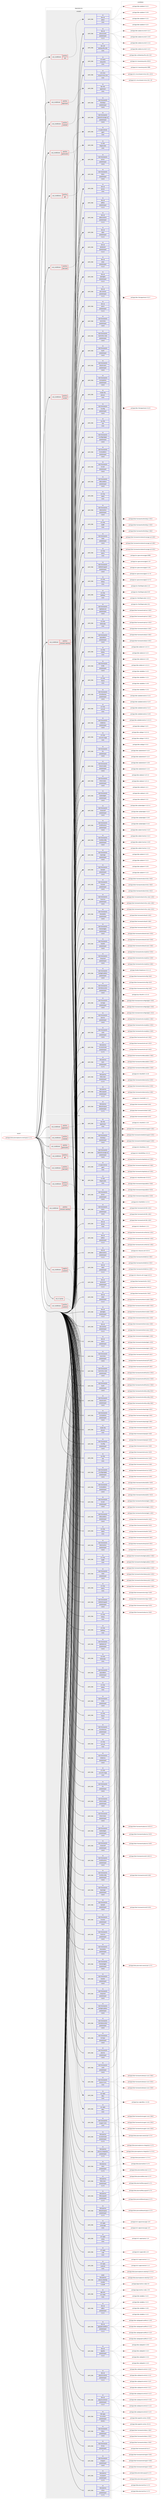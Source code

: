 digraph prolog {

# *************
# Graph options
# *************

newrank=true;
concentrate=true;
compound=true;
graph [rankdir=LR,fontname=Helvetica,fontsize=10,ranksep=1.5];#, ranksep=2.5, nodesep=0.2];
edge  [arrowhead=vee];
node  [fontname=Helvetica,fontsize=10];

# **********
# The ebuild
# **********

subgraph cluster_leftcol {
color=gray;
rank=same;
label=<<i>ebuild</i>>;
id [label="portage://kde-plasma/plasma-workspace-5.17.5", color=red, width=4, href="../kde-plasma/plasma-workspace-5.17.5.svg"];
}

# ****************
# The dependencies
# ****************

subgraph cluster_midcol {
color=gray;
label=<<i>dependencies</i>>;
subgraph cluster_compile {
fillcolor="#eeeeee";
style=filled;
label=<<i>compile</i>>;
subgraph cond54774 {
dependency239034 [label=<<TABLE BORDER="0" CELLBORDER="1" CELLSPACING="0" CELLPADDING="4"><TR><TD ROWSPAN="3" CELLPADDING="10">use_conditional</TD></TR><TR><TD>positive</TD></TR><TR><TD>appstream</TD></TR></TABLE>>, shape=none, color=red];
subgraph pack180556 {
dependency239035 [label=<<TABLE BORDER="0" CELLBORDER="1" CELLSPACING="0" CELLPADDING="4" WIDTH="220"><TR><TD ROWSPAN="6" CELLPADDING="30">pack_dep</TD></TR><TR><TD WIDTH="110">no</TD></TR><TR><TD>dev-libs</TD></TR><TR><TD>appstream</TD></TR><TR><TD>none</TD></TR><TR><TD></TD></TR></TABLE>>, shape=none, color=blue];
}
dependency239034:e -> dependency239035:w [weight=20,style="dashed",arrowhead="vee"];
}
id:e -> dependency239034:w [weight=20,style="solid",arrowhead="vee"];
subgraph cond54775 {
dependency239036 [label=<<TABLE BORDER="0" CELLBORDER="1" CELLSPACING="0" CELLPADDING="4"><TR><TD ROWSPAN="3" CELLPADDING="10">use_conditional</TD></TR><TR><TD>positive</TD></TR><TR><TD>calendar</TD></TR></TABLE>>, shape=none, color=red];
subgraph pack180557 {
dependency239037 [label=<<TABLE BORDER="0" CELLBORDER="1" CELLSPACING="0" CELLPADDING="4" WIDTH="220"><TR><TD ROWSPAN="6" CELLPADDING="30">pack_dep</TD></TR><TR><TD WIDTH="110">no</TD></TR><TR><TD>kde-frameworks</TD></TR><TR><TD>kholidays</TD></TR><TR><TD>greaterequal</TD></TR><TR><TD>5.64.0</TD></TR></TABLE>>, shape=none, color=blue];
}
dependency239036:e -> dependency239037:w [weight=20,style="dashed",arrowhead="vee"];
}
id:e -> dependency239036:w [weight=20,style="solid",arrowhead="vee"];
subgraph cond54776 {
dependency239038 [label=<<TABLE BORDER="0" CELLBORDER="1" CELLSPACING="0" CELLPADDING="4"><TR><TD ROWSPAN="3" CELLPADDING="10">use_conditional</TD></TR><TR><TD>positive</TD></TR><TR><TD>geolocation</TD></TR></TABLE>>, shape=none, color=red];
subgraph pack180558 {
dependency239039 [label=<<TABLE BORDER="0" CELLBORDER="1" CELLSPACING="0" CELLPADDING="4" WIDTH="220"><TR><TD ROWSPAN="6" CELLPADDING="30">pack_dep</TD></TR><TR><TD WIDTH="110">no</TD></TR><TR><TD>kde-frameworks</TD></TR><TR><TD>networkmanager-qt</TD></TR><TR><TD>greaterequal</TD></TR><TR><TD>5.64.0</TD></TR></TABLE>>, shape=none, color=blue];
}
dependency239038:e -> dependency239039:w [weight=20,style="dashed",arrowhead="vee"];
}
id:e -> dependency239038:w [weight=20,style="solid",arrowhead="vee"];
subgraph cond54777 {
dependency239040 [label=<<TABLE BORDER="0" CELLBORDER="1" CELLSPACING="0" CELLPADDING="4"><TR><TD ROWSPAN="3" CELLPADDING="10">use_conditional</TD></TR><TR><TD>positive</TD></TR><TR><TD>gps</TD></TR></TABLE>>, shape=none, color=red];
subgraph pack180559 {
dependency239041 [label=<<TABLE BORDER="0" CELLBORDER="1" CELLSPACING="0" CELLPADDING="4" WIDTH="220"><TR><TD ROWSPAN="6" CELLPADDING="30">pack_dep</TD></TR><TR><TD WIDTH="110">no</TD></TR><TR><TD>sci-geosciences</TD></TR><TR><TD>gpsd</TD></TR><TR><TD>none</TD></TR><TR><TD></TD></TR></TABLE>>, shape=none, color=blue];
}
dependency239040:e -> dependency239041:w [weight=20,style="dashed",arrowhead="vee"];
}
id:e -> dependency239040:w [weight=20,style="solid",arrowhead="vee"];
subgraph cond54778 {
dependency239042 [label=<<TABLE BORDER="0" CELLBORDER="1" CELLSPACING="0" CELLPADDING="4"><TR><TD ROWSPAN="3" CELLPADDING="10">use_conditional</TD></TR><TR><TD>positive</TD></TR><TR><TD>qalculate</TD></TR></TABLE>>, shape=none, color=red];
subgraph pack180560 {
dependency239043 [label=<<TABLE BORDER="0" CELLBORDER="1" CELLSPACING="0" CELLPADDING="4" WIDTH="220"><TR><TD ROWSPAN="6" CELLPADDING="30">pack_dep</TD></TR><TR><TD WIDTH="110">no</TD></TR><TR><TD>sci-libs</TD></TR><TR><TD>libqalculate</TD></TR><TR><TD>none</TD></TR><TR><TD></TD></TR></TABLE>>, shape=none, color=blue];
}
dependency239042:e -> dependency239043:w [weight=20,style="dashed",arrowhead="vee"];
}
id:e -> dependency239042:w [weight=20,style="solid",arrowhead="vee"];
subgraph cond54779 {
dependency239044 [label=<<TABLE BORDER="0" CELLBORDER="1" CELLSPACING="0" CELLPADDING="4"><TR><TD ROWSPAN="3" CELLPADDING="10">use_conditional</TD></TR><TR><TD>positive</TD></TR><TR><TD>qrcode</TD></TR></TABLE>>, shape=none, color=red];
subgraph pack180561 {
dependency239045 [label=<<TABLE BORDER="0" CELLBORDER="1" CELLSPACING="0" CELLPADDING="4" WIDTH="220"><TR><TD ROWSPAN="6" CELLPADDING="30">pack_dep</TD></TR><TR><TD WIDTH="110">no</TD></TR><TR><TD>kde-frameworks</TD></TR><TR><TD>prison</TD></TR><TR><TD>greaterequal</TD></TR><TR><TD>5.64.0</TD></TR></TABLE>>, shape=none, color=blue];
}
dependency239044:e -> dependency239045:w [weight=20,style="dashed",arrowhead="vee"];
}
id:e -> dependency239044:w [weight=20,style="solid",arrowhead="vee"];
subgraph cond54780 {
dependency239046 [label=<<TABLE BORDER="0" CELLBORDER="1" CELLSPACING="0" CELLPADDING="4"><TR><TD ROWSPAN="3" CELLPADDING="10">use_conditional</TD></TR><TR><TD>positive</TD></TR><TR><TD>semantic-desktop</TD></TR></TABLE>>, shape=none, color=red];
subgraph pack180562 {
dependency239047 [label=<<TABLE BORDER="0" CELLBORDER="1" CELLSPACING="0" CELLPADDING="4" WIDTH="220"><TR><TD ROWSPAN="6" CELLPADDING="30">pack_dep</TD></TR><TR><TD WIDTH="110">no</TD></TR><TR><TD>kde-frameworks</TD></TR><TR><TD>baloo</TD></TR><TR><TD>greaterequal</TD></TR><TR><TD>5.64.0</TD></TR></TABLE>>, shape=none, color=blue];
}
dependency239046:e -> dependency239047:w [weight=20,style="dashed",arrowhead="vee"];
}
id:e -> dependency239046:w [weight=20,style="solid",arrowhead="vee"];
subgraph cond54781 {
dependency239048 [label=<<TABLE BORDER="0" CELLBORDER="1" CELLSPACING="0" CELLPADDING="4"><TR><TD ROWSPAN="3" CELLPADDING="10">use_conditional</TD></TR><TR><TD>positive</TD></TR><TR><TD>test</TD></TR></TABLE>>, shape=none, color=red];
subgraph pack180563 {
dependency239049 [label=<<TABLE BORDER="0" CELLBORDER="1" CELLSPACING="0" CELLPADDING="4" WIDTH="220"><TR><TD ROWSPAN="6" CELLPADDING="30">pack_dep</TD></TR><TR><TD WIDTH="110">no</TD></TR><TR><TD>dev-qt</TD></TR><TR><TD>qttest</TD></TR><TR><TD>none</TD></TR><TR><TD></TD></TR></TABLE>>, shape=none, color=blue];
}
dependency239048:e -> dependency239049:w [weight=20,style="dashed",arrowhead="vee"];
}
id:e -> dependency239048:w [weight=20,style="solid",arrowhead="vee"];
subgraph pack180564 {
dependency239050 [label=<<TABLE BORDER="0" CELLBORDER="1" CELLSPACING="0" CELLPADDING="4" WIDTH="220"><TR><TD ROWSPAN="6" CELLPADDING="30">pack_dep</TD></TR><TR><TD WIDTH="110">no</TD></TR><TR><TD>dev-qt</TD></TR><TR><TD>qtconcurrent</TD></TR><TR><TD>greaterequal</TD></TR><TR><TD>5.12.3</TD></TR></TABLE>>, shape=none, color=blue];
}
id:e -> dependency239050:w [weight=20,style="solid",arrowhead="vee"];
subgraph pack180565 {
dependency239051 [label=<<TABLE BORDER="0" CELLBORDER="1" CELLSPACING="0" CELLPADDING="4" WIDTH="220"><TR><TD ROWSPAN="6" CELLPADDING="30">pack_dep</TD></TR><TR><TD WIDTH="110">no</TD></TR><TR><TD>dev-qt</TD></TR><TR><TD>qtcore</TD></TR><TR><TD>none</TD></TR><TR><TD></TD></TR></TABLE>>, shape=none, color=blue];
}
id:e -> dependency239051:w [weight=20,style="solid",arrowhead="vee"];
subgraph pack180566 {
dependency239052 [label=<<TABLE BORDER="0" CELLBORDER="1" CELLSPACING="0" CELLPADDING="4" WIDTH="220"><TR><TD ROWSPAN="6" CELLPADDING="30">pack_dep</TD></TR><TR><TD WIDTH="110">no</TD></TR><TR><TD>dev-qt</TD></TR><TR><TD>qtdbus</TD></TR><TR><TD>greaterequal</TD></TR><TR><TD>5.12.3</TD></TR></TABLE>>, shape=none, color=blue];
}
id:e -> dependency239052:w [weight=20,style="solid",arrowhead="vee"];
subgraph pack180567 {
dependency239053 [label=<<TABLE BORDER="0" CELLBORDER="1" CELLSPACING="0" CELLPADDING="4" WIDTH="220"><TR><TD ROWSPAN="6" CELLPADDING="30">pack_dep</TD></TR><TR><TD WIDTH="110">no</TD></TR><TR><TD>dev-qt</TD></TR><TR><TD>qtdeclarative</TD></TR><TR><TD>greaterequal</TD></TR><TR><TD>5.12.3</TD></TR></TABLE>>, shape=none, color=blue];
}
id:e -> dependency239053:w [weight=20,style="solid",arrowhead="vee"];
subgraph pack180568 {
dependency239054 [label=<<TABLE BORDER="0" CELLBORDER="1" CELLSPACING="0" CELLPADDING="4" WIDTH="220"><TR><TD ROWSPAN="6" CELLPADDING="30">pack_dep</TD></TR><TR><TD WIDTH="110">no</TD></TR><TR><TD>dev-qt</TD></TR><TR><TD>qtgui</TD></TR><TR><TD>greaterequal</TD></TR><TR><TD>5.12.3</TD></TR></TABLE>>, shape=none, color=blue];
}
id:e -> dependency239054:w [weight=20,style="solid",arrowhead="vee"];
subgraph pack180569 {
dependency239055 [label=<<TABLE BORDER="0" CELLBORDER="1" CELLSPACING="0" CELLPADDING="4" WIDTH="220"><TR><TD ROWSPAN="6" CELLPADDING="30">pack_dep</TD></TR><TR><TD WIDTH="110">no</TD></TR><TR><TD>dev-qt</TD></TR><TR><TD>qtnetwork</TD></TR><TR><TD>greaterequal</TD></TR><TR><TD>5.12.3</TD></TR></TABLE>>, shape=none, color=blue];
}
id:e -> dependency239055:w [weight=20,style="solid",arrowhead="vee"];
subgraph pack180570 {
dependency239056 [label=<<TABLE BORDER="0" CELLBORDER="1" CELLSPACING="0" CELLPADDING="4" WIDTH="220"><TR><TD ROWSPAN="6" CELLPADDING="30">pack_dep</TD></TR><TR><TD WIDTH="110">no</TD></TR><TR><TD>dev-qt</TD></TR><TR><TD>qtsql</TD></TR><TR><TD>greaterequal</TD></TR><TR><TD>5.12.3</TD></TR></TABLE>>, shape=none, color=blue];
}
id:e -> dependency239056:w [weight=20,style="solid",arrowhead="vee"];
subgraph pack180571 {
dependency239057 [label=<<TABLE BORDER="0" CELLBORDER="1" CELLSPACING="0" CELLPADDING="4" WIDTH="220"><TR><TD ROWSPAN="6" CELLPADDING="30">pack_dep</TD></TR><TR><TD WIDTH="110">no</TD></TR><TR><TD>dev-qt</TD></TR><TR><TD>qtwidgets</TD></TR><TR><TD>greaterequal</TD></TR><TR><TD>5.12.3</TD></TR></TABLE>>, shape=none, color=blue];
}
id:e -> dependency239057:w [weight=20,style="solid",arrowhead="vee"];
subgraph pack180572 {
dependency239058 [label=<<TABLE BORDER="0" CELLBORDER="1" CELLSPACING="0" CELLPADDING="4" WIDTH="220"><TR><TD ROWSPAN="6" CELLPADDING="30">pack_dep</TD></TR><TR><TD WIDTH="110">no</TD></TR><TR><TD>dev-qt</TD></TR><TR><TD>qtx11extras</TD></TR><TR><TD>greaterequal</TD></TR><TR><TD>5.12.3</TD></TR></TABLE>>, shape=none, color=blue];
}
id:e -> dependency239058:w [weight=20,style="solid",arrowhead="vee"];
subgraph pack180573 {
dependency239059 [label=<<TABLE BORDER="0" CELLBORDER="1" CELLSPACING="0" CELLPADDING="4" WIDTH="220"><TR><TD ROWSPAN="6" CELLPADDING="30">pack_dep</TD></TR><TR><TD WIDTH="110">no</TD></TR><TR><TD>dev-qt</TD></TR><TR><TD>qtxml</TD></TR><TR><TD>greaterequal</TD></TR><TR><TD>5.12.3</TD></TR></TABLE>>, shape=none, color=blue];
}
id:e -> dependency239059:w [weight=20,style="solid",arrowhead="vee"];
subgraph pack180574 {
dependency239060 [label=<<TABLE BORDER="0" CELLBORDER="1" CELLSPACING="0" CELLPADDING="4" WIDTH="220"><TR><TD ROWSPAN="6" CELLPADDING="30">pack_dep</TD></TR><TR><TD WIDTH="110">no</TD></TR><TR><TD>dev-util</TD></TR><TR><TD>desktop-file-utils</TD></TR><TR><TD>none</TD></TR><TR><TD></TD></TR></TABLE>>, shape=none, color=blue];
}
id:e -> dependency239060:w [weight=20,style="solid",arrowhead="vee"];
subgraph pack180575 {
dependency239061 [label=<<TABLE BORDER="0" CELLBORDER="1" CELLSPACING="0" CELLPADDING="4" WIDTH="220"><TR><TD ROWSPAN="6" CELLPADDING="30">pack_dep</TD></TR><TR><TD WIDTH="110">no</TD></TR><TR><TD>kde-frameworks</TD></TR><TR><TD>kactivities</TD></TR><TR><TD>greaterequal</TD></TR><TR><TD>5.64.0</TD></TR></TABLE>>, shape=none, color=blue];
}
id:e -> dependency239061:w [weight=20,style="solid",arrowhead="vee"];
subgraph pack180576 {
dependency239062 [label=<<TABLE BORDER="0" CELLBORDER="1" CELLSPACING="0" CELLPADDING="4" WIDTH="220"><TR><TD ROWSPAN="6" CELLPADDING="30">pack_dep</TD></TR><TR><TD WIDTH="110">no</TD></TR><TR><TD>kde-frameworks</TD></TR><TR><TD>kactivities-stats</TD></TR><TR><TD>greaterequal</TD></TR><TR><TD>5.64.0</TD></TR></TABLE>>, shape=none, color=blue];
}
id:e -> dependency239062:w [weight=20,style="solid",arrowhead="vee"];
subgraph pack180577 {
dependency239063 [label=<<TABLE BORDER="0" CELLBORDER="1" CELLSPACING="0" CELLPADDING="4" WIDTH="220"><TR><TD ROWSPAN="6" CELLPADDING="30">pack_dep</TD></TR><TR><TD WIDTH="110">no</TD></TR><TR><TD>kde-frameworks</TD></TR><TR><TD>kauth</TD></TR><TR><TD>greaterequal</TD></TR><TR><TD>5.64.0</TD></TR></TABLE>>, shape=none, color=blue];
}
id:e -> dependency239063:w [weight=20,style="solid",arrowhead="vee"];
subgraph pack180578 {
dependency239064 [label=<<TABLE BORDER="0" CELLBORDER="1" CELLSPACING="0" CELLPADDING="4" WIDTH="220"><TR><TD ROWSPAN="6" CELLPADDING="30">pack_dep</TD></TR><TR><TD WIDTH="110">no</TD></TR><TR><TD>kde-frameworks</TD></TR><TR><TD>kbookmarks</TD></TR><TR><TD>greaterequal</TD></TR><TR><TD>5.64.0</TD></TR></TABLE>>, shape=none, color=blue];
}
id:e -> dependency239064:w [weight=20,style="solid",arrowhead="vee"];
subgraph pack180579 {
dependency239065 [label=<<TABLE BORDER="0" CELLBORDER="1" CELLSPACING="0" CELLPADDING="4" WIDTH="220"><TR><TD ROWSPAN="6" CELLPADDING="30">pack_dep</TD></TR><TR><TD WIDTH="110">no</TD></TR><TR><TD>kde-frameworks</TD></TR><TR><TD>kcompletion</TD></TR><TR><TD>greaterequal</TD></TR><TR><TD>5.64.0</TD></TR></TABLE>>, shape=none, color=blue];
}
id:e -> dependency239065:w [weight=20,style="solid",arrowhead="vee"];
subgraph pack180580 {
dependency239066 [label=<<TABLE BORDER="0" CELLBORDER="1" CELLSPACING="0" CELLPADDING="4" WIDTH="220"><TR><TD ROWSPAN="6" CELLPADDING="30">pack_dep</TD></TR><TR><TD WIDTH="110">no</TD></TR><TR><TD>kde-frameworks</TD></TR><TR><TD>kconfig</TD></TR><TR><TD>greaterequal</TD></TR><TR><TD>5.64.0</TD></TR></TABLE>>, shape=none, color=blue];
}
id:e -> dependency239066:w [weight=20,style="solid",arrowhead="vee"];
subgraph pack180581 {
dependency239067 [label=<<TABLE BORDER="0" CELLBORDER="1" CELLSPACING="0" CELLPADDING="4" WIDTH="220"><TR><TD ROWSPAN="6" CELLPADDING="30">pack_dep</TD></TR><TR><TD WIDTH="110">no</TD></TR><TR><TD>kde-frameworks</TD></TR><TR><TD>kconfigwidgets</TD></TR><TR><TD>greaterequal</TD></TR><TR><TD>5.64.0</TD></TR></TABLE>>, shape=none, color=blue];
}
id:e -> dependency239067:w [weight=20,style="solid",arrowhead="vee"];
subgraph pack180582 {
dependency239068 [label=<<TABLE BORDER="0" CELLBORDER="1" CELLSPACING="0" CELLPADDING="4" WIDTH="220"><TR><TD ROWSPAN="6" CELLPADDING="30">pack_dep</TD></TR><TR><TD WIDTH="110">no</TD></TR><TR><TD>kde-frameworks</TD></TR><TR><TD>kcoreaddons</TD></TR><TR><TD>greaterequal</TD></TR><TR><TD>5.64.0</TD></TR></TABLE>>, shape=none, color=blue];
}
id:e -> dependency239068:w [weight=20,style="solid",arrowhead="vee"];
subgraph pack180583 {
dependency239069 [label=<<TABLE BORDER="0" CELLBORDER="1" CELLSPACING="0" CELLPADDING="4" WIDTH="220"><TR><TD ROWSPAN="6" CELLPADDING="30">pack_dep</TD></TR><TR><TD WIDTH="110">no</TD></TR><TR><TD>kde-frameworks</TD></TR><TR><TD>kcrash</TD></TR><TR><TD>greaterequal</TD></TR><TR><TD>5.64.0</TD></TR></TABLE>>, shape=none, color=blue];
}
id:e -> dependency239069:w [weight=20,style="solid",arrowhead="vee"];
subgraph pack180584 {
dependency239070 [label=<<TABLE BORDER="0" CELLBORDER="1" CELLSPACING="0" CELLPADDING="4" WIDTH="220"><TR><TD ROWSPAN="6" CELLPADDING="30">pack_dep</TD></TR><TR><TD WIDTH="110">no</TD></TR><TR><TD>kde-frameworks</TD></TR><TR><TD>kdbusaddons</TD></TR><TR><TD>greaterequal</TD></TR><TR><TD>5.64.0</TD></TR></TABLE>>, shape=none, color=blue];
}
id:e -> dependency239070:w [weight=20,style="solid",arrowhead="vee"];
subgraph pack180585 {
dependency239071 [label=<<TABLE BORDER="0" CELLBORDER="1" CELLSPACING="0" CELLPADDING="4" WIDTH="220"><TR><TD ROWSPAN="6" CELLPADDING="30">pack_dep</TD></TR><TR><TD WIDTH="110">no</TD></TR><TR><TD>kde-frameworks</TD></TR><TR><TD>kdeclarative</TD></TR><TR><TD>greaterequal</TD></TR><TR><TD>5.64.0</TD></TR></TABLE>>, shape=none, color=blue];
}
id:e -> dependency239071:w [weight=20,style="solid",arrowhead="vee"];
subgraph pack180586 {
dependency239072 [label=<<TABLE BORDER="0" CELLBORDER="1" CELLSPACING="0" CELLPADDING="4" WIDTH="220"><TR><TD ROWSPAN="6" CELLPADDING="30">pack_dep</TD></TR><TR><TD WIDTH="110">no</TD></TR><TR><TD>kde-frameworks</TD></TR><TR><TD>kded</TD></TR><TR><TD>greaterequal</TD></TR><TR><TD>5.64.0</TD></TR></TABLE>>, shape=none, color=blue];
}
id:e -> dependency239072:w [weight=20,style="solid",arrowhead="vee"];
subgraph pack180587 {
dependency239073 [label=<<TABLE BORDER="0" CELLBORDER="1" CELLSPACING="0" CELLPADDING="4" WIDTH="220"><TR><TD ROWSPAN="6" CELLPADDING="30">pack_dep</TD></TR><TR><TD WIDTH="110">no</TD></TR><TR><TD>kde-frameworks</TD></TR><TR><TD>kdelibs4support</TD></TR><TR><TD>greaterequal</TD></TR><TR><TD>5.64.0</TD></TR></TABLE>>, shape=none, color=blue];
}
id:e -> dependency239073:w [weight=20,style="solid",arrowhead="vee"];
subgraph pack180588 {
dependency239074 [label=<<TABLE BORDER="0" CELLBORDER="1" CELLSPACING="0" CELLPADDING="4" WIDTH="220"><TR><TD ROWSPAN="6" CELLPADDING="30">pack_dep</TD></TR><TR><TD WIDTH="110">no</TD></TR><TR><TD>kde-frameworks</TD></TR><TR><TD>kglobalaccel</TD></TR><TR><TD>greaterequal</TD></TR><TR><TD>5.64.0</TD></TR></TABLE>>, shape=none, color=blue];
}
id:e -> dependency239074:w [weight=20,style="solid",arrowhead="vee"];
subgraph pack180589 {
dependency239075 [label=<<TABLE BORDER="0" CELLBORDER="1" CELLSPACING="0" CELLPADDING="4" WIDTH="220"><TR><TD ROWSPAN="6" CELLPADDING="30">pack_dep</TD></TR><TR><TD WIDTH="110">no</TD></TR><TR><TD>kde-frameworks</TD></TR><TR><TD>kguiaddons</TD></TR><TR><TD>greaterequal</TD></TR><TR><TD>5.64.0</TD></TR></TABLE>>, shape=none, color=blue];
}
id:e -> dependency239075:w [weight=20,style="solid",arrowhead="vee"];
subgraph pack180590 {
dependency239076 [label=<<TABLE BORDER="0" CELLBORDER="1" CELLSPACING="0" CELLPADDING="4" WIDTH="220"><TR><TD ROWSPAN="6" CELLPADDING="30">pack_dep</TD></TR><TR><TD WIDTH="110">no</TD></TR><TR><TD>kde-frameworks</TD></TR><TR><TD>ki18n</TD></TR><TR><TD>greaterequal</TD></TR><TR><TD>5.64.0</TD></TR></TABLE>>, shape=none, color=blue];
}
id:e -> dependency239076:w [weight=20,style="solid",arrowhead="vee"];
subgraph pack180591 {
dependency239077 [label=<<TABLE BORDER="0" CELLBORDER="1" CELLSPACING="0" CELLPADDING="4" WIDTH="220"><TR><TD ROWSPAN="6" CELLPADDING="30">pack_dep</TD></TR><TR><TD WIDTH="110">no</TD></TR><TR><TD>kde-frameworks</TD></TR><TR><TD>kiconthemes</TD></TR><TR><TD>greaterequal</TD></TR><TR><TD>5.64.0</TD></TR></TABLE>>, shape=none, color=blue];
}
id:e -> dependency239077:w [weight=20,style="solid",arrowhead="vee"];
subgraph pack180592 {
dependency239078 [label=<<TABLE BORDER="0" CELLBORDER="1" CELLSPACING="0" CELLPADDING="4" WIDTH="220"><TR><TD ROWSPAN="6" CELLPADDING="30">pack_dep</TD></TR><TR><TD WIDTH="110">no</TD></TR><TR><TD>kde-frameworks</TD></TR><TR><TD>kidletime</TD></TR><TR><TD>greaterequal</TD></TR><TR><TD>5.64.0</TD></TR></TABLE>>, shape=none, color=blue];
}
id:e -> dependency239078:w [weight=20,style="solid",arrowhead="vee"];
subgraph pack180593 {
dependency239079 [label=<<TABLE BORDER="0" CELLBORDER="1" CELLSPACING="0" CELLPADDING="4" WIDTH="220"><TR><TD ROWSPAN="6" CELLPADDING="30">pack_dep</TD></TR><TR><TD WIDTH="110">no</TD></TR><TR><TD>kde-frameworks</TD></TR><TR><TD>kio</TD></TR><TR><TD>greaterequal</TD></TR><TR><TD>5.64.0</TD></TR></TABLE>>, shape=none, color=blue];
}
id:e -> dependency239079:w [weight=20,style="solid",arrowhead="vee"];
subgraph pack180594 {
dependency239080 [label=<<TABLE BORDER="0" CELLBORDER="1" CELLSPACING="0" CELLPADDING="4" WIDTH="220"><TR><TD ROWSPAN="6" CELLPADDING="30">pack_dep</TD></TR><TR><TD WIDTH="110">no</TD></TR><TR><TD>kde-frameworks</TD></TR><TR><TD>kitemmodels</TD></TR><TR><TD>greaterequal</TD></TR><TR><TD>5.64.0</TD></TR></TABLE>>, shape=none, color=blue];
}
id:e -> dependency239080:w [weight=20,style="solid",arrowhead="vee"];
subgraph pack180595 {
dependency239081 [label=<<TABLE BORDER="0" CELLBORDER="1" CELLSPACING="0" CELLPADDING="4" WIDTH="220"><TR><TD ROWSPAN="6" CELLPADDING="30">pack_dep</TD></TR><TR><TD WIDTH="110">no</TD></TR><TR><TD>kde-frameworks</TD></TR><TR><TD>kitemviews</TD></TR><TR><TD>greaterequal</TD></TR><TR><TD>5.64.0</TD></TR></TABLE>>, shape=none, color=blue];
}
id:e -> dependency239081:w [weight=20,style="solid",arrowhead="vee"];
subgraph pack180596 {
dependency239082 [label=<<TABLE BORDER="0" CELLBORDER="1" CELLSPACING="0" CELLPADDING="4" WIDTH="220"><TR><TD ROWSPAN="6" CELLPADDING="30">pack_dep</TD></TR><TR><TD WIDTH="110">no</TD></TR><TR><TD>kde-frameworks</TD></TR><TR><TD>kjobwidgets</TD></TR><TR><TD>greaterequal</TD></TR><TR><TD>5.64.0</TD></TR></TABLE>>, shape=none, color=blue];
}
id:e -> dependency239082:w [weight=20,style="solid",arrowhead="vee"];
subgraph pack180597 {
dependency239083 [label=<<TABLE BORDER="0" CELLBORDER="1" CELLSPACING="0" CELLPADDING="4" WIDTH="220"><TR><TD ROWSPAN="6" CELLPADDING="30">pack_dep</TD></TR><TR><TD WIDTH="110">no</TD></TR><TR><TD>kde-frameworks</TD></TR><TR><TD>knewstuff</TD></TR><TR><TD>greaterequal</TD></TR><TR><TD>5.64.0</TD></TR></TABLE>>, shape=none, color=blue];
}
id:e -> dependency239083:w [weight=20,style="solid",arrowhead="vee"];
subgraph pack180598 {
dependency239084 [label=<<TABLE BORDER="0" CELLBORDER="1" CELLSPACING="0" CELLPADDING="4" WIDTH="220"><TR><TD ROWSPAN="6" CELLPADDING="30">pack_dep</TD></TR><TR><TD WIDTH="110">no</TD></TR><TR><TD>kde-frameworks</TD></TR><TR><TD>knotifications</TD></TR><TR><TD>greaterequal</TD></TR><TR><TD>5.64.0</TD></TR></TABLE>>, shape=none, color=blue];
}
id:e -> dependency239084:w [weight=20,style="solid",arrowhead="vee"];
subgraph pack180599 {
dependency239085 [label=<<TABLE BORDER="0" CELLBORDER="1" CELLSPACING="0" CELLPADDING="4" WIDTH="220"><TR><TD ROWSPAN="6" CELLPADDING="30">pack_dep</TD></TR><TR><TD WIDTH="110">no</TD></TR><TR><TD>kde-frameworks</TD></TR><TR><TD>knotifyconfig</TD></TR><TR><TD>greaterequal</TD></TR><TR><TD>5.64.0</TD></TR></TABLE>>, shape=none, color=blue];
}
id:e -> dependency239085:w [weight=20,style="solid",arrowhead="vee"];
subgraph pack180600 {
dependency239086 [label=<<TABLE BORDER="0" CELLBORDER="1" CELLSPACING="0" CELLPADDING="4" WIDTH="220"><TR><TD ROWSPAN="6" CELLPADDING="30">pack_dep</TD></TR><TR><TD WIDTH="110">no</TD></TR><TR><TD>kde-frameworks</TD></TR><TR><TD>kpackage</TD></TR><TR><TD>greaterequal</TD></TR><TR><TD>5.64.0</TD></TR></TABLE>>, shape=none, color=blue];
}
id:e -> dependency239086:w [weight=20,style="solid",arrowhead="vee"];
subgraph pack180601 {
dependency239087 [label=<<TABLE BORDER="0" CELLBORDER="1" CELLSPACING="0" CELLPADDING="4" WIDTH="220"><TR><TD ROWSPAN="6" CELLPADDING="30">pack_dep</TD></TR><TR><TD WIDTH="110">no</TD></TR><TR><TD>kde-frameworks</TD></TR><TR><TD>kpeople</TD></TR><TR><TD>greaterequal</TD></TR><TR><TD>5.64.0</TD></TR></TABLE>>, shape=none, color=blue];
}
id:e -> dependency239087:w [weight=20,style="solid",arrowhead="vee"];
subgraph pack180602 {
dependency239088 [label=<<TABLE BORDER="0" CELLBORDER="1" CELLSPACING="0" CELLPADDING="4" WIDTH="220"><TR><TD ROWSPAN="6" CELLPADDING="30">pack_dep</TD></TR><TR><TD WIDTH="110">no</TD></TR><TR><TD>kde-frameworks</TD></TR><TR><TD>krunner</TD></TR><TR><TD>greaterequal</TD></TR><TR><TD>5.64.0</TD></TR></TABLE>>, shape=none, color=blue];
}
id:e -> dependency239088:w [weight=20,style="solid",arrowhead="vee"];
subgraph pack180603 {
dependency239089 [label=<<TABLE BORDER="0" CELLBORDER="1" CELLSPACING="0" CELLPADDING="4" WIDTH="220"><TR><TD ROWSPAN="6" CELLPADDING="30">pack_dep</TD></TR><TR><TD WIDTH="110">no</TD></TR><TR><TD>kde-frameworks</TD></TR><TR><TD>kservice</TD></TR><TR><TD>greaterequal</TD></TR><TR><TD>5.64.0</TD></TR></TABLE>>, shape=none, color=blue];
}
id:e -> dependency239089:w [weight=20,style="solid",arrowhead="vee"];
subgraph pack180604 {
dependency239090 [label=<<TABLE BORDER="0" CELLBORDER="1" CELLSPACING="0" CELLPADDING="4" WIDTH="220"><TR><TD ROWSPAN="6" CELLPADDING="30">pack_dep</TD></TR><TR><TD WIDTH="110">no</TD></TR><TR><TD>kde-frameworks</TD></TR><TR><TD>ktexteditor</TD></TR><TR><TD>greaterequal</TD></TR><TR><TD>5.64.0</TD></TR></TABLE>>, shape=none, color=blue];
}
id:e -> dependency239090:w [weight=20,style="solid",arrowhead="vee"];
subgraph pack180605 {
dependency239091 [label=<<TABLE BORDER="0" CELLBORDER="1" CELLSPACING="0" CELLPADDING="4" WIDTH="220"><TR><TD ROWSPAN="6" CELLPADDING="30">pack_dep</TD></TR><TR><TD WIDTH="110">no</TD></TR><TR><TD>kde-frameworks</TD></TR><TR><TD>ktextwidgets</TD></TR><TR><TD>greaterequal</TD></TR><TR><TD>5.64.0</TD></TR></TABLE>>, shape=none, color=blue];
}
id:e -> dependency239091:w [weight=20,style="solid",arrowhead="vee"];
subgraph pack180606 {
dependency239092 [label=<<TABLE BORDER="0" CELLBORDER="1" CELLSPACING="0" CELLPADDING="4" WIDTH="220"><TR><TD ROWSPAN="6" CELLPADDING="30">pack_dep</TD></TR><TR><TD WIDTH="110">no</TD></TR><TR><TD>kde-frameworks</TD></TR><TR><TD>kwallet</TD></TR><TR><TD>greaterequal</TD></TR><TR><TD>5.64.0</TD></TR></TABLE>>, shape=none, color=blue];
}
id:e -> dependency239092:w [weight=20,style="solid",arrowhead="vee"];
subgraph pack180607 {
dependency239093 [label=<<TABLE BORDER="0" CELLBORDER="1" CELLSPACING="0" CELLPADDING="4" WIDTH="220"><TR><TD ROWSPAN="6" CELLPADDING="30">pack_dep</TD></TR><TR><TD WIDTH="110">no</TD></TR><TR><TD>kde-frameworks</TD></TR><TR><TD>kwayland</TD></TR><TR><TD>greaterequal</TD></TR><TR><TD>5.64.0</TD></TR></TABLE>>, shape=none, color=blue];
}
id:e -> dependency239093:w [weight=20,style="solid",arrowhead="vee"];
subgraph pack180608 {
dependency239094 [label=<<TABLE BORDER="0" CELLBORDER="1" CELLSPACING="0" CELLPADDING="4" WIDTH="220"><TR><TD ROWSPAN="6" CELLPADDING="30">pack_dep</TD></TR><TR><TD WIDTH="110">no</TD></TR><TR><TD>kde-frameworks</TD></TR><TR><TD>kwidgetsaddons</TD></TR><TR><TD>greaterequal</TD></TR><TR><TD>5.64.0</TD></TR></TABLE>>, shape=none, color=blue];
}
id:e -> dependency239094:w [weight=20,style="solid",arrowhead="vee"];
subgraph pack180609 {
dependency239095 [label=<<TABLE BORDER="0" CELLBORDER="1" CELLSPACING="0" CELLPADDING="4" WIDTH="220"><TR><TD ROWSPAN="6" CELLPADDING="30">pack_dep</TD></TR><TR><TD WIDTH="110">no</TD></TR><TR><TD>kde-frameworks</TD></TR><TR><TD>kwindowsystem</TD></TR><TR><TD>greaterequal</TD></TR><TR><TD>5.64.0</TD></TR></TABLE>>, shape=none, color=blue];
}
id:e -> dependency239095:w [weight=20,style="solid",arrowhead="vee"];
subgraph pack180610 {
dependency239096 [label=<<TABLE BORDER="0" CELLBORDER="1" CELLSPACING="0" CELLPADDING="4" WIDTH="220"><TR><TD ROWSPAN="6" CELLPADDING="30">pack_dep</TD></TR><TR><TD WIDTH="110">no</TD></TR><TR><TD>kde-frameworks</TD></TR><TR><TD>kxmlgui</TD></TR><TR><TD>greaterequal</TD></TR><TR><TD>5.64.0</TD></TR></TABLE>>, shape=none, color=blue];
}
id:e -> dependency239096:w [weight=20,style="solid",arrowhead="vee"];
subgraph pack180611 {
dependency239097 [label=<<TABLE BORDER="0" CELLBORDER="1" CELLSPACING="0" CELLPADDING="4" WIDTH="220"><TR><TD ROWSPAN="6" CELLPADDING="30">pack_dep</TD></TR><TR><TD WIDTH="110">no</TD></TR><TR><TD>kde-frameworks</TD></TR><TR><TD>plasma</TD></TR><TR><TD>greaterequal</TD></TR><TR><TD>5.64.0</TD></TR></TABLE>>, shape=none, color=blue];
}
id:e -> dependency239097:w [weight=20,style="solid",arrowhead="vee"];
subgraph pack180612 {
dependency239098 [label=<<TABLE BORDER="0" CELLBORDER="1" CELLSPACING="0" CELLPADDING="4" WIDTH="220"><TR><TD ROWSPAN="6" CELLPADDING="30">pack_dep</TD></TR><TR><TD WIDTH="110">no</TD></TR><TR><TD>kde-frameworks</TD></TR><TR><TD>solid</TD></TR><TR><TD>greaterequal</TD></TR><TR><TD>5.64.0</TD></TR></TABLE>>, shape=none, color=blue];
}
id:e -> dependency239098:w [weight=20,style="solid",arrowhead="vee"];
subgraph pack180613 {
dependency239099 [label=<<TABLE BORDER="0" CELLBORDER="1" CELLSPACING="0" CELLPADDING="4" WIDTH="220"><TR><TD ROWSPAN="6" CELLPADDING="30">pack_dep</TD></TR><TR><TD WIDTH="110">no</TD></TR><TR><TD>kde-plasma</TD></TR><TR><TD>kscreenlocker</TD></TR><TR><TD>greaterequal</TD></TR><TR><TD>5.17.5</TD></TR></TABLE>>, shape=none, color=blue];
}
id:e -> dependency239099:w [weight=20,style="solid",arrowhead="vee"];
subgraph pack180614 {
dependency239100 [label=<<TABLE BORDER="0" CELLBORDER="1" CELLSPACING="0" CELLPADDING="4" WIDTH="220"><TR><TD ROWSPAN="6" CELLPADDING="30">pack_dep</TD></TR><TR><TD WIDTH="110">no</TD></TR><TR><TD>kde-plasma</TD></TR><TR><TD>kwin</TD></TR><TR><TD>greaterequal</TD></TR><TR><TD>5.17.5</TD></TR></TABLE>>, shape=none, color=blue];
}
id:e -> dependency239100:w [weight=20,style="solid",arrowhead="vee"];
subgraph pack180615 {
dependency239101 [label=<<TABLE BORDER="0" CELLBORDER="1" CELLSPACING="0" CELLPADDING="4" WIDTH="220"><TR><TD ROWSPAN="6" CELLPADDING="30">pack_dep</TD></TR><TR><TD WIDTH="110">no</TD></TR><TR><TD>kde-plasma</TD></TR><TR><TD>libkscreen</TD></TR><TR><TD>greaterequal</TD></TR><TR><TD>5.17.5</TD></TR></TABLE>>, shape=none, color=blue];
}
id:e -> dependency239101:w [weight=20,style="solid",arrowhead="vee"];
subgraph pack180616 {
dependency239102 [label=<<TABLE BORDER="0" CELLBORDER="1" CELLSPACING="0" CELLPADDING="4" WIDTH="220"><TR><TD ROWSPAN="6" CELLPADDING="30">pack_dep</TD></TR><TR><TD WIDTH="110">no</TD></TR><TR><TD>kde-plasma</TD></TR><TR><TD>libksysguard</TD></TR><TR><TD>greaterequal</TD></TR><TR><TD>5.17.5</TD></TR></TABLE>>, shape=none, color=blue];
}
id:e -> dependency239102:w [weight=20,style="solid",arrowhead="vee"];
subgraph pack180617 {
dependency239103 [label=<<TABLE BORDER="0" CELLBORDER="1" CELLSPACING="0" CELLPADDING="4" WIDTH="220"><TR><TD ROWSPAN="6" CELLPADDING="30">pack_dep</TD></TR><TR><TD WIDTH="110">no</TD></TR><TR><TD>kde-plasma</TD></TR><TR><TD>libkworkspace</TD></TR><TR><TD>greaterequal</TD></TR><TR><TD>5.17.5</TD></TR></TABLE>>, shape=none, color=blue];
}
id:e -> dependency239103:w [weight=20,style="solid",arrowhead="vee"];
subgraph pack180618 {
dependency239104 [label=<<TABLE BORDER="0" CELLBORDER="1" CELLSPACING="0" CELLPADDING="4" WIDTH="220"><TR><TD ROWSPAN="6" CELLPADDING="30">pack_dep</TD></TR><TR><TD WIDTH="110">no</TD></TR><TR><TD>media-libs</TD></TR><TR><TD>phonon</TD></TR><TR><TD>none</TD></TR><TR><TD></TD></TR></TABLE>>, shape=none, color=blue];
}
id:e -> dependency239104:w [weight=20,style="solid",arrowhead="vee"];
subgraph pack180619 {
dependency239105 [label=<<TABLE BORDER="0" CELLBORDER="1" CELLSPACING="0" CELLPADDING="4" WIDTH="220"><TR><TD ROWSPAN="6" CELLPADDING="30">pack_dep</TD></TR><TR><TD WIDTH="110">no</TD></TR><TR><TD>sys-libs</TD></TR><TR><TD>zlib</TD></TR><TR><TD>none</TD></TR><TR><TD></TD></TR></TABLE>>, shape=none, color=blue];
}
id:e -> dependency239105:w [weight=20,style="solid",arrowhead="vee"];
subgraph pack180620 {
dependency239106 [label=<<TABLE BORDER="0" CELLBORDER="1" CELLSPACING="0" CELLPADDING="4" WIDTH="220"><TR><TD ROWSPAN="6" CELLPADDING="30">pack_dep</TD></TR><TR><TD WIDTH="110">no</TD></TR><TR><TD>x11-base</TD></TR><TR><TD>xorg-proto</TD></TR><TR><TD>none</TD></TR><TR><TD></TD></TR></TABLE>>, shape=none, color=blue];
}
id:e -> dependency239106:w [weight=20,style="solid",arrowhead="vee"];
subgraph pack180621 {
dependency239107 [label=<<TABLE BORDER="0" CELLBORDER="1" CELLSPACING="0" CELLPADDING="4" WIDTH="220"><TR><TD ROWSPAN="6" CELLPADDING="30">pack_dep</TD></TR><TR><TD WIDTH="110">no</TD></TR><TR><TD>x11-libs</TD></TR><TR><TD>libICE</TD></TR><TR><TD>none</TD></TR><TR><TD></TD></TR></TABLE>>, shape=none, color=blue];
}
id:e -> dependency239107:w [weight=20,style="solid",arrowhead="vee"];
subgraph pack180622 {
dependency239108 [label=<<TABLE BORDER="0" CELLBORDER="1" CELLSPACING="0" CELLPADDING="4" WIDTH="220"><TR><TD ROWSPAN="6" CELLPADDING="30">pack_dep</TD></TR><TR><TD WIDTH="110">no</TD></TR><TR><TD>x11-libs</TD></TR><TR><TD>libSM</TD></TR><TR><TD>none</TD></TR><TR><TD></TD></TR></TABLE>>, shape=none, color=blue];
}
id:e -> dependency239108:w [weight=20,style="solid",arrowhead="vee"];
subgraph pack180623 {
dependency239109 [label=<<TABLE BORDER="0" CELLBORDER="1" CELLSPACING="0" CELLPADDING="4" WIDTH="220"><TR><TD ROWSPAN="6" CELLPADDING="30">pack_dep</TD></TR><TR><TD WIDTH="110">no</TD></TR><TR><TD>x11-libs</TD></TR><TR><TD>libX11</TD></TR><TR><TD>none</TD></TR><TR><TD></TD></TR></TABLE>>, shape=none, color=blue];
}
id:e -> dependency239109:w [weight=20,style="solid",arrowhead="vee"];
subgraph pack180624 {
dependency239110 [label=<<TABLE BORDER="0" CELLBORDER="1" CELLSPACING="0" CELLPADDING="4" WIDTH="220"><TR><TD ROWSPAN="6" CELLPADDING="30">pack_dep</TD></TR><TR><TD WIDTH="110">no</TD></TR><TR><TD>x11-libs</TD></TR><TR><TD>libXau</TD></TR><TR><TD>none</TD></TR><TR><TD></TD></TR></TABLE>>, shape=none, color=blue];
}
id:e -> dependency239110:w [weight=20,style="solid",arrowhead="vee"];
subgraph pack180625 {
dependency239111 [label=<<TABLE BORDER="0" CELLBORDER="1" CELLSPACING="0" CELLPADDING="4" WIDTH="220"><TR><TD ROWSPAN="6" CELLPADDING="30">pack_dep</TD></TR><TR><TD WIDTH="110">no</TD></TR><TR><TD>x11-libs</TD></TR><TR><TD>libXfixes</TD></TR><TR><TD>none</TD></TR><TR><TD></TD></TR></TABLE>>, shape=none, color=blue];
}
id:e -> dependency239111:w [weight=20,style="solid",arrowhead="vee"];
subgraph pack180626 {
dependency239112 [label=<<TABLE BORDER="0" CELLBORDER="1" CELLSPACING="0" CELLPADDING="4" WIDTH="220"><TR><TD ROWSPAN="6" CELLPADDING="30">pack_dep</TD></TR><TR><TD WIDTH="110">no</TD></TR><TR><TD>x11-libs</TD></TR><TR><TD>libXrender</TD></TR><TR><TD>none</TD></TR><TR><TD></TD></TR></TABLE>>, shape=none, color=blue];
}
id:e -> dependency239112:w [weight=20,style="solid",arrowhead="vee"];
subgraph pack180627 {
dependency239113 [label=<<TABLE BORDER="0" CELLBORDER="1" CELLSPACING="0" CELLPADDING="4" WIDTH="220"><TR><TD ROWSPAN="6" CELLPADDING="30">pack_dep</TD></TR><TR><TD WIDTH="110">no</TD></TR><TR><TD>x11-libs</TD></TR><TR><TD>libXtst</TD></TR><TR><TD>none</TD></TR><TR><TD></TD></TR></TABLE>>, shape=none, color=blue];
}
id:e -> dependency239113:w [weight=20,style="solid",arrowhead="vee"];
subgraph pack180628 {
dependency239114 [label=<<TABLE BORDER="0" CELLBORDER="1" CELLSPACING="0" CELLPADDING="4" WIDTH="220"><TR><TD ROWSPAN="6" CELLPADDING="30">pack_dep</TD></TR><TR><TD WIDTH="110">no</TD></TR><TR><TD>x11-libs</TD></TR><TR><TD>libxcb</TD></TR><TR><TD>none</TD></TR><TR><TD></TD></TR></TABLE>>, shape=none, color=blue];
}
id:e -> dependency239114:w [weight=20,style="solid",arrowhead="vee"];
subgraph pack180629 {
dependency239115 [label=<<TABLE BORDER="0" CELLBORDER="1" CELLSPACING="0" CELLPADDING="4" WIDTH="220"><TR><TD ROWSPAN="6" CELLPADDING="30">pack_dep</TD></TR><TR><TD WIDTH="110">no</TD></TR><TR><TD>x11-libs</TD></TR><TR><TD>xcb-util</TD></TR><TR><TD>none</TD></TR><TR><TD></TD></TR></TABLE>>, shape=none, color=blue];
}
id:e -> dependency239115:w [weight=20,style="solid",arrowhead="vee"];
subgraph pack180630 {
dependency239116 [label=<<TABLE BORDER="0" CELLBORDER="1" CELLSPACING="0" CELLPADDING="4" WIDTH="220"><TR><TD ROWSPAN="6" CELLPADDING="30">pack_dep</TD></TR><TR><TD WIDTH="110">no</TD></TR><TR><TD>x11-libs</TD></TR><TR><TD>xcb-util-image</TD></TR><TR><TD>none</TD></TR><TR><TD></TD></TR></TABLE>>, shape=none, color=blue];
}
id:e -> dependency239116:w [weight=20,style="solid",arrowhead="vee"];
subgraph pack180631 {
dependency239117 [label=<<TABLE BORDER="0" CELLBORDER="1" CELLSPACING="0" CELLPADDING="4" WIDTH="220"><TR><TD ROWSPAN="6" CELLPADDING="30">pack_dep</TD></TR><TR><TD WIDTH="110">no</TD></TR><TR><TD>x11-misc</TD></TR><TR><TD>shared-mime-info</TD></TR><TR><TD>none</TD></TR><TR><TD></TD></TR></TABLE>>, shape=none, color=blue];
}
id:e -> dependency239117:w [weight=20,style="solid",arrowhead="vee"];
}
subgraph cluster_compileandrun {
fillcolor="#eeeeee";
style=filled;
label=<<i>compile and run</i>>;
}
subgraph cluster_run {
fillcolor="#eeeeee";
style=filled;
label=<<i>run</i>>;
subgraph any3519 {
dependency239118 [label=<<TABLE BORDER="0" CELLBORDER="1" CELLSPACING="0" CELLPADDING="4"><TR><TD CELLPADDING="10">any_of_group</TD></TR></TABLE>>, shape=none, color=red];subgraph pack180632 {
dependency239119 [label=<<TABLE BORDER="0" CELLBORDER="1" CELLSPACING="0" CELLPADDING="4" WIDTH="220"><TR><TD ROWSPAN="6" CELLPADDING="30">pack_dep</TD></TR><TR><TD WIDTH="110">no</TD></TR><TR><TD>kde-frameworks</TD></TR><TR><TD>breeze-icons</TD></TR><TR><TD>none</TD></TR><TR><TD></TD></TR></TABLE>>, shape=none, color=blue];
}
dependency239118:e -> dependency239119:w [weight=20,style="dotted",arrowhead="oinv"];
subgraph pack180633 {
dependency239120 [label=<<TABLE BORDER="0" CELLBORDER="1" CELLSPACING="0" CELLPADDING="4" WIDTH="220"><TR><TD ROWSPAN="6" CELLPADDING="30">pack_dep</TD></TR><TR><TD WIDTH="110">no</TD></TR><TR><TD>kde-frameworks</TD></TR><TR><TD>oxygen-icons</TD></TR><TR><TD>none</TD></TR><TR><TD></TD></TR></TABLE>>, shape=none, color=blue];
}
dependency239118:e -> dependency239120:w [weight=20,style="dotted",arrowhead="oinv"];
}
id:e -> dependency239118:w [weight=20,style="solid",arrowhead="odot"];
subgraph cond54782 {
dependency239121 [label=<<TABLE BORDER="0" CELLBORDER="1" CELLSPACING="0" CELLPADDING="4"><TR><TD ROWSPAN="3" CELLPADDING="10">use_conditional</TD></TR><TR><TD>negative</TD></TR><TR><TD>systemd</TD></TR></TABLE>>, shape=none, color=red];
subgraph pack180634 {
dependency239122 [label=<<TABLE BORDER="0" CELLBORDER="1" CELLSPACING="0" CELLPADDING="4" WIDTH="220"><TR><TD ROWSPAN="6" CELLPADDING="30">pack_dep</TD></TR><TR><TD WIDTH="110">no</TD></TR><TR><TD>sys-apps</TD></TR><TR><TD>dbus</TD></TR><TR><TD>none</TD></TR><TR><TD></TD></TR></TABLE>>, shape=none, color=blue];
}
dependency239121:e -> dependency239122:w [weight=20,style="dashed",arrowhead="vee"];
}
id:e -> dependency239121:w [weight=20,style="solid",arrowhead="odot"];
subgraph cond54783 {
dependency239123 [label=<<TABLE BORDER="0" CELLBORDER="1" CELLSPACING="0" CELLPADDING="4"><TR><TD ROWSPAN="3" CELLPADDING="10">use_conditional</TD></TR><TR><TD>positive</TD></TR><TR><TD>appstream</TD></TR></TABLE>>, shape=none, color=red];
subgraph pack180635 {
dependency239124 [label=<<TABLE BORDER="0" CELLBORDER="1" CELLSPACING="0" CELLPADDING="4" WIDTH="220"><TR><TD ROWSPAN="6" CELLPADDING="30">pack_dep</TD></TR><TR><TD WIDTH="110">no</TD></TR><TR><TD>dev-libs</TD></TR><TR><TD>appstream</TD></TR><TR><TD>none</TD></TR><TR><TD></TD></TR></TABLE>>, shape=none, color=blue];
}
dependency239123:e -> dependency239124:w [weight=20,style="dashed",arrowhead="vee"];
}
id:e -> dependency239123:w [weight=20,style="solid",arrowhead="odot"];
subgraph cond54784 {
dependency239125 [label=<<TABLE BORDER="0" CELLBORDER="1" CELLSPACING="0" CELLPADDING="4"><TR><TD ROWSPAN="3" CELLPADDING="10">use_conditional</TD></TR><TR><TD>positive</TD></TR><TR><TD>calendar</TD></TR></TABLE>>, shape=none, color=red];
subgraph pack180636 {
dependency239126 [label=<<TABLE BORDER="0" CELLBORDER="1" CELLSPACING="0" CELLPADDING="4" WIDTH="220"><TR><TD ROWSPAN="6" CELLPADDING="30">pack_dep</TD></TR><TR><TD WIDTH="110">no</TD></TR><TR><TD>kde-frameworks</TD></TR><TR><TD>kholidays</TD></TR><TR><TD>greaterequal</TD></TR><TR><TD>5.64.0</TD></TR></TABLE>>, shape=none, color=blue];
}
dependency239125:e -> dependency239126:w [weight=20,style="dashed",arrowhead="vee"];
}
id:e -> dependency239125:w [weight=20,style="solid",arrowhead="odot"];
subgraph cond54785 {
dependency239127 [label=<<TABLE BORDER="0" CELLBORDER="1" CELLSPACING="0" CELLPADDING="4"><TR><TD ROWSPAN="3" CELLPADDING="10">use_conditional</TD></TR><TR><TD>positive</TD></TR><TR><TD>geolocation</TD></TR></TABLE>>, shape=none, color=red];
subgraph pack180637 {
dependency239128 [label=<<TABLE BORDER="0" CELLBORDER="1" CELLSPACING="0" CELLPADDING="4" WIDTH="220"><TR><TD ROWSPAN="6" CELLPADDING="30">pack_dep</TD></TR><TR><TD WIDTH="110">no</TD></TR><TR><TD>kde-frameworks</TD></TR><TR><TD>networkmanager-qt</TD></TR><TR><TD>greaterequal</TD></TR><TR><TD>5.64.0</TD></TR></TABLE>>, shape=none, color=blue];
}
dependency239127:e -> dependency239128:w [weight=20,style="dashed",arrowhead="vee"];
}
id:e -> dependency239127:w [weight=20,style="solid",arrowhead="odot"];
subgraph cond54786 {
dependency239129 [label=<<TABLE BORDER="0" CELLBORDER="1" CELLSPACING="0" CELLPADDING="4"><TR><TD ROWSPAN="3" CELLPADDING="10">use_conditional</TD></TR><TR><TD>positive</TD></TR><TR><TD>gps</TD></TR></TABLE>>, shape=none, color=red];
subgraph pack180638 {
dependency239130 [label=<<TABLE BORDER="0" CELLBORDER="1" CELLSPACING="0" CELLPADDING="4" WIDTH="220"><TR><TD ROWSPAN="6" CELLPADDING="30">pack_dep</TD></TR><TR><TD WIDTH="110">no</TD></TR><TR><TD>sci-geosciences</TD></TR><TR><TD>gpsd</TD></TR><TR><TD>none</TD></TR><TR><TD></TD></TR></TABLE>>, shape=none, color=blue];
}
dependency239129:e -> dependency239130:w [weight=20,style="dashed",arrowhead="vee"];
}
id:e -> dependency239129:w [weight=20,style="solid",arrowhead="odot"];
subgraph cond54787 {
dependency239131 [label=<<TABLE BORDER="0" CELLBORDER="1" CELLSPACING="0" CELLPADDING="4"><TR><TD ROWSPAN="3" CELLPADDING="10">use_conditional</TD></TR><TR><TD>positive</TD></TR><TR><TD>qalculate</TD></TR></TABLE>>, shape=none, color=red];
subgraph pack180639 {
dependency239132 [label=<<TABLE BORDER="0" CELLBORDER="1" CELLSPACING="0" CELLPADDING="4" WIDTH="220"><TR><TD ROWSPAN="6" CELLPADDING="30">pack_dep</TD></TR><TR><TD WIDTH="110">no</TD></TR><TR><TD>sci-libs</TD></TR><TR><TD>libqalculate</TD></TR><TR><TD>none</TD></TR><TR><TD></TD></TR></TABLE>>, shape=none, color=blue];
}
dependency239131:e -> dependency239132:w [weight=20,style="dashed",arrowhead="vee"];
}
id:e -> dependency239131:w [weight=20,style="solid",arrowhead="odot"];
subgraph cond54788 {
dependency239133 [label=<<TABLE BORDER="0" CELLBORDER="1" CELLSPACING="0" CELLPADDING="4"><TR><TD ROWSPAN="3" CELLPADDING="10">use_conditional</TD></TR><TR><TD>positive</TD></TR><TR><TD>qrcode</TD></TR></TABLE>>, shape=none, color=red];
subgraph pack180640 {
dependency239134 [label=<<TABLE BORDER="0" CELLBORDER="1" CELLSPACING="0" CELLPADDING="4" WIDTH="220"><TR><TD ROWSPAN="6" CELLPADDING="30">pack_dep</TD></TR><TR><TD WIDTH="110">no</TD></TR><TR><TD>kde-frameworks</TD></TR><TR><TD>prison</TD></TR><TR><TD>greaterequal</TD></TR><TR><TD>5.64.0</TD></TR></TABLE>>, shape=none, color=blue];
}
dependency239133:e -> dependency239134:w [weight=20,style="dashed",arrowhead="vee"];
}
id:e -> dependency239133:w [weight=20,style="solid",arrowhead="odot"];
subgraph cond54789 {
dependency239135 [label=<<TABLE BORDER="0" CELLBORDER="1" CELLSPACING="0" CELLPADDING="4"><TR><TD ROWSPAN="3" CELLPADDING="10">use_conditional</TD></TR><TR><TD>positive</TD></TR><TR><TD>semantic-desktop</TD></TR></TABLE>>, shape=none, color=red];
subgraph pack180641 {
dependency239136 [label=<<TABLE BORDER="0" CELLBORDER="1" CELLSPACING="0" CELLPADDING="4" WIDTH="220"><TR><TD ROWSPAN="6" CELLPADDING="30">pack_dep</TD></TR><TR><TD WIDTH="110">no</TD></TR><TR><TD>kde-frameworks</TD></TR><TR><TD>baloo</TD></TR><TR><TD>greaterequal</TD></TR><TR><TD>5.64.0</TD></TR></TABLE>>, shape=none, color=blue];
}
dependency239135:e -> dependency239136:w [weight=20,style="dashed",arrowhead="vee"];
}
id:e -> dependency239135:w [weight=20,style="solid",arrowhead="odot"];
subgraph cond54790 {
dependency239137 [label=<<TABLE BORDER="0" CELLBORDER="1" CELLSPACING="0" CELLPADDING="4"><TR><TD ROWSPAN="3" CELLPADDING="10">use_conditional</TD></TR><TR><TD>positive</TD></TR><TR><TD>systemd</TD></TR></TABLE>>, shape=none, color=red];
subgraph pack180642 {
dependency239138 [label=<<TABLE BORDER="0" CELLBORDER="1" CELLSPACING="0" CELLPADDING="4" WIDTH="220"><TR><TD ROWSPAN="6" CELLPADDING="30">pack_dep</TD></TR><TR><TD WIDTH="110">no</TD></TR><TR><TD>sys-apps</TD></TR><TR><TD>dbus</TD></TR><TR><TD>none</TD></TR><TR><TD></TD></TR></TABLE>>, shape=none, color=blue];
}
dependency239137:e -> dependency239138:w [weight=20,style="dashed",arrowhead="vee"];
}
id:e -> dependency239137:w [weight=20,style="solid",arrowhead="odot"];
subgraph pack180643 {
dependency239139 [label=<<TABLE BORDER="0" CELLBORDER="1" CELLSPACING="0" CELLPADDING="4" WIDTH="220"><TR><TD ROWSPAN="6" CELLPADDING="30">pack_dep</TD></TR><TR><TD WIDTH="110">no</TD></TR><TR><TD>app-text</TD></TR><TR><TD>iso-codes</TD></TR><TR><TD>none</TD></TR><TR><TD></TD></TR></TABLE>>, shape=none, color=blue];
}
id:e -> dependency239139:w [weight=20,style="solid",arrowhead="odot"];
subgraph pack180644 {
dependency239140 [label=<<TABLE BORDER="0" CELLBORDER="1" CELLSPACING="0" CELLPADDING="4" WIDTH="220"><TR><TD ROWSPAN="6" CELLPADDING="30">pack_dep</TD></TR><TR><TD WIDTH="110">no</TD></TR><TR><TD>dev-qt</TD></TR><TR><TD>qdbus</TD></TR><TR><TD>greaterequal</TD></TR><TR><TD>5.12.3</TD></TR></TABLE>>, shape=none, color=blue];
}
id:e -> dependency239140:w [weight=20,style="solid",arrowhead="odot"];
subgraph pack180645 {
dependency239141 [label=<<TABLE BORDER="0" CELLBORDER="1" CELLSPACING="0" CELLPADDING="4" WIDTH="220"><TR><TD ROWSPAN="6" CELLPADDING="30">pack_dep</TD></TR><TR><TD WIDTH="110">no</TD></TR><TR><TD>dev-qt</TD></TR><TR><TD>qtcore</TD></TR><TR><TD>none</TD></TR><TR><TD></TD></TR></TABLE>>, shape=none, color=blue];
}
id:e -> dependency239141:w [weight=20,style="solid",arrowhead="odot"];
subgraph pack180646 {
dependency239142 [label=<<TABLE BORDER="0" CELLBORDER="1" CELLSPACING="0" CELLPADDING="4" WIDTH="220"><TR><TD ROWSPAN="6" CELLPADDING="30">pack_dep</TD></TR><TR><TD WIDTH="110">no</TD></TR><TR><TD>dev-qt</TD></TR><TR><TD>qtdbus</TD></TR><TR><TD>greaterequal</TD></TR><TR><TD>5.12.3</TD></TR></TABLE>>, shape=none, color=blue];
}
id:e -> dependency239142:w [weight=20,style="solid",arrowhead="odot"];
subgraph pack180647 {
dependency239143 [label=<<TABLE BORDER="0" CELLBORDER="1" CELLSPACING="0" CELLPADDING="4" WIDTH="220"><TR><TD ROWSPAN="6" CELLPADDING="30">pack_dep</TD></TR><TR><TD WIDTH="110">no</TD></TR><TR><TD>dev-qt</TD></TR><TR><TD>qtdeclarative</TD></TR><TR><TD>greaterequal</TD></TR><TR><TD>5.12.3</TD></TR></TABLE>>, shape=none, color=blue];
}
id:e -> dependency239143:w [weight=20,style="solid",arrowhead="odot"];
subgraph pack180648 {
dependency239144 [label=<<TABLE BORDER="0" CELLBORDER="1" CELLSPACING="0" CELLPADDING="4" WIDTH="220"><TR><TD ROWSPAN="6" CELLPADDING="30">pack_dep</TD></TR><TR><TD WIDTH="110">no</TD></TR><TR><TD>dev-qt</TD></TR><TR><TD>qtgraphicaleffects</TD></TR><TR><TD>greaterequal</TD></TR><TR><TD>5.12.3</TD></TR></TABLE>>, shape=none, color=blue];
}
id:e -> dependency239144:w [weight=20,style="solid",arrowhead="odot"];
subgraph pack180649 {
dependency239145 [label=<<TABLE BORDER="0" CELLBORDER="1" CELLSPACING="0" CELLPADDING="4" WIDTH="220"><TR><TD ROWSPAN="6" CELLPADDING="30">pack_dep</TD></TR><TR><TD WIDTH="110">no</TD></TR><TR><TD>dev-qt</TD></TR><TR><TD>qtgui</TD></TR><TR><TD>greaterequal</TD></TR><TR><TD>5.12.3</TD></TR></TABLE>>, shape=none, color=blue];
}
id:e -> dependency239145:w [weight=20,style="solid",arrowhead="odot"];
subgraph pack180650 {
dependency239146 [label=<<TABLE BORDER="0" CELLBORDER="1" CELLSPACING="0" CELLPADDING="4" WIDTH="220"><TR><TD ROWSPAN="6" CELLPADDING="30">pack_dep</TD></TR><TR><TD WIDTH="110">no</TD></TR><TR><TD>dev-qt</TD></TR><TR><TD>qtnetwork</TD></TR><TR><TD>greaterequal</TD></TR><TR><TD>5.12.3</TD></TR></TABLE>>, shape=none, color=blue];
}
id:e -> dependency239146:w [weight=20,style="solid",arrowhead="odot"];
subgraph pack180651 {
dependency239147 [label=<<TABLE BORDER="0" CELLBORDER="1" CELLSPACING="0" CELLPADDING="4" WIDTH="220"><TR><TD ROWSPAN="6" CELLPADDING="30">pack_dep</TD></TR><TR><TD WIDTH="110">no</TD></TR><TR><TD>dev-qt</TD></TR><TR><TD>qtpaths</TD></TR><TR><TD>greaterequal</TD></TR><TR><TD>5.12.3</TD></TR></TABLE>>, shape=none, color=blue];
}
id:e -> dependency239147:w [weight=20,style="solid",arrowhead="odot"];
subgraph pack180652 {
dependency239148 [label=<<TABLE BORDER="0" CELLBORDER="1" CELLSPACING="0" CELLPADDING="4" WIDTH="220"><TR><TD ROWSPAN="6" CELLPADDING="30">pack_dep</TD></TR><TR><TD WIDTH="110">no</TD></TR><TR><TD>dev-qt</TD></TR><TR><TD>qtquickcontrols</TD></TR><TR><TD>greaterequal</TD></TR><TR><TD>5.12.3</TD></TR></TABLE>>, shape=none, color=blue];
}
id:e -> dependency239148:w [weight=20,style="solid",arrowhead="odot"];
subgraph pack180653 {
dependency239149 [label=<<TABLE BORDER="0" CELLBORDER="1" CELLSPACING="0" CELLPADDING="4" WIDTH="220"><TR><TD ROWSPAN="6" CELLPADDING="30">pack_dep</TD></TR><TR><TD WIDTH="110">no</TD></TR><TR><TD>dev-qt</TD></TR><TR><TD>qtquickcontrols2</TD></TR><TR><TD>greaterequal</TD></TR><TR><TD>5.12.3</TD></TR></TABLE>>, shape=none, color=blue];
}
id:e -> dependency239149:w [weight=20,style="solid",arrowhead="odot"];
subgraph pack180654 {
dependency239150 [label=<<TABLE BORDER="0" CELLBORDER="1" CELLSPACING="0" CELLPADDING="4" WIDTH="220"><TR><TD ROWSPAN="6" CELLPADDING="30">pack_dep</TD></TR><TR><TD WIDTH="110">no</TD></TR><TR><TD>dev-qt</TD></TR><TR><TD>qtsql</TD></TR><TR><TD>greaterequal</TD></TR><TR><TD>5.12.3</TD></TR></TABLE>>, shape=none, color=blue];
}
id:e -> dependency239150:w [weight=20,style="solid",arrowhead="odot"];
subgraph pack180655 {
dependency239151 [label=<<TABLE BORDER="0" CELLBORDER="1" CELLSPACING="0" CELLPADDING="4" WIDTH="220"><TR><TD ROWSPAN="6" CELLPADDING="30">pack_dep</TD></TR><TR><TD WIDTH="110">no</TD></TR><TR><TD>dev-qt</TD></TR><TR><TD>qtwidgets</TD></TR><TR><TD>greaterequal</TD></TR><TR><TD>5.12.3</TD></TR></TABLE>>, shape=none, color=blue];
}
id:e -> dependency239151:w [weight=20,style="solid",arrowhead="odot"];
subgraph pack180656 {
dependency239152 [label=<<TABLE BORDER="0" CELLBORDER="1" CELLSPACING="0" CELLPADDING="4" WIDTH="220"><TR><TD ROWSPAN="6" CELLPADDING="30">pack_dep</TD></TR><TR><TD WIDTH="110">no</TD></TR><TR><TD>dev-qt</TD></TR><TR><TD>qtx11extras</TD></TR><TR><TD>greaterequal</TD></TR><TR><TD>5.12.3</TD></TR></TABLE>>, shape=none, color=blue];
}
id:e -> dependency239152:w [weight=20,style="solid",arrowhead="odot"];
subgraph pack180657 {
dependency239153 [label=<<TABLE BORDER="0" CELLBORDER="1" CELLSPACING="0" CELLPADDING="4" WIDTH="220"><TR><TD ROWSPAN="6" CELLPADDING="30">pack_dep</TD></TR><TR><TD WIDTH="110">no</TD></TR><TR><TD>dev-qt</TD></TR><TR><TD>qtxml</TD></TR><TR><TD>greaterequal</TD></TR><TR><TD>5.12.3</TD></TR></TABLE>>, shape=none, color=blue];
}
id:e -> dependency239153:w [weight=20,style="solid",arrowhead="odot"];
subgraph pack180658 {
dependency239154 [label=<<TABLE BORDER="0" CELLBORDER="1" CELLSPACING="0" CELLPADDING="4" WIDTH="220"><TR><TD ROWSPAN="6" CELLPADDING="30">pack_dep</TD></TR><TR><TD WIDTH="110">no</TD></TR><TR><TD>kde-apps</TD></TR><TR><TD>kio-extras</TD></TR><TR><TD>greaterequal</TD></TR><TR><TD>19.04.3</TD></TR></TABLE>>, shape=none, color=blue];
}
id:e -> dependency239154:w [weight=20,style="solid",arrowhead="odot"];
subgraph pack180659 {
dependency239155 [label=<<TABLE BORDER="0" CELLBORDER="1" CELLSPACING="0" CELLPADDING="4" WIDTH="220"><TR><TD ROWSPAN="6" CELLPADDING="30">pack_dep</TD></TR><TR><TD WIDTH="110">no</TD></TR><TR><TD>kde-frameworks</TD></TR><TR><TD>kactivities</TD></TR><TR><TD>greaterequal</TD></TR><TR><TD>5.64.0</TD></TR></TABLE>>, shape=none, color=blue];
}
id:e -> dependency239155:w [weight=20,style="solid",arrowhead="odot"];
subgraph pack180660 {
dependency239156 [label=<<TABLE BORDER="0" CELLBORDER="1" CELLSPACING="0" CELLPADDING="4" WIDTH="220"><TR><TD ROWSPAN="6" CELLPADDING="30">pack_dep</TD></TR><TR><TD WIDTH="110">no</TD></TR><TR><TD>kde-frameworks</TD></TR><TR><TD>kactivities-stats</TD></TR><TR><TD>greaterequal</TD></TR><TR><TD>5.64.0</TD></TR></TABLE>>, shape=none, color=blue];
}
id:e -> dependency239156:w [weight=20,style="solid",arrowhead="odot"];
subgraph pack180661 {
dependency239157 [label=<<TABLE BORDER="0" CELLBORDER="1" CELLSPACING="0" CELLPADDING="4" WIDTH="220"><TR><TD ROWSPAN="6" CELLPADDING="30">pack_dep</TD></TR><TR><TD WIDTH="110">no</TD></TR><TR><TD>kde-frameworks</TD></TR><TR><TD>kauth</TD></TR><TR><TD>greaterequal</TD></TR><TR><TD>5.64.0</TD></TR></TABLE>>, shape=none, color=blue];
}
id:e -> dependency239157:w [weight=20,style="solid",arrowhead="odot"];
subgraph pack180662 {
dependency239158 [label=<<TABLE BORDER="0" CELLBORDER="1" CELLSPACING="0" CELLPADDING="4" WIDTH="220"><TR><TD ROWSPAN="6" CELLPADDING="30">pack_dep</TD></TR><TR><TD WIDTH="110">no</TD></TR><TR><TD>kde-frameworks</TD></TR><TR><TD>kbookmarks</TD></TR><TR><TD>greaterequal</TD></TR><TR><TD>5.64.0</TD></TR></TABLE>>, shape=none, color=blue];
}
id:e -> dependency239158:w [weight=20,style="solid",arrowhead="odot"];
subgraph pack180663 {
dependency239159 [label=<<TABLE BORDER="0" CELLBORDER="1" CELLSPACING="0" CELLPADDING="4" WIDTH="220"><TR><TD ROWSPAN="6" CELLPADDING="30">pack_dep</TD></TR><TR><TD WIDTH="110">no</TD></TR><TR><TD>kde-frameworks</TD></TR><TR><TD>kcompletion</TD></TR><TR><TD>greaterequal</TD></TR><TR><TD>5.64.0</TD></TR></TABLE>>, shape=none, color=blue];
}
id:e -> dependency239159:w [weight=20,style="solid",arrowhead="odot"];
subgraph pack180664 {
dependency239160 [label=<<TABLE BORDER="0" CELLBORDER="1" CELLSPACING="0" CELLPADDING="4" WIDTH="220"><TR><TD ROWSPAN="6" CELLPADDING="30">pack_dep</TD></TR><TR><TD WIDTH="110">no</TD></TR><TR><TD>kde-frameworks</TD></TR><TR><TD>kconfig</TD></TR><TR><TD>greaterequal</TD></TR><TR><TD>5.64.0</TD></TR></TABLE>>, shape=none, color=blue];
}
id:e -> dependency239160:w [weight=20,style="solid",arrowhead="odot"];
subgraph pack180665 {
dependency239161 [label=<<TABLE BORDER="0" CELLBORDER="1" CELLSPACING="0" CELLPADDING="4" WIDTH="220"><TR><TD ROWSPAN="6" CELLPADDING="30">pack_dep</TD></TR><TR><TD WIDTH="110">no</TD></TR><TR><TD>kde-frameworks</TD></TR><TR><TD>kconfigwidgets</TD></TR><TR><TD>greaterequal</TD></TR><TR><TD>5.64.0</TD></TR></TABLE>>, shape=none, color=blue];
}
id:e -> dependency239161:w [weight=20,style="solid",arrowhead="odot"];
subgraph pack180666 {
dependency239162 [label=<<TABLE BORDER="0" CELLBORDER="1" CELLSPACING="0" CELLPADDING="4" WIDTH="220"><TR><TD ROWSPAN="6" CELLPADDING="30">pack_dep</TD></TR><TR><TD WIDTH="110">no</TD></TR><TR><TD>kde-frameworks</TD></TR><TR><TD>kcoreaddons</TD></TR><TR><TD>greaterequal</TD></TR><TR><TD>5.64.0</TD></TR></TABLE>>, shape=none, color=blue];
}
id:e -> dependency239162:w [weight=20,style="solid",arrowhead="odot"];
subgraph pack180667 {
dependency239163 [label=<<TABLE BORDER="0" CELLBORDER="1" CELLSPACING="0" CELLPADDING="4" WIDTH="220"><TR><TD ROWSPAN="6" CELLPADDING="30">pack_dep</TD></TR><TR><TD WIDTH="110">no</TD></TR><TR><TD>kde-frameworks</TD></TR><TR><TD>kcrash</TD></TR><TR><TD>greaterequal</TD></TR><TR><TD>5.64.0</TD></TR></TABLE>>, shape=none, color=blue];
}
id:e -> dependency239163:w [weight=20,style="solid",arrowhead="odot"];
subgraph pack180668 {
dependency239164 [label=<<TABLE BORDER="0" CELLBORDER="1" CELLSPACING="0" CELLPADDING="4" WIDTH="220"><TR><TD ROWSPAN="6" CELLPADDING="30">pack_dep</TD></TR><TR><TD WIDTH="110">no</TD></TR><TR><TD>kde-frameworks</TD></TR><TR><TD>kdbusaddons</TD></TR><TR><TD>greaterequal</TD></TR><TR><TD>5.64.0</TD></TR></TABLE>>, shape=none, color=blue];
}
id:e -> dependency239164:w [weight=20,style="solid",arrowhead="odot"];
subgraph pack180669 {
dependency239165 [label=<<TABLE BORDER="0" CELLBORDER="1" CELLSPACING="0" CELLPADDING="4" WIDTH="220"><TR><TD ROWSPAN="6" CELLPADDING="30">pack_dep</TD></TR><TR><TD WIDTH="110">no</TD></TR><TR><TD>kde-frameworks</TD></TR><TR><TD>kdeclarative</TD></TR><TR><TD>greaterequal</TD></TR><TR><TD>5.64.0</TD></TR></TABLE>>, shape=none, color=blue];
}
id:e -> dependency239165:w [weight=20,style="solid",arrowhead="odot"];
subgraph pack180670 {
dependency239166 [label=<<TABLE BORDER="0" CELLBORDER="1" CELLSPACING="0" CELLPADDING="4" WIDTH="220"><TR><TD ROWSPAN="6" CELLPADDING="30">pack_dep</TD></TR><TR><TD WIDTH="110">no</TD></TR><TR><TD>kde-frameworks</TD></TR><TR><TD>kded</TD></TR><TR><TD>greaterequal</TD></TR><TR><TD>5.64.0</TD></TR></TABLE>>, shape=none, color=blue];
}
id:e -> dependency239166:w [weight=20,style="solid",arrowhead="odot"];
subgraph pack180671 {
dependency239167 [label=<<TABLE BORDER="0" CELLBORDER="1" CELLSPACING="0" CELLPADDING="4" WIDTH="220"><TR><TD ROWSPAN="6" CELLPADDING="30">pack_dep</TD></TR><TR><TD WIDTH="110">no</TD></TR><TR><TD>kde-frameworks</TD></TR><TR><TD>kdelibs4support</TD></TR><TR><TD>greaterequal</TD></TR><TR><TD>5.64.0</TD></TR></TABLE>>, shape=none, color=blue];
}
id:e -> dependency239167:w [weight=20,style="solid",arrowhead="odot"];
subgraph pack180672 {
dependency239168 [label=<<TABLE BORDER="0" CELLBORDER="1" CELLSPACING="0" CELLPADDING="4" WIDTH="220"><TR><TD ROWSPAN="6" CELLPADDING="30">pack_dep</TD></TR><TR><TD WIDTH="110">no</TD></TR><TR><TD>kde-frameworks</TD></TR><TR><TD>kdesu</TD></TR><TR><TD>greaterequal</TD></TR><TR><TD>5.64.0</TD></TR></TABLE>>, shape=none, color=blue];
}
id:e -> dependency239168:w [weight=20,style="solid",arrowhead="odot"];
subgraph pack180673 {
dependency239169 [label=<<TABLE BORDER="0" CELLBORDER="1" CELLSPACING="0" CELLPADDING="4" WIDTH="220"><TR><TD ROWSPAN="6" CELLPADDING="30">pack_dep</TD></TR><TR><TD WIDTH="110">no</TD></TR><TR><TD>kde-frameworks</TD></TR><TR><TD>kf-env</TD></TR><TR><TD>greaterequal</TD></TR><TR><TD>4</TD></TR></TABLE>>, shape=none, color=blue];
}
id:e -> dependency239169:w [weight=20,style="solid",arrowhead="odot"];
subgraph pack180674 {
dependency239170 [label=<<TABLE BORDER="0" CELLBORDER="1" CELLSPACING="0" CELLPADDING="4" WIDTH="220"><TR><TD ROWSPAN="6" CELLPADDING="30">pack_dep</TD></TR><TR><TD WIDTH="110">no</TD></TR><TR><TD>kde-frameworks</TD></TR><TR><TD>kglobalaccel</TD></TR><TR><TD>greaterequal</TD></TR><TR><TD>5.64.0</TD></TR></TABLE>>, shape=none, color=blue];
}
id:e -> dependency239170:w [weight=20,style="solid",arrowhead="odot"];
subgraph pack180675 {
dependency239171 [label=<<TABLE BORDER="0" CELLBORDER="1" CELLSPACING="0" CELLPADDING="4" WIDTH="220"><TR><TD ROWSPAN="6" CELLPADDING="30">pack_dep</TD></TR><TR><TD WIDTH="110">no</TD></TR><TR><TD>kde-frameworks</TD></TR><TR><TD>kguiaddons</TD></TR><TR><TD>greaterequal</TD></TR><TR><TD>5.64.0</TD></TR></TABLE>>, shape=none, color=blue];
}
id:e -> dependency239171:w [weight=20,style="solid",arrowhead="odot"];
subgraph pack180676 {
dependency239172 [label=<<TABLE BORDER="0" CELLBORDER="1" CELLSPACING="0" CELLPADDING="4" WIDTH="220"><TR><TD ROWSPAN="6" CELLPADDING="30">pack_dep</TD></TR><TR><TD WIDTH="110">no</TD></TR><TR><TD>kde-frameworks</TD></TR><TR><TD>ki18n</TD></TR><TR><TD>greaterequal</TD></TR><TR><TD>5.64.0</TD></TR></TABLE>>, shape=none, color=blue];
}
id:e -> dependency239172:w [weight=20,style="solid",arrowhead="odot"];
subgraph pack180677 {
dependency239173 [label=<<TABLE BORDER="0" CELLBORDER="1" CELLSPACING="0" CELLPADDING="4" WIDTH="220"><TR><TD ROWSPAN="6" CELLPADDING="30">pack_dep</TD></TR><TR><TD WIDTH="110">no</TD></TR><TR><TD>kde-frameworks</TD></TR><TR><TD>kiconthemes</TD></TR><TR><TD>greaterequal</TD></TR><TR><TD>5.64.0</TD></TR></TABLE>>, shape=none, color=blue];
}
id:e -> dependency239173:w [weight=20,style="solid",arrowhead="odot"];
subgraph pack180678 {
dependency239174 [label=<<TABLE BORDER="0" CELLBORDER="1" CELLSPACING="0" CELLPADDING="4" WIDTH="220"><TR><TD ROWSPAN="6" CELLPADDING="30">pack_dep</TD></TR><TR><TD WIDTH="110">no</TD></TR><TR><TD>kde-frameworks</TD></TR><TR><TD>kidletime</TD></TR><TR><TD>greaterequal</TD></TR><TR><TD>5.64.0</TD></TR></TABLE>>, shape=none, color=blue];
}
id:e -> dependency239174:w [weight=20,style="solid",arrowhead="odot"];
subgraph pack180679 {
dependency239175 [label=<<TABLE BORDER="0" CELLBORDER="1" CELLSPACING="0" CELLPADDING="4" WIDTH="220"><TR><TD ROWSPAN="6" CELLPADDING="30">pack_dep</TD></TR><TR><TD WIDTH="110">no</TD></TR><TR><TD>kde-frameworks</TD></TR><TR><TD>kio</TD></TR><TR><TD>greaterequal</TD></TR><TR><TD>5.64.0</TD></TR></TABLE>>, shape=none, color=blue];
}
id:e -> dependency239175:w [weight=20,style="solid",arrowhead="odot"];
subgraph pack180680 {
dependency239176 [label=<<TABLE BORDER="0" CELLBORDER="1" CELLSPACING="0" CELLPADDING="4" WIDTH="220"><TR><TD ROWSPAN="6" CELLPADDING="30">pack_dep</TD></TR><TR><TD WIDTH="110">no</TD></TR><TR><TD>kde-frameworks</TD></TR><TR><TD>kirigami</TD></TR><TR><TD>greaterequal</TD></TR><TR><TD>5.64.0</TD></TR></TABLE>>, shape=none, color=blue];
}
id:e -> dependency239176:w [weight=20,style="solid",arrowhead="odot"];
subgraph pack180681 {
dependency239177 [label=<<TABLE BORDER="0" CELLBORDER="1" CELLSPACING="0" CELLPADDING="4" WIDTH="220"><TR><TD ROWSPAN="6" CELLPADDING="30">pack_dep</TD></TR><TR><TD WIDTH="110">no</TD></TR><TR><TD>kde-frameworks</TD></TR><TR><TD>kitemmodels</TD></TR><TR><TD>greaterequal</TD></TR><TR><TD>5.64.0</TD></TR></TABLE>>, shape=none, color=blue];
}
id:e -> dependency239177:w [weight=20,style="solid",arrowhead="odot"];
subgraph pack180682 {
dependency239178 [label=<<TABLE BORDER="0" CELLBORDER="1" CELLSPACING="0" CELLPADDING="4" WIDTH="220"><TR><TD ROWSPAN="6" CELLPADDING="30">pack_dep</TD></TR><TR><TD WIDTH="110">no</TD></TR><TR><TD>kde-frameworks</TD></TR><TR><TD>kitemviews</TD></TR><TR><TD>greaterequal</TD></TR><TR><TD>5.64.0</TD></TR></TABLE>>, shape=none, color=blue];
}
id:e -> dependency239178:w [weight=20,style="solid",arrowhead="odot"];
subgraph pack180683 {
dependency239179 [label=<<TABLE BORDER="0" CELLBORDER="1" CELLSPACING="0" CELLPADDING="4" WIDTH="220"><TR><TD ROWSPAN="6" CELLPADDING="30">pack_dep</TD></TR><TR><TD WIDTH="110">no</TD></TR><TR><TD>kde-frameworks</TD></TR><TR><TD>kjobwidgets</TD></TR><TR><TD>greaterequal</TD></TR><TR><TD>5.64.0</TD></TR></TABLE>>, shape=none, color=blue];
}
id:e -> dependency239179:w [weight=20,style="solid",arrowhead="odot"];
subgraph pack180684 {
dependency239180 [label=<<TABLE BORDER="0" CELLBORDER="1" CELLSPACING="0" CELLPADDING="4" WIDTH="220"><TR><TD ROWSPAN="6" CELLPADDING="30">pack_dep</TD></TR><TR><TD WIDTH="110">no</TD></TR><TR><TD>kde-frameworks</TD></TR><TR><TD>knewstuff</TD></TR><TR><TD>greaterequal</TD></TR><TR><TD>5.64.0</TD></TR></TABLE>>, shape=none, color=blue];
}
id:e -> dependency239180:w [weight=20,style="solid",arrowhead="odot"];
subgraph pack180685 {
dependency239181 [label=<<TABLE BORDER="0" CELLBORDER="1" CELLSPACING="0" CELLPADDING="4" WIDTH="220"><TR><TD ROWSPAN="6" CELLPADDING="30">pack_dep</TD></TR><TR><TD WIDTH="110">no</TD></TR><TR><TD>kde-frameworks</TD></TR><TR><TD>knotifications</TD></TR><TR><TD>greaterequal</TD></TR><TR><TD>5.64.0</TD></TR></TABLE>>, shape=none, color=blue];
}
id:e -> dependency239181:w [weight=20,style="solid",arrowhead="odot"];
subgraph pack180686 {
dependency239182 [label=<<TABLE BORDER="0" CELLBORDER="1" CELLSPACING="0" CELLPADDING="4" WIDTH="220"><TR><TD ROWSPAN="6" CELLPADDING="30">pack_dep</TD></TR><TR><TD WIDTH="110">no</TD></TR><TR><TD>kde-frameworks</TD></TR><TR><TD>knotifyconfig</TD></TR><TR><TD>greaterequal</TD></TR><TR><TD>5.64.0</TD></TR></TABLE>>, shape=none, color=blue];
}
id:e -> dependency239182:w [weight=20,style="solid",arrowhead="odot"];
subgraph pack180687 {
dependency239183 [label=<<TABLE BORDER="0" CELLBORDER="1" CELLSPACING="0" CELLPADDING="4" WIDTH="220"><TR><TD ROWSPAN="6" CELLPADDING="30">pack_dep</TD></TR><TR><TD WIDTH="110">no</TD></TR><TR><TD>kde-frameworks</TD></TR><TR><TD>kpackage</TD></TR><TR><TD>greaterequal</TD></TR><TR><TD>5.64.0</TD></TR></TABLE>>, shape=none, color=blue];
}
id:e -> dependency239183:w [weight=20,style="solid",arrowhead="odot"];
subgraph pack180688 {
dependency239184 [label=<<TABLE BORDER="0" CELLBORDER="1" CELLSPACING="0" CELLPADDING="4" WIDTH="220"><TR><TD ROWSPAN="6" CELLPADDING="30">pack_dep</TD></TR><TR><TD WIDTH="110">no</TD></TR><TR><TD>kde-frameworks</TD></TR><TR><TD>kpeople</TD></TR><TR><TD>greaterequal</TD></TR><TR><TD>5.64.0</TD></TR></TABLE>>, shape=none, color=blue];
}
id:e -> dependency239184:w [weight=20,style="solid",arrowhead="odot"];
subgraph pack180689 {
dependency239185 [label=<<TABLE BORDER="0" CELLBORDER="1" CELLSPACING="0" CELLPADDING="4" WIDTH="220"><TR><TD ROWSPAN="6" CELLPADDING="30">pack_dep</TD></TR><TR><TD WIDTH="110">no</TD></TR><TR><TD>kde-frameworks</TD></TR><TR><TD>krunner</TD></TR><TR><TD>greaterequal</TD></TR><TR><TD>5.64.0</TD></TR></TABLE>>, shape=none, color=blue];
}
id:e -> dependency239185:w [weight=20,style="solid",arrowhead="odot"];
subgraph pack180690 {
dependency239186 [label=<<TABLE BORDER="0" CELLBORDER="1" CELLSPACING="0" CELLPADDING="4" WIDTH="220"><TR><TD ROWSPAN="6" CELLPADDING="30">pack_dep</TD></TR><TR><TD WIDTH="110">no</TD></TR><TR><TD>kde-frameworks</TD></TR><TR><TD>kservice</TD></TR><TR><TD>greaterequal</TD></TR><TR><TD>5.64.0</TD></TR></TABLE>>, shape=none, color=blue];
}
id:e -> dependency239186:w [weight=20,style="solid",arrowhead="odot"];
subgraph pack180691 {
dependency239187 [label=<<TABLE BORDER="0" CELLBORDER="1" CELLSPACING="0" CELLPADDING="4" WIDTH="220"><TR><TD ROWSPAN="6" CELLPADDING="30">pack_dep</TD></TR><TR><TD WIDTH="110">no</TD></TR><TR><TD>kde-frameworks</TD></TR><TR><TD>ktexteditor</TD></TR><TR><TD>greaterequal</TD></TR><TR><TD>5.64.0</TD></TR></TABLE>>, shape=none, color=blue];
}
id:e -> dependency239187:w [weight=20,style="solid",arrowhead="odot"];
subgraph pack180692 {
dependency239188 [label=<<TABLE BORDER="0" CELLBORDER="1" CELLSPACING="0" CELLPADDING="4" WIDTH="220"><TR><TD ROWSPAN="6" CELLPADDING="30">pack_dep</TD></TR><TR><TD WIDTH="110">no</TD></TR><TR><TD>kde-frameworks</TD></TR><TR><TD>ktextwidgets</TD></TR><TR><TD>greaterequal</TD></TR><TR><TD>5.64.0</TD></TR></TABLE>>, shape=none, color=blue];
}
id:e -> dependency239188:w [weight=20,style="solid",arrowhead="odot"];
subgraph pack180693 {
dependency239189 [label=<<TABLE BORDER="0" CELLBORDER="1" CELLSPACING="0" CELLPADDING="4" WIDTH="220"><TR><TD ROWSPAN="6" CELLPADDING="30">pack_dep</TD></TR><TR><TD WIDTH="110">no</TD></TR><TR><TD>kde-frameworks</TD></TR><TR><TD>kwallet</TD></TR><TR><TD>greaterequal</TD></TR><TR><TD>5.64.0</TD></TR></TABLE>>, shape=none, color=blue];
}
id:e -> dependency239189:w [weight=20,style="solid",arrowhead="odot"];
subgraph pack180694 {
dependency239190 [label=<<TABLE BORDER="0" CELLBORDER="1" CELLSPACING="0" CELLPADDING="4" WIDTH="220"><TR><TD ROWSPAN="6" CELLPADDING="30">pack_dep</TD></TR><TR><TD WIDTH="110">no</TD></TR><TR><TD>kde-frameworks</TD></TR><TR><TD>kwayland</TD></TR><TR><TD>greaterequal</TD></TR><TR><TD>5.64.0</TD></TR></TABLE>>, shape=none, color=blue];
}
id:e -> dependency239190:w [weight=20,style="solid",arrowhead="odot"];
subgraph pack180695 {
dependency239191 [label=<<TABLE BORDER="0" CELLBORDER="1" CELLSPACING="0" CELLPADDING="4" WIDTH="220"><TR><TD ROWSPAN="6" CELLPADDING="30">pack_dep</TD></TR><TR><TD WIDTH="110">no</TD></TR><TR><TD>kde-frameworks</TD></TR><TR><TD>kwidgetsaddons</TD></TR><TR><TD>greaterequal</TD></TR><TR><TD>5.64.0</TD></TR></TABLE>>, shape=none, color=blue];
}
id:e -> dependency239191:w [weight=20,style="solid",arrowhead="odot"];
subgraph pack180696 {
dependency239192 [label=<<TABLE BORDER="0" CELLBORDER="1" CELLSPACING="0" CELLPADDING="4" WIDTH="220"><TR><TD ROWSPAN="6" CELLPADDING="30">pack_dep</TD></TR><TR><TD WIDTH="110">no</TD></TR><TR><TD>kde-frameworks</TD></TR><TR><TD>kwindowsystem</TD></TR><TR><TD>greaterequal</TD></TR><TR><TD>5.64.0</TD></TR></TABLE>>, shape=none, color=blue];
}
id:e -> dependency239192:w [weight=20,style="solid",arrowhead="odot"];
subgraph pack180697 {
dependency239193 [label=<<TABLE BORDER="0" CELLBORDER="1" CELLSPACING="0" CELLPADDING="4" WIDTH="220"><TR><TD ROWSPAN="6" CELLPADDING="30">pack_dep</TD></TR><TR><TD WIDTH="110">no</TD></TR><TR><TD>kde-frameworks</TD></TR><TR><TD>kxmlgui</TD></TR><TR><TD>greaterequal</TD></TR><TR><TD>5.64.0</TD></TR></TABLE>>, shape=none, color=blue];
}
id:e -> dependency239193:w [weight=20,style="solid",arrowhead="odot"];
subgraph pack180698 {
dependency239194 [label=<<TABLE BORDER="0" CELLBORDER="1" CELLSPACING="0" CELLPADDING="4" WIDTH="220"><TR><TD ROWSPAN="6" CELLPADDING="30">pack_dep</TD></TR><TR><TD WIDTH="110">no</TD></TR><TR><TD>kde-frameworks</TD></TR><TR><TD>plasma</TD></TR><TR><TD>greaterequal</TD></TR><TR><TD>5.64.0</TD></TR></TABLE>>, shape=none, color=blue];
}
id:e -> dependency239194:w [weight=20,style="solid",arrowhead="odot"];
subgraph pack180699 {
dependency239195 [label=<<TABLE BORDER="0" CELLBORDER="1" CELLSPACING="0" CELLPADDING="4" WIDTH="220"><TR><TD ROWSPAN="6" CELLPADDING="30">pack_dep</TD></TR><TR><TD WIDTH="110">no</TD></TR><TR><TD>kde-frameworks</TD></TR><TR><TD>solid</TD></TR><TR><TD>greaterequal</TD></TR><TR><TD>5.64.0</TD></TR></TABLE>>, shape=none, color=blue];
}
id:e -> dependency239195:w [weight=20,style="solid",arrowhead="odot"];
subgraph pack180700 {
dependency239196 [label=<<TABLE BORDER="0" CELLBORDER="1" CELLSPACING="0" CELLPADDING="4" WIDTH="220"><TR><TD ROWSPAN="6" CELLPADDING="30">pack_dep</TD></TR><TR><TD WIDTH="110">no</TD></TR><TR><TD>kde-plasma</TD></TR><TR><TD>kscreenlocker</TD></TR><TR><TD>greaterequal</TD></TR><TR><TD>5.17.5</TD></TR></TABLE>>, shape=none, color=blue];
}
id:e -> dependency239196:w [weight=20,style="solid",arrowhead="odot"];
subgraph pack180701 {
dependency239197 [label=<<TABLE BORDER="0" CELLBORDER="1" CELLSPACING="0" CELLPADDING="4" WIDTH="220"><TR><TD ROWSPAN="6" CELLPADDING="30">pack_dep</TD></TR><TR><TD WIDTH="110">no</TD></TR><TR><TD>kde-plasma</TD></TR><TR><TD>ksysguard</TD></TR><TR><TD>greaterequal</TD></TR><TR><TD>5.17.5</TD></TR></TABLE>>, shape=none, color=blue];
}
id:e -> dependency239197:w [weight=20,style="solid",arrowhead="odot"];
subgraph pack180702 {
dependency239198 [label=<<TABLE BORDER="0" CELLBORDER="1" CELLSPACING="0" CELLPADDING="4" WIDTH="220"><TR><TD ROWSPAN="6" CELLPADDING="30">pack_dep</TD></TR><TR><TD WIDTH="110">no</TD></TR><TR><TD>kde-plasma</TD></TR><TR><TD>kwin</TD></TR><TR><TD>greaterequal</TD></TR><TR><TD>5.17.5</TD></TR></TABLE>>, shape=none, color=blue];
}
id:e -> dependency239198:w [weight=20,style="solid",arrowhead="odot"];
subgraph pack180703 {
dependency239199 [label=<<TABLE BORDER="0" CELLBORDER="1" CELLSPACING="0" CELLPADDING="4" WIDTH="220"><TR><TD ROWSPAN="6" CELLPADDING="30">pack_dep</TD></TR><TR><TD WIDTH="110">no</TD></TR><TR><TD>kde-plasma</TD></TR><TR><TD>libkscreen</TD></TR><TR><TD>greaterequal</TD></TR><TR><TD>5.17.5</TD></TR></TABLE>>, shape=none, color=blue];
}
id:e -> dependency239199:w [weight=20,style="solid",arrowhead="odot"];
subgraph pack180704 {
dependency239200 [label=<<TABLE BORDER="0" CELLBORDER="1" CELLSPACING="0" CELLPADDING="4" WIDTH="220"><TR><TD ROWSPAN="6" CELLPADDING="30">pack_dep</TD></TR><TR><TD WIDTH="110">no</TD></TR><TR><TD>kde-plasma</TD></TR><TR><TD>libksysguard</TD></TR><TR><TD>greaterequal</TD></TR><TR><TD>5.17.5</TD></TR></TABLE>>, shape=none, color=blue];
}
id:e -> dependency239200:w [weight=20,style="solid",arrowhead="odot"];
subgraph pack180705 {
dependency239201 [label=<<TABLE BORDER="0" CELLBORDER="1" CELLSPACING="0" CELLPADDING="4" WIDTH="220"><TR><TD ROWSPAN="6" CELLPADDING="30">pack_dep</TD></TR><TR><TD WIDTH="110">no</TD></TR><TR><TD>kde-plasma</TD></TR><TR><TD>libkworkspace</TD></TR><TR><TD>greaterequal</TD></TR><TR><TD>5.17.5</TD></TR></TABLE>>, shape=none, color=blue];
}
id:e -> dependency239201:w [weight=20,style="solid",arrowhead="odot"];
subgraph pack180706 {
dependency239202 [label=<<TABLE BORDER="0" CELLBORDER="1" CELLSPACING="0" CELLPADDING="4" WIDTH="220"><TR><TD ROWSPAN="6" CELLPADDING="30">pack_dep</TD></TR><TR><TD WIDTH="110">no</TD></TR><TR><TD>kde-plasma</TD></TR><TR><TD>milou</TD></TR><TR><TD>greaterequal</TD></TR><TR><TD>5.17.5</TD></TR></TABLE>>, shape=none, color=blue];
}
id:e -> dependency239202:w [weight=20,style="solid",arrowhead="odot"];
subgraph pack180707 {
dependency239203 [label=<<TABLE BORDER="0" CELLBORDER="1" CELLSPACING="0" CELLPADDING="4" WIDTH="220"><TR><TD ROWSPAN="6" CELLPADDING="30">pack_dep</TD></TR><TR><TD WIDTH="110">no</TD></TR><TR><TD>kde-plasma</TD></TR><TR><TD>plasma-integration</TD></TR><TR><TD>greaterequal</TD></TR><TR><TD>5.17.5</TD></TR></TABLE>>, shape=none, color=blue];
}
id:e -> dependency239203:w [weight=20,style="solid",arrowhead="odot"];
subgraph pack180708 {
dependency239204 [label=<<TABLE BORDER="0" CELLBORDER="1" CELLSPACING="0" CELLPADDING="4" WIDTH="220"><TR><TD ROWSPAN="6" CELLPADDING="30">pack_dep</TD></TR><TR><TD WIDTH="110">no</TD></TR><TR><TD>media-libs</TD></TR><TR><TD>phonon</TD></TR><TR><TD>none</TD></TR><TR><TD></TD></TR></TABLE>>, shape=none, color=blue];
}
id:e -> dependency239204:w [weight=20,style="solid",arrowhead="odot"];
subgraph pack180709 {
dependency239205 [label=<<TABLE BORDER="0" CELLBORDER="1" CELLSPACING="0" CELLPADDING="4" WIDTH="220"><TR><TD ROWSPAN="6" CELLPADDING="30">pack_dep</TD></TR><TR><TD WIDTH="110">no</TD></TR><TR><TD>sys-libs</TD></TR><TR><TD>zlib</TD></TR><TR><TD>none</TD></TR><TR><TD></TD></TR></TABLE>>, shape=none, color=blue];
}
id:e -> dependency239205:w [weight=20,style="solid",arrowhead="odot"];
subgraph pack180710 {
dependency239206 [label=<<TABLE BORDER="0" CELLBORDER="1" CELLSPACING="0" CELLPADDING="4" WIDTH="220"><TR><TD ROWSPAN="6" CELLPADDING="30">pack_dep</TD></TR><TR><TD WIDTH="110">no</TD></TR><TR><TD>x11-apps</TD></TR><TR><TD>xmessage</TD></TR><TR><TD>none</TD></TR><TR><TD></TD></TR></TABLE>>, shape=none, color=blue];
}
id:e -> dependency239206:w [weight=20,style="solid",arrowhead="odot"];
subgraph pack180711 {
dependency239207 [label=<<TABLE BORDER="0" CELLBORDER="1" CELLSPACING="0" CELLPADDING="4" WIDTH="220"><TR><TD ROWSPAN="6" CELLPADDING="30">pack_dep</TD></TR><TR><TD WIDTH="110">no</TD></TR><TR><TD>x11-apps</TD></TR><TR><TD>xprop</TD></TR><TR><TD>none</TD></TR><TR><TD></TD></TR></TABLE>>, shape=none, color=blue];
}
id:e -> dependency239207:w [weight=20,style="solid",arrowhead="odot"];
subgraph pack180712 {
dependency239208 [label=<<TABLE BORDER="0" CELLBORDER="1" CELLSPACING="0" CELLPADDING="4" WIDTH="220"><TR><TD ROWSPAN="6" CELLPADDING="30">pack_dep</TD></TR><TR><TD WIDTH="110">no</TD></TR><TR><TD>x11-apps</TD></TR><TR><TD>xrdb</TD></TR><TR><TD>none</TD></TR><TR><TD></TD></TR></TABLE>>, shape=none, color=blue];
}
id:e -> dependency239208:w [weight=20,style="solid",arrowhead="odot"];
subgraph pack180713 {
dependency239209 [label=<<TABLE BORDER="0" CELLBORDER="1" CELLSPACING="0" CELLPADDING="4" WIDTH="220"><TR><TD ROWSPAN="6" CELLPADDING="30">pack_dep</TD></TR><TR><TD WIDTH="110">no</TD></TR><TR><TD>x11-apps</TD></TR><TR><TD>xsetroot</TD></TR><TR><TD>none</TD></TR><TR><TD></TD></TR></TABLE>>, shape=none, color=blue];
}
id:e -> dependency239209:w [weight=20,style="solid",arrowhead="odot"];
subgraph pack180714 {
dependency239210 [label=<<TABLE BORDER="0" CELLBORDER="1" CELLSPACING="0" CELLPADDING="4" WIDTH="220"><TR><TD ROWSPAN="6" CELLPADDING="30">pack_dep</TD></TR><TR><TD WIDTH="110">no</TD></TR><TR><TD>x11-libs</TD></TR><TR><TD>libICE</TD></TR><TR><TD>none</TD></TR><TR><TD></TD></TR></TABLE>>, shape=none, color=blue];
}
id:e -> dependency239210:w [weight=20,style="solid",arrowhead="odot"];
subgraph pack180715 {
dependency239211 [label=<<TABLE BORDER="0" CELLBORDER="1" CELLSPACING="0" CELLPADDING="4" WIDTH="220"><TR><TD ROWSPAN="6" CELLPADDING="30">pack_dep</TD></TR><TR><TD WIDTH="110">no</TD></TR><TR><TD>x11-libs</TD></TR><TR><TD>libSM</TD></TR><TR><TD>none</TD></TR><TR><TD></TD></TR></TABLE>>, shape=none, color=blue];
}
id:e -> dependency239211:w [weight=20,style="solid",arrowhead="odot"];
subgraph pack180716 {
dependency239212 [label=<<TABLE BORDER="0" CELLBORDER="1" CELLSPACING="0" CELLPADDING="4" WIDTH="220"><TR><TD ROWSPAN="6" CELLPADDING="30">pack_dep</TD></TR><TR><TD WIDTH="110">no</TD></TR><TR><TD>x11-libs</TD></TR><TR><TD>libX11</TD></TR><TR><TD>none</TD></TR><TR><TD></TD></TR></TABLE>>, shape=none, color=blue];
}
id:e -> dependency239212:w [weight=20,style="solid",arrowhead="odot"];
subgraph pack180717 {
dependency239213 [label=<<TABLE BORDER="0" CELLBORDER="1" CELLSPACING="0" CELLPADDING="4" WIDTH="220"><TR><TD ROWSPAN="6" CELLPADDING="30">pack_dep</TD></TR><TR><TD WIDTH="110">no</TD></TR><TR><TD>x11-libs</TD></TR><TR><TD>libXau</TD></TR><TR><TD>none</TD></TR><TR><TD></TD></TR></TABLE>>, shape=none, color=blue];
}
id:e -> dependency239213:w [weight=20,style="solid",arrowhead="odot"];
subgraph pack180718 {
dependency239214 [label=<<TABLE BORDER="0" CELLBORDER="1" CELLSPACING="0" CELLPADDING="4" WIDTH="220"><TR><TD ROWSPAN="6" CELLPADDING="30">pack_dep</TD></TR><TR><TD WIDTH="110">no</TD></TR><TR><TD>x11-libs</TD></TR><TR><TD>libXfixes</TD></TR><TR><TD>none</TD></TR><TR><TD></TD></TR></TABLE>>, shape=none, color=blue];
}
id:e -> dependency239214:w [weight=20,style="solid",arrowhead="odot"];
subgraph pack180719 {
dependency239215 [label=<<TABLE BORDER="0" CELLBORDER="1" CELLSPACING="0" CELLPADDING="4" WIDTH="220"><TR><TD ROWSPAN="6" CELLPADDING="30">pack_dep</TD></TR><TR><TD WIDTH="110">no</TD></TR><TR><TD>x11-libs</TD></TR><TR><TD>libXrender</TD></TR><TR><TD>none</TD></TR><TR><TD></TD></TR></TABLE>>, shape=none, color=blue];
}
id:e -> dependency239215:w [weight=20,style="solid",arrowhead="odot"];
subgraph pack180720 {
dependency239216 [label=<<TABLE BORDER="0" CELLBORDER="1" CELLSPACING="0" CELLPADDING="4" WIDTH="220"><TR><TD ROWSPAN="6" CELLPADDING="30">pack_dep</TD></TR><TR><TD WIDTH="110">no</TD></TR><TR><TD>x11-libs</TD></TR><TR><TD>libXtst</TD></TR><TR><TD>none</TD></TR><TR><TD></TD></TR></TABLE>>, shape=none, color=blue];
}
id:e -> dependency239216:w [weight=20,style="solid",arrowhead="odot"];
subgraph pack180721 {
dependency239217 [label=<<TABLE BORDER="0" CELLBORDER="1" CELLSPACING="0" CELLPADDING="4" WIDTH="220"><TR><TD ROWSPAN="6" CELLPADDING="30">pack_dep</TD></TR><TR><TD WIDTH="110">no</TD></TR><TR><TD>x11-libs</TD></TR><TR><TD>libxcb</TD></TR><TR><TD>none</TD></TR><TR><TD></TD></TR></TABLE>>, shape=none, color=blue];
}
id:e -> dependency239217:w [weight=20,style="solid",arrowhead="odot"];
subgraph pack180722 {
dependency239218 [label=<<TABLE BORDER="0" CELLBORDER="1" CELLSPACING="0" CELLPADDING="4" WIDTH="220"><TR><TD ROWSPAN="6" CELLPADDING="30">pack_dep</TD></TR><TR><TD WIDTH="110">no</TD></TR><TR><TD>x11-libs</TD></TR><TR><TD>xcb-util</TD></TR><TR><TD>none</TD></TR><TR><TD></TD></TR></TABLE>>, shape=none, color=blue];
}
id:e -> dependency239218:w [weight=20,style="solid",arrowhead="odot"];
subgraph pack180723 {
dependency239219 [label=<<TABLE BORDER="0" CELLBORDER="1" CELLSPACING="0" CELLPADDING="4" WIDTH="220"><TR><TD ROWSPAN="6" CELLPADDING="30">pack_dep</TD></TR><TR><TD WIDTH="110">no</TD></TR><TR><TD>x11-libs</TD></TR><TR><TD>xcb-util-image</TD></TR><TR><TD>none</TD></TR><TR><TD></TD></TR></TABLE>>, shape=none, color=blue];
}
id:e -> dependency239219:w [weight=20,style="solid",arrowhead="odot"];
subgraph pack180724 {
dependency239220 [label=<<TABLE BORDER="0" CELLBORDER="1" CELLSPACING="0" CELLPADDING="4" WIDTH="220"><TR><TD ROWSPAN="6" CELLPADDING="30">pack_dep</TD></TR><TR><TD WIDTH="110">weak</TD></TR><TR><TD>kde-plasma</TD></TR><TR><TD>plasma-desktop</TD></TR><TR><TD>smaller</TD></TR><TR><TD>5.16.80</TD></TR></TABLE>>, shape=none, color=blue];
}
id:e -> dependency239220:w [weight=20,style="solid",arrowhead="odot"];
}
}

# **************
# The candidates
# **************

subgraph cluster_choices {
rank=same;
color=gray;
label=<<i>candidates</i>>;

subgraph choice180556 {
color=black;
nodesep=1;
choice100101118451081059811547971121121151161141019710945484649504657 [label="portage://dev-libs/appstream-0.12.9", color=red, width=4,href="../dev-libs/appstream-0.12.9.svg"];
choice100101118451081059811547971121121151161141019710945484649504655 [label="portage://dev-libs/appstream-0.12.7", color=red, width=4,href="../dev-libs/appstream-0.12.7.svg"];
dependency239035:e -> choice100101118451081059811547971121121151161141019710945484649504657:w [style=dotted,weight="100"];
dependency239035:e -> choice100101118451081059811547971121121151161141019710945484649504655:w [style=dotted,weight="100"];
}
subgraph choice180557 {
color=black;
nodesep=1;
choice1071001014510211497109101119111114107115471071041111081051009712111545534654544648 [label="portage://kde-frameworks/kholidays-5.66.0", color=red, width=4,href="../kde-frameworks/kholidays-5.66.0.svg"];
choice1071001014510211497109101119111114107115471071041111081051009712111545534654534648 [label="portage://kde-frameworks/kholidays-5.65.0", color=red, width=4,href="../kde-frameworks/kholidays-5.65.0.svg"];
choice1071001014510211497109101119111114107115471071041111081051009712111545534654524648 [label="portage://kde-frameworks/kholidays-5.64.0", color=red, width=4,href="../kde-frameworks/kholidays-5.64.0.svg"];
dependency239037:e -> choice1071001014510211497109101119111114107115471071041111081051009712111545534654544648:w [style=dotted,weight="100"];
dependency239037:e -> choice1071001014510211497109101119111114107115471071041111081051009712111545534654534648:w [style=dotted,weight="100"];
dependency239037:e -> choice1071001014510211497109101119111114107115471071041111081051009712111545534654524648:w [style=dotted,weight="100"];
}
subgraph choice180558 {
color=black;
nodesep=1;
choice10710010145102114971091011191111141071154711010111611911111410710997110971031011144511311645534654544648 [label="portage://kde-frameworks/networkmanager-qt-5.66.0", color=red, width=4,href="../kde-frameworks/networkmanager-qt-5.66.0.svg"];
choice10710010145102114971091011191111141071154711010111611911111410710997110971031011144511311645534654534648 [label="portage://kde-frameworks/networkmanager-qt-5.65.0", color=red, width=4,href="../kde-frameworks/networkmanager-qt-5.65.0.svg"];
choice10710010145102114971091011191111141071154711010111611911111410710997110971031011144511311645534654524648 [label="portage://kde-frameworks/networkmanager-qt-5.64.0", color=red, width=4,href="../kde-frameworks/networkmanager-qt-5.64.0.svg"];
dependency239039:e -> choice10710010145102114971091011191111141071154711010111611911111410710997110971031011144511311645534654544648:w [style=dotted,weight="100"];
dependency239039:e -> choice10710010145102114971091011191111141071154711010111611911111410710997110971031011144511311645534654534648:w [style=dotted,weight="100"];
dependency239039:e -> choice10710010145102114971091011191111141071154711010111611911111410710997110971031011144511311645534654524648:w [style=dotted,weight="100"];
}
subgraph choice180559 {
color=black;
nodesep=1;
choice11599105451031011111159910510111099101115471031121151004557575757 [label="portage://sci-geosciences/gpsd-9999", color=red, width=4,href="../sci-geosciences/gpsd-9999.svg"];
choice11599105451031011111159910510111099101115471031121151004551464957 [label="portage://sci-geosciences/gpsd-3.19", color=red, width=4,href="../sci-geosciences/gpsd-3.19.svg"];
choice115991054510310111111599105101110991011154710311211510045514649564649 [label="portage://sci-geosciences/gpsd-3.18.1", color=red, width=4,href="../sci-geosciences/gpsd-3.18.1.svg"];
choice115991054510310111111599105101110991011154710311211510045514649554511452 [label="portage://sci-geosciences/gpsd-3.17-r4", color=red, width=4,href="../sci-geosciences/gpsd-3.17-r4.svg"];
choice115991054510310111111599105101110991011154710311211510045514649554511451 [label="portage://sci-geosciences/gpsd-3.17-r3", color=red, width=4,href="../sci-geosciences/gpsd-3.17-r3.svg"];
dependency239041:e -> choice11599105451031011111159910510111099101115471031121151004557575757:w [style=dotted,weight="100"];
dependency239041:e -> choice11599105451031011111159910510111099101115471031121151004551464957:w [style=dotted,weight="100"];
dependency239041:e -> choice115991054510310111111599105101110991011154710311211510045514649564649:w [style=dotted,weight="100"];
dependency239041:e -> choice115991054510310111111599105101110991011154710311211510045514649554511452:w [style=dotted,weight="100"];
dependency239041:e -> choice115991054510310111111599105101110991011154710311211510045514649554511451:w [style=dotted,weight="100"];
}
subgraph choice180560 {
color=black;
nodesep=1;
choice11599105451081059811547108105981139710899117108971161014551465046484511449 [label="portage://sci-libs/libqalculate-3.2.0-r1", color=red, width=4,href="../sci-libs/libqalculate-3.2.0-r1.svg"];
choice1159910545108105981154710810598113971089911710897116101455046564649 [label="portage://sci-libs/libqalculate-2.8.1", color=red, width=4,href="../sci-libs/libqalculate-2.8.1.svg"];
choice1159910545108105981154710810598113971089911710897116101455046504648 [label="portage://sci-libs/libqalculate-2.2.0", color=red, width=4,href="../sci-libs/libqalculate-2.2.0.svg"];
choice1159910545108105981154710810598113971089911710897116101454846574657 [label="portage://sci-libs/libqalculate-0.9.9", color=red, width=4,href="../sci-libs/libqalculate-0.9.9.svg"];
dependency239043:e -> choice11599105451081059811547108105981139710899117108971161014551465046484511449:w [style=dotted,weight="100"];
dependency239043:e -> choice1159910545108105981154710810598113971089911710897116101455046564649:w [style=dotted,weight="100"];
dependency239043:e -> choice1159910545108105981154710810598113971089911710897116101455046504648:w [style=dotted,weight="100"];
dependency239043:e -> choice1159910545108105981154710810598113971089911710897116101454846574657:w [style=dotted,weight="100"];
}
subgraph choice180561 {
color=black;
nodesep=1;
choice10710010145102114971091011191111141071154711211410511511111045534654544648 [label="portage://kde-frameworks/prison-5.66.0", color=red, width=4,href="../kde-frameworks/prison-5.66.0.svg"];
choice10710010145102114971091011191111141071154711211410511511111045534654534648 [label="portage://kde-frameworks/prison-5.65.0", color=red, width=4,href="../kde-frameworks/prison-5.65.0.svg"];
choice10710010145102114971091011191111141071154711211410511511111045534654524648 [label="portage://kde-frameworks/prison-5.64.0", color=red, width=4,href="../kde-frameworks/prison-5.64.0.svg"];
dependency239045:e -> choice10710010145102114971091011191111141071154711211410511511111045534654544648:w [style=dotted,weight="100"];
dependency239045:e -> choice10710010145102114971091011191111141071154711211410511511111045534654534648:w [style=dotted,weight="100"];
dependency239045:e -> choice10710010145102114971091011191111141071154711211410511511111045534654524648:w [style=dotted,weight="100"];
}
subgraph choice180562 {
color=black;
nodesep=1;
choice107100101451021149710910111911111410711547989710811111145534654544648 [label="portage://kde-frameworks/baloo-5.66.0", color=red, width=4,href="../kde-frameworks/baloo-5.66.0.svg"];
choice107100101451021149710910111911111410711547989710811111145534654534648 [label="portage://kde-frameworks/baloo-5.65.0", color=red, width=4,href="../kde-frameworks/baloo-5.65.0.svg"];
choice107100101451021149710910111911111410711547989710811111145534654524648 [label="portage://kde-frameworks/baloo-5.64.0", color=red, width=4,href="../kde-frameworks/baloo-5.64.0.svg"];
dependency239047:e -> choice107100101451021149710910111911111410711547989710811111145534654544648:w [style=dotted,weight="100"];
dependency239047:e -> choice107100101451021149710910111911111410711547989710811111145534654534648:w [style=dotted,weight="100"];
dependency239047:e -> choice107100101451021149710910111911111410711547989710811111145534654524648:w [style=dotted,weight="100"];
}
subgraph choice180563 {
color=black;
nodesep=1;
choice100101118451131164711311611610111511645534649524648 [label="portage://dev-qt/qttest-5.14.0", color=red, width=4,href="../dev-qt/qttest-5.14.0.svg"];
choice100101118451131164711311611610111511645534649514650 [label="portage://dev-qt/qttest-5.13.2", color=red, width=4,href="../dev-qt/qttest-5.13.2.svg"];
choice100101118451131164711311611610111511645534649504653 [label="portage://dev-qt/qttest-5.12.5", color=red, width=4,href="../dev-qt/qttest-5.12.5.svg"];
choice100101118451131164711311611610111511645534649504651 [label="portage://dev-qt/qttest-5.12.3", color=red, width=4,href="../dev-qt/qttest-5.12.3.svg"];
dependency239049:e -> choice100101118451131164711311611610111511645534649524648:w [style=dotted,weight="100"];
dependency239049:e -> choice100101118451131164711311611610111511645534649514650:w [style=dotted,weight="100"];
dependency239049:e -> choice100101118451131164711311611610111511645534649504653:w [style=dotted,weight="100"];
dependency239049:e -> choice100101118451131164711311611610111511645534649504651:w [style=dotted,weight="100"];
}
subgraph choice180564 {
color=black;
nodesep=1;
choice1001011184511311647113116991111109911711411410111011645534649524648 [label="portage://dev-qt/qtconcurrent-5.14.0", color=red, width=4,href="../dev-qt/qtconcurrent-5.14.0.svg"];
choice1001011184511311647113116991111109911711411410111011645534649514650 [label="portage://dev-qt/qtconcurrent-5.13.2", color=red, width=4,href="../dev-qt/qtconcurrent-5.13.2.svg"];
choice1001011184511311647113116991111109911711411410111011645534649504653 [label="portage://dev-qt/qtconcurrent-5.12.5", color=red, width=4,href="../dev-qt/qtconcurrent-5.12.5.svg"];
choice1001011184511311647113116991111109911711411410111011645534649504651 [label="portage://dev-qt/qtconcurrent-5.12.3", color=red, width=4,href="../dev-qt/qtconcurrent-5.12.3.svg"];
dependency239050:e -> choice1001011184511311647113116991111109911711411410111011645534649524648:w [style=dotted,weight="100"];
dependency239050:e -> choice1001011184511311647113116991111109911711411410111011645534649514650:w [style=dotted,weight="100"];
dependency239050:e -> choice1001011184511311647113116991111109911711411410111011645534649504653:w [style=dotted,weight="100"];
dependency239050:e -> choice1001011184511311647113116991111109911711411410111011645534649504651:w [style=dotted,weight="100"];
}
subgraph choice180565 {
color=black;
nodesep=1;
choice10010111845113116471131169911111410145534649524648 [label="portage://dev-qt/qtcore-5.14.0", color=red, width=4,href="../dev-qt/qtcore-5.14.0.svg"];
choice100101118451131164711311699111114101455346495146504511449 [label="portage://dev-qt/qtcore-5.13.2-r1", color=red, width=4,href="../dev-qt/qtcore-5.13.2-r1.svg"];
choice100101118451131164711311699111114101455346495046534511449 [label="portage://dev-qt/qtcore-5.12.5-r1", color=red, width=4,href="../dev-qt/qtcore-5.12.5-r1.svg"];
choice10010111845113116471131169911111410145534649504651 [label="portage://dev-qt/qtcore-5.12.3", color=red, width=4,href="../dev-qt/qtcore-5.12.3.svg"];
dependency239051:e -> choice10010111845113116471131169911111410145534649524648:w [style=dotted,weight="100"];
dependency239051:e -> choice100101118451131164711311699111114101455346495146504511449:w [style=dotted,weight="100"];
dependency239051:e -> choice100101118451131164711311699111114101455346495046534511449:w [style=dotted,weight="100"];
dependency239051:e -> choice10010111845113116471131169911111410145534649504651:w [style=dotted,weight="100"];
}
subgraph choice180566 {
color=black;
nodesep=1;
choice10010111845113116471131161009811711545534649524648 [label="portage://dev-qt/qtdbus-5.14.0", color=red, width=4,href="../dev-qt/qtdbus-5.14.0.svg"];
choice10010111845113116471131161009811711545534649514650 [label="portage://dev-qt/qtdbus-5.13.2", color=red, width=4,href="../dev-qt/qtdbus-5.13.2.svg"];
choice10010111845113116471131161009811711545534649504653 [label="portage://dev-qt/qtdbus-5.12.5", color=red, width=4,href="../dev-qt/qtdbus-5.12.5.svg"];
choice10010111845113116471131161009811711545534649504651 [label="portage://dev-qt/qtdbus-5.12.3", color=red, width=4,href="../dev-qt/qtdbus-5.12.3.svg"];
dependency239052:e -> choice10010111845113116471131161009811711545534649524648:w [style=dotted,weight="100"];
dependency239052:e -> choice10010111845113116471131161009811711545534649514650:w [style=dotted,weight="100"];
dependency239052:e -> choice10010111845113116471131161009811711545534649504653:w [style=dotted,weight="100"];
dependency239052:e -> choice10010111845113116471131161009811711545534649504651:w [style=dotted,weight="100"];
}
subgraph choice180567 {
color=black;
nodesep=1;
choice100101118451131164711311610010199108971149711610511810145534649524648 [label="portage://dev-qt/qtdeclarative-5.14.0", color=red, width=4,href="../dev-qt/qtdeclarative-5.14.0.svg"];
choice1001011184511311647113116100101991089711497116105118101455346495146504511449 [label="portage://dev-qt/qtdeclarative-5.13.2-r1", color=red, width=4,href="../dev-qt/qtdeclarative-5.13.2-r1.svg"];
choice100101118451131164711311610010199108971149711610511810145534649514650 [label="portage://dev-qt/qtdeclarative-5.13.2", color=red, width=4,href="../dev-qt/qtdeclarative-5.13.2.svg"];
choice100101118451131164711311610010199108971149711610511810145534649504653 [label="portage://dev-qt/qtdeclarative-5.12.5", color=red, width=4,href="../dev-qt/qtdeclarative-5.12.5.svg"];
choice100101118451131164711311610010199108971149711610511810145534649504651 [label="portage://dev-qt/qtdeclarative-5.12.3", color=red, width=4,href="../dev-qt/qtdeclarative-5.12.3.svg"];
dependency239053:e -> choice100101118451131164711311610010199108971149711610511810145534649524648:w [style=dotted,weight="100"];
dependency239053:e -> choice1001011184511311647113116100101991089711497116105118101455346495146504511449:w [style=dotted,weight="100"];
dependency239053:e -> choice100101118451131164711311610010199108971149711610511810145534649514650:w [style=dotted,weight="100"];
dependency239053:e -> choice100101118451131164711311610010199108971149711610511810145534649504653:w [style=dotted,weight="100"];
dependency239053:e -> choice100101118451131164711311610010199108971149711610511810145534649504651:w [style=dotted,weight="100"];
}
subgraph choice180568 {
color=black;
nodesep=1;
choice1001011184511311647113116103117105455346495246484511449 [label="portage://dev-qt/qtgui-5.14.0-r1", color=red, width=4,href="../dev-qt/qtgui-5.14.0-r1.svg"];
choice100101118451131164711311610311710545534649514650 [label="portage://dev-qt/qtgui-5.13.2", color=red, width=4,href="../dev-qt/qtgui-5.13.2.svg"];
choice100101118451131164711311610311710545534649504653 [label="portage://dev-qt/qtgui-5.12.5", color=red, width=4,href="../dev-qt/qtgui-5.12.5.svg"];
choice1001011184511311647113116103117105455346495046514511449 [label="portage://dev-qt/qtgui-5.12.3-r1", color=red, width=4,href="../dev-qt/qtgui-5.12.3-r1.svg"];
dependency239054:e -> choice1001011184511311647113116103117105455346495246484511449:w [style=dotted,weight="100"];
dependency239054:e -> choice100101118451131164711311610311710545534649514650:w [style=dotted,weight="100"];
dependency239054:e -> choice100101118451131164711311610311710545534649504653:w [style=dotted,weight="100"];
dependency239054:e -> choice1001011184511311647113116103117105455346495046514511449:w [style=dotted,weight="100"];
}
subgraph choice180569 {
color=black;
nodesep=1;
choice100101118451131164711311611010111611911111410745534649524648 [label="portage://dev-qt/qtnetwork-5.14.0", color=red, width=4,href="../dev-qt/qtnetwork-5.14.0.svg"];
choice100101118451131164711311611010111611911111410745534649514650 [label="portage://dev-qt/qtnetwork-5.13.2", color=red, width=4,href="../dev-qt/qtnetwork-5.13.2.svg"];
choice100101118451131164711311611010111611911111410745534649504653 [label="portage://dev-qt/qtnetwork-5.12.5", color=red, width=4,href="../dev-qt/qtnetwork-5.12.5.svg"];
choice100101118451131164711311611010111611911111410745534649504651 [label="portage://dev-qt/qtnetwork-5.12.3", color=red, width=4,href="../dev-qt/qtnetwork-5.12.3.svg"];
dependency239055:e -> choice100101118451131164711311611010111611911111410745534649524648:w [style=dotted,weight="100"];
dependency239055:e -> choice100101118451131164711311611010111611911111410745534649514650:w [style=dotted,weight="100"];
dependency239055:e -> choice100101118451131164711311611010111611911111410745534649504653:w [style=dotted,weight="100"];
dependency239055:e -> choice100101118451131164711311611010111611911111410745534649504651:w [style=dotted,weight="100"];
}
subgraph choice180570 {
color=black;
nodesep=1;
choice100101118451131164711311611511310845534649524648 [label="portage://dev-qt/qtsql-5.14.0", color=red, width=4,href="../dev-qt/qtsql-5.14.0.svg"];
choice100101118451131164711311611511310845534649514650 [label="portage://dev-qt/qtsql-5.13.2", color=red, width=4,href="../dev-qt/qtsql-5.13.2.svg"];
choice1001011184511311647113116115113108455346495046534511450 [label="portage://dev-qt/qtsql-5.12.5-r2", color=red, width=4,href="../dev-qt/qtsql-5.12.5-r2.svg"];
choice1001011184511311647113116115113108455346495046534511449 [label="portage://dev-qt/qtsql-5.12.5-r1", color=red, width=4,href="../dev-qt/qtsql-5.12.5-r1.svg"];
choice100101118451131164711311611511310845534649504651 [label="portage://dev-qt/qtsql-5.12.3", color=red, width=4,href="../dev-qt/qtsql-5.12.3.svg"];
dependency239056:e -> choice100101118451131164711311611511310845534649524648:w [style=dotted,weight="100"];
dependency239056:e -> choice100101118451131164711311611511310845534649514650:w [style=dotted,weight="100"];
dependency239056:e -> choice1001011184511311647113116115113108455346495046534511450:w [style=dotted,weight="100"];
dependency239056:e -> choice1001011184511311647113116115113108455346495046534511449:w [style=dotted,weight="100"];
dependency239056:e -> choice100101118451131164711311611511310845534649504651:w [style=dotted,weight="100"];
}
subgraph choice180571 {
color=black;
nodesep=1;
choice100101118451131164711311611910510010310111611545534649524648 [label="portage://dev-qt/qtwidgets-5.14.0", color=red, width=4,href="../dev-qt/qtwidgets-5.14.0.svg"];
choice100101118451131164711311611910510010310111611545534649514650 [label="portage://dev-qt/qtwidgets-5.13.2", color=red, width=4,href="../dev-qt/qtwidgets-5.13.2.svg"];
choice1001011184511311647113116119105100103101116115455346495046534511449 [label="portage://dev-qt/qtwidgets-5.12.5-r1", color=red, width=4,href="../dev-qt/qtwidgets-5.12.5-r1.svg"];
choice100101118451131164711311611910510010310111611545534649504651 [label="portage://dev-qt/qtwidgets-5.12.3", color=red, width=4,href="../dev-qt/qtwidgets-5.12.3.svg"];
dependency239057:e -> choice100101118451131164711311611910510010310111611545534649524648:w [style=dotted,weight="100"];
dependency239057:e -> choice100101118451131164711311611910510010310111611545534649514650:w [style=dotted,weight="100"];
dependency239057:e -> choice1001011184511311647113116119105100103101116115455346495046534511449:w [style=dotted,weight="100"];
dependency239057:e -> choice100101118451131164711311611910510010310111611545534649504651:w [style=dotted,weight="100"];
}
subgraph choice180572 {
color=black;
nodesep=1;
choice100101118451131164711311612049491011201161149711545534649524648 [label="portage://dev-qt/qtx11extras-5.14.0", color=red, width=4,href="../dev-qt/qtx11extras-5.14.0.svg"];
choice100101118451131164711311612049491011201161149711545534649514650 [label="portage://dev-qt/qtx11extras-5.13.2", color=red, width=4,href="../dev-qt/qtx11extras-5.13.2.svg"];
choice100101118451131164711311612049491011201161149711545534649504653 [label="portage://dev-qt/qtx11extras-5.12.5", color=red, width=4,href="../dev-qt/qtx11extras-5.12.5.svg"];
choice100101118451131164711311612049491011201161149711545534649504651 [label="portage://dev-qt/qtx11extras-5.12.3", color=red, width=4,href="../dev-qt/qtx11extras-5.12.3.svg"];
dependency239058:e -> choice100101118451131164711311612049491011201161149711545534649524648:w [style=dotted,weight="100"];
dependency239058:e -> choice100101118451131164711311612049491011201161149711545534649514650:w [style=dotted,weight="100"];
dependency239058:e -> choice100101118451131164711311612049491011201161149711545534649504653:w [style=dotted,weight="100"];
dependency239058:e -> choice100101118451131164711311612049491011201161149711545534649504651:w [style=dotted,weight="100"];
}
subgraph choice180573 {
color=black;
nodesep=1;
choice100101118451131164711311612010910845534649524648 [label="portage://dev-qt/qtxml-5.14.0", color=red, width=4,href="../dev-qt/qtxml-5.14.0.svg"];
choice100101118451131164711311612010910845534649514650 [label="portage://dev-qt/qtxml-5.13.2", color=red, width=4,href="../dev-qt/qtxml-5.13.2.svg"];
choice100101118451131164711311612010910845534649504653 [label="portage://dev-qt/qtxml-5.12.5", color=red, width=4,href="../dev-qt/qtxml-5.12.5.svg"];
choice100101118451131164711311612010910845534649504651 [label="portage://dev-qt/qtxml-5.12.3", color=red, width=4,href="../dev-qt/qtxml-5.12.3.svg"];
dependency239059:e -> choice100101118451131164711311612010910845534649524648:w [style=dotted,weight="100"];
dependency239059:e -> choice100101118451131164711311612010910845534649514650:w [style=dotted,weight="100"];
dependency239059:e -> choice100101118451131164711311612010910845534649504653:w [style=dotted,weight="100"];
dependency239059:e -> choice100101118451131164711311612010910845534649504651:w [style=dotted,weight="100"];
}
subgraph choice180574 {
color=black;
nodesep=1;
choice100101118451171161051084710010111510711611111245102105108101451171161051081154548465052 [label="portage://dev-util/desktop-file-utils-0.24", color=red, width=4,href="../dev-util/desktop-file-utils-0.24.svg"];
dependency239060:e -> choice100101118451171161051084710010111510711611111245102105108101451171161051081154548465052:w [style=dotted,weight="100"];
}
subgraph choice180575 {
color=black;
nodesep=1;
choice107100101451021149710910111911111410711547107979911610511810511610510111545534654544648 [label="portage://kde-frameworks/kactivities-5.66.0", color=red, width=4,href="../kde-frameworks/kactivities-5.66.0.svg"];
choice107100101451021149710910111911111410711547107979911610511810511610510111545534654534648 [label="portage://kde-frameworks/kactivities-5.65.0", color=red, width=4,href="../kde-frameworks/kactivities-5.65.0.svg"];
choice107100101451021149710910111911111410711547107979911610511810511610510111545534654524648 [label="portage://kde-frameworks/kactivities-5.64.0", color=red, width=4,href="../kde-frameworks/kactivities-5.64.0.svg"];
dependency239061:e -> choice107100101451021149710910111911111410711547107979911610511810511610510111545534654544648:w [style=dotted,weight="100"];
dependency239061:e -> choice107100101451021149710910111911111410711547107979911610511810511610510111545534654534648:w [style=dotted,weight="100"];
dependency239061:e -> choice107100101451021149710910111911111410711547107979911610511810511610510111545534654524648:w [style=dotted,weight="100"];
}
subgraph choice180576 {
color=black;
nodesep=1;
choice1071001014510211497109101119111114107115471079799116105118105116105101115451151169711611545534654544648 [label="portage://kde-frameworks/kactivities-stats-5.66.0", color=red, width=4,href="../kde-frameworks/kactivities-stats-5.66.0.svg"];
choice1071001014510211497109101119111114107115471079799116105118105116105101115451151169711611545534654534648 [label="portage://kde-frameworks/kactivities-stats-5.65.0", color=red, width=4,href="../kde-frameworks/kactivities-stats-5.65.0.svg"];
choice1071001014510211497109101119111114107115471079799116105118105116105101115451151169711611545534654524648 [label="portage://kde-frameworks/kactivities-stats-5.64.0", color=red, width=4,href="../kde-frameworks/kactivities-stats-5.64.0.svg"];
dependency239062:e -> choice1071001014510211497109101119111114107115471079799116105118105116105101115451151169711611545534654544648:w [style=dotted,weight="100"];
dependency239062:e -> choice1071001014510211497109101119111114107115471079799116105118105116105101115451151169711611545534654534648:w [style=dotted,weight="100"];
dependency239062:e -> choice1071001014510211497109101119111114107115471079799116105118105116105101115451151169711611545534654524648:w [style=dotted,weight="100"];
}
subgraph choice180577 {
color=black;
nodesep=1;
choice1071001014510211497109101119111114107115471079711711610445534654544648 [label="portage://kde-frameworks/kauth-5.66.0", color=red, width=4,href="../kde-frameworks/kauth-5.66.0.svg"];
choice1071001014510211497109101119111114107115471079711711610445534654534648 [label="portage://kde-frameworks/kauth-5.65.0", color=red, width=4,href="../kde-frameworks/kauth-5.65.0.svg"];
choice1071001014510211497109101119111114107115471079711711610445534654524648 [label="portage://kde-frameworks/kauth-5.64.0", color=red, width=4,href="../kde-frameworks/kauth-5.64.0.svg"];
dependency239063:e -> choice1071001014510211497109101119111114107115471079711711610445534654544648:w [style=dotted,weight="100"];
dependency239063:e -> choice1071001014510211497109101119111114107115471079711711610445534654534648:w [style=dotted,weight="100"];
dependency239063:e -> choice1071001014510211497109101119111114107115471079711711610445534654524648:w [style=dotted,weight="100"];
}
subgraph choice180578 {
color=black;
nodesep=1;
choice107100101451021149710910111911111410711547107981111111071099711410711545534654544648 [label="portage://kde-frameworks/kbookmarks-5.66.0", color=red, width=4,href="../kde-frameworks/kbookmarks-5.66.0.svg"];
choice107100101451021149710910111911111410711547107981111111071099711410711545534654534648 [label="portage://kde-frameworks/kbookmarks-5.65.0", color=red, width=4,href="../kde-frameworks/kbookmarks-5.65.0.svg"];
choice107100101451021149710910111911111410711547107981111111071099711410711545534654524648 [label="portage://kde-frameworks/kbookmarks-5.64.0", color=red, width=4,href="../kde-frameworks/kbookmarks-5.64.0.svg"];
dependency239064:e -> choice107100101451021149710910111911111410711547107981111111071099711410711545534654544648:w [style=dotted,weight="100"];
dependency239064:e -> choice107100101451021149710910111911111410711547107981111111071099711410711545534654534648:w [style=dotted,weight="100"];
dependency239064:e -> choice107100101451021149710910111911111410711547107981111111071099711410711545534654524648:w [style=dotted,weight="100"];
}
subgraph choice180579 {
color=black;
nodesep=1;
choice1071001014510211497109101119111114107115471079911110911210810111610511111045534654544648 [label="portage://kde-frameworks/kcompletion-5.66.0", color=red, width=4,href="../kde-frameworks/kcompletion-5.66.0.svg"];
choice1071001014510211497109101119111114107115471079911110911210810111610511111045534654534648 [label="portage://kde-frameworks/kcompletion-5.65.0", color=red, width=4,href="../kde-frameworks/kcompletion-5.65.0.svg"];
choice1071001014510211497109101119111114107115471079911110911210810111610511111045534654524648 [label="portage://kde-frameworks/kcompletion-5.64.0", color=red, width=4,href="../kde-frameworks/kcompletion-5.64.0.svg"];
dependency239065:e -> choice1071001014510211497109101119111114107115471079911110911210810111610511111045534654544648:w [style=dotted,weight="100"];
dependency239065:e -> choice1071001014510211497109101119111114107115471079911110911210810111610511111045534654534648:w [style=dotted,weight="100"];
dependency239065:e -> choice1071001014510211497109101119111114107115471079911110911210810111610511111045534654524648:w [style=dotted,weight="100"];
}
subgraph choice180580 {
color=black;
nodesep=1;
choice1071001014510211497109101119111114107115471079911111010210510345534654544648 [label="portage://kde-frameworks/kconfig-5.66.0", color=red, width=4,href="../kde-frameworks/kconfig-5.66.0.svg"];
choice1071001014510211497109101119111114107115471079911111010210510345534654534648 [label="portage://kde-frameworks/kconfig-5.65.0", color=red, width=4,href="../kde-frameworks/kconfig-5.65.0.svg"];
choice1071001014510211497109101119111114107115471079911111010210510345534654524648 [label="portage://kde-frameworks/kconfig-5.64.0", color=red, width=4,href="../kde-frameworks/kconfig-5.64.0.svg"];
dependency239066:e -> choice1071001014510211497109101119111114107115471079911111010210510345534654544648:w [style=dotted,weight="100"];
dependency239066:e -> choice1071001014510211497109101119111114107115471079911111010210510345534654534648:w [style=dotted,weight="100"];
dependency239066:e -> choice1071001014510211497109101119111114107115471079911111010210510345534654524648:w [style=dotted,weight="100"];
}
subgraph choice180581 {
color=black;
nodesep=1;
choice1071001014510211497109101119111114107115471079911111010210510311910510010310111611545534654544648 [label="portage://kde-frameworks/kconfigwidgets-5.66.0", color=red, width=4,href="../kde-frameworks/kconfigwidgets-5.66.0.svg"];
choice1071001014510211497109101119111114107115471079911111010210510311910510010310111611545534654534648 [label="portage://kde-frameworks/kconfigwidgets-5.65.0", color=red, width=4,href="../kde-frameworks/kconfigwidgets-5.65.0.svg"];
choice1071001014510211497109101119111114107115471079911111010210510311910510010310111611545534654524648 [label="portage://kde-frameworks/kconfigwidgets-5.64.0", color=red, width=4,href="../kde-frameworks/kconfigwidgets-5.64.0.svg"];
dependency239067:e -> choice1071001014510211497109101119111114107115471079911111010210510311910510010310111611545534654544648:w [style=dotted,weight="100"];
dependency239067:e -> choice1071001014510211497109101119111114107115471079911111010210510311910510010310111611545534654534648:w [style=dotted,weight="100"];
dependency239067:e -> choice1071001014510211497109101119111114107115471079911111010210510311910510010310111611545534654524648:w [style=dotted,weight="100"];
}
subgraph choice180582 {
color=black;
nodesep=1;
choice107100101451021149710910111911111410711547107991111141019710010011111011545534654544648 [label="portage://kde-frameworks/kcoreaddons-5.66.0", color=red, width=4,href="../kde-frameworks/kcoreaddons-5.66.0.svg"];
choice107100101451021149710910111911111410711547107991111141019710010011111011545534654534648 [label="portage://kde-frameworks/kcoreaddons-5.65.0", color=red, width=4,href="../kde-frameworks/kcoreaddons-5.65.0.svg"];
choice107100101451021149710910111911111410711547107991111141019710010011111011545534654524648 [label="portage://kde-frameworks/kcoreaddons-5.64.0", color=red, width=4,href="../kde-frameworks/kcoreaddons-5.64.0.svg"];
dependency239068:e -> choice107100101451021149710910111911111410711547107991111141019710010011111011545534654544648:w [style=dotted,weight="100"];
dependency239068:e -> choice107100101451021149710910111911111410711547107991111141019710010011111011545534654534648:w [style=dotted,weight="100"];
dependency239068:e -> choice107100101451021149710910111911111410711547107991111141019710010011111011545534654524648:w [style=dotted,weight="100"];
}
subgraph choice180583 {
color=black;
nodesep=1;
choice107100101451021149710910111911111410711547107991149711510445534654544648 [label="portage://kde-frameworks/kcrash-5.66.0", color=red, width=4,href="../kde-frameworks/kcrash-5.66.0.svg"];
choice107100101451021149710910111911111410711547107991149711510445534654534648 [label="portage://kde-frameworks/kcrash-5.65.0", color=red, width=4,href="../kde-frameworks/kcrash-5.65.0.svg"];
choice107100101451021149710910111911111410711547107991149711510445534654524648 [label="portage://kde-frameworks/kcrash-5.64.0", color=red, width=4,href="../kde-frameworks/kcrash-5.64.0.svg"];
dependency239069:e -> choice107100101451021149710910111911111410711547107991149711510445534654544648:w [style=dotted,weight="100"];
dependency239069:e -> choice107100101451021149710910111911111410711547107991149711510445534654534648:w [style=dotted,weight="100"];
dependency239069:e -> choice107100101451021149710910111911111410711547107991149711510445534654524648:w [style=dotted,weight="100"];
}
subgraph choice180584 {
color=black;
nodesep=1;
choice107100101451021149710910111911111410711547107100981171159710010011111011545534654544648 [label="portage://kde-frameworks/kdbusaddons-5.66.0", color=red, width=4,href="../kde-frameworks/kdbusaddons-5.66.0.svg"];
choice107100101451021149710910111911111410711547107100981171159710010011111011545534654534648 [label="portage://kde-frameworks/kdbusaddons-5.65.0", color=red, width=4,href="../kde-frameworks/kdbusaddons-5.65.0.svg"];
choice107100101451021149710910111911111410711547107100981171159710010011111011545534654524648 [label="portage://kde-frameworks/kdbusaddons-5.64.0", color=red, width=4,href="../kde-frameworks/kdbusaddons-5.64.0.svg"];
dependency239070:e -> choice107100101451021149710910111911111410711547107100981171159710010011111011545534654544648:w [style=dotted,weight="100"];
dependency239070:e -> choice107100101451021149710910111911111410711547107100981171159710010011111011545534654534648:w [style=dotted,weight="100"];
dependency239070:e -> choice107100101451021149710910111911111410711547107100981171159710010011111011545534654524648:w [style=dotted,weight="100"];
}
subgraph choice180585 {
color=black;
nodesep=1;
choice10710010145102114971091011191111141071154710710010199108971149711610511810145534654544648 [label="portage://kde-frameworks/kdeclarative-5.66.0", color=red, width=4,href="../kde-frameworks/kdeclarative-5.66.0.svg"];
choice10710010145102114971091011191111141071154710710010199108971149711610511810145534654534648 [label="portage://kde-frameworks/kdeclarative-5.65.0", color=red, width=4,href="../kde-frameworks/kdeclarative-5.65.0.svg"];
choice10710010145102114971091011191111141071154710710010199108971149711610511810145534654524648 [label="portage://kde-frameworks/kdeclarative-5.64.0", color=red, width=4,href="../kde-frameworks/kdeclarative-5.64.0.svg"];
dependency239071:e -> choice10710010145102114971091011191111141071154710710010199108971149711610511810145534654544648:w [style=dotted,weight="100"];
dependency239071:e -> choice10710010145102114971091011191111141071154710710010199108971149711610511810145534654534648:w [style=dotted,weight="100"];
dependency239071:e -> choice10710010145102114971091011191111141071154710710010199108971149711610511810145534654524648:w [style=dotted,weight="100"];
}
subgraph choice180586 {
color=black;
nodesep=1;
choice10710010145102114971091011191111141071154710710010110045534654544648 [label="portage://kde-frameworks/kded-5.66.0", color=red, width=4,href="../kde-frameworks/kded-5.66.0.svg"];
choice10710010145102114971091011191111141071154710710010110045534654534648 [label="portage://kde-frameworks/kded-5.65.0", color=red, width=4,href="../kde-frameworks/kded-5.65.0.svg"];
choice10710010145102114971091011191111141071154710710010110045534654524648 [label="portage://kde-frameworks/kded-5.64.0", color=red, width=4,href="../kde-frameworks/kded-5.64.0.svg"];
dependency239072:e -> choice10710010145102114971091011191111141071154710710010110045534654544648:w [style=dotted,weight="100"];
dependency239072:e -> choice10710010145102114971091011191111141071154710710010110045534654534648:w [style=dotted,weight="100"];
dependency239072:e -> choice10710010145102114971091011191111141071154710710010110045534654524648:w [style=dotted,weight="100"];
}
subgraph choice180587 {
color=black;
nodesep=1;
choice107100101451021149710910111911111410711547107100101108105981155211511711211211111411645534654544648 [label="portage://kde-frameworks/kdelibs4support-5.66.0", color=red, width=4,href="../kde-frameworks/kdelibs4support-5.66.0.svg"];
choice107100101451021149710910111911111410711547107100101108105981155211511711211211111411645534654534648 [label="portage://kde-frameworks/kdelibs4support-5.65.0", color=red, width=4,href="../kde-frameworks/kdelibs4support-5.65.0.svg"];
choice107100101451021149710910111911111410711547107100101108105981155211511711211211111411645534654524648 [label="portage://kde-frameworks/kdelibs4support-5.64.0", color=red, width=4,href="../kde-frameworks/kdelibs4support-5.64.0.svg"];
dependency239073:e -> choice107100101451021149710910111911111410711547107100101108105981155211511711211211111411645534654544648:w [style=dotted,weight="100"];
dependency239073:e -> choice107100101451021149710910111911111410711547107100101108105981155211511711211211111411645534654534648:w [style=dotted,weight="100"];
dependency239073:e -> choice107100101451021149710910111911111410711547107100101108105981155211511711211211111411645534654524648:w [style=dotted,weight="100"];
}
subgraph choice180588 {
color=black;
nodesep=1;
choice107100101451021149710910111911111410711547107103108111989710897999910110845534654544648 [label="portage://kde-frameworks/kglobalaccel-5.66.0", color=red, width=4,href="../kde-frameworks/kglobalaccel-5.66.0.svg"];
choice107100101451021149710910111911111410711547107103108111989710897999910110845534654534648 [label="portage://kde-frameworks/kglobalaccel-5.65.0", color=red, width=4,href="../kde-frameworks/kglobalaccel-5.65.0.svg"];
choice107100101451021149710910111911111410711547107103108111989710897999910110845534654524648 [label="portage://kde-frameworks/kglobalaccel-5.64.0", color=red, width=4,href="../kde-frameworks/kglobalaccel-5.64.0.svg"];
dependency239074:e -> choice107100101451021149710910111911111410711547107103108111989710897999910110845534654544648:w [style=dotted,weight="100"];
dependency239074:e -> choice107100101451021149710910111911111410711547107103108111989710897999910110845534654534648:w [style=dotted,weight="100"];
dependency239074:e -> choice107100101451021149710910111911111410711547107103108111989710897999910110845534654524648:w [style=dotted,weight="100"];
}
subgraph choice180589 {
color=black;
nodesep=1;
choice1071001014510211497109101119111114107115471071031171059710010011111011545534654544648 [label="portage://kde-frameworks/kguiaddons-5.66.0", color=red, width=4,href="../kde-frameworks/kguiaddons-5.66.0.svg"];
choice1071001014510211497109101119111114107115471071031171059710010011111011545534654534648 [label="portage://kde-frameworks/kguiaddons-5.65.0", color=red, width=4,href="../kde-frameworks/kguiaddons-5.65.0.svg"];
choice1071001014510211497109101119111114107115471071031171059710010011111011545534654524648 [label="portage://kde-frameworks/kguiaddons-5.64.0", color=red, width=4,href="../kde-frameworks/kguiaddons-5.64.0.svg"];
dependency239075:e -> choice1071001014510211497109101119111114107115471071031171059710010011111011545534654544648:w [style=dotted,weight="100"];
dependency239075:e -> choice1071001014510211497109101119111114107115471071031171059710010011111011545534654534648:w [style=dotted,weight="100"];
dependency239075:e -> choice1071001014510211497109101119111114107115471071031171059710010011111011545534654524648:w [style=dotted,weight="100"];
}
subgraph choice180590 {
color=black;
nodesep=1;
choice107100101451021149710910111911111410711547107105495611045534654544648 [label="portage://kde-frameworks/ki18n-5.66.0", color=red, width=4,href="../kde-frameworks/ki18n-5.66.0.svg"];
choice107100101451021149710910111911111410711547107105495611045534654534648 [label="portage://kde-frameworks/ki18n-5.65.0", color=red, width=4,href="../kde-frameworks/ki18n-5.65.0.svg"];
choice107100101451021149710910111911111410711547107105495611045534654524648 [label="portage://kde-frameworks/ki18n-5.64.0", color=red, width=4,href="../kde-frameworks/ki18n-5.64.0.svg"];
dependency239076:e -> choice107100101451021149710910111911111410711547107105495611045534654544648:w [style=dotted,weight="100"];
dependency239076:e -> choice107100101451021149710910111911111410711547107105495611045534654534648:w [style=dotted,weight="100"];
dependency239076:e -> choice107100101451021149710910111911111410711547107105495611045534654524648:w [style=dotted,weight="100"];
}
subgraph choice180591 {
color=black;
nodesep=1;
choice1071001014510211497109101119111114107115471071059911111011610410110910111545534654544648 [label="portage://kde-frameworks/kiconthemes-5.66.0", color=red, width=4,href="../kde-frameworks/kiconthemes-5.66.0.svg"];
choice1071001014510211497109101119111114107115471071059911111011610410110910111545534654534648 [label="portage://kde-frameworks/kiconthemes-5.65.0", color=red, width=4,href="../kde-frameworks/kiconthemes-5.65.0.svg"];
choice1071001014510211497109101119111114107115471071059911111011610410110910111545534654524648 [label="portage://kde-frameworks/kiconthemes-5.64.0", color=red, width=4,href="../kde-frameworks/kiconthemes-5.64.0.svg"];
dependency239077:e -> choice1071001014510211497109101119111114107115471071059911111011610410110910111545534654544648:w [style=dotted,weight="100"];
dependency239077:e -> choice1071001014510211497109101119111114107115471071059911111011610410110910111545534654534648:w [style=dotted,weight="100"];
dependency239077:e -> choice1071001014510211497109101119111114107115471071059911111011610410110910111545534654524648:w [style=dotted,weight="100"];
}
subgraph choice180592 {
color=black;
nodesep=1;
choice10710010145102114971091011191111141071154710710510010810111610510910145534654544648 [label="portage://kde-frameworks/kidletime-5.66.0", color=red, width=4,href="../kde-frameworks/kidletime-5.66.0.svg"];
choice10710010145102114971091011191111141071154710710510010810111610510910145534654534648 [label="portage://kde-frameworks/kidletime-5.65.0", color=red, width=4,href="../kde-frameworks/kidletime-5.65.0.svg"];
choice10710010145102114971091011191111141071154710710510010810111610510910145534654524648 [label="portage://kde-frameworks/kidletime-5.64.0", color=red, width=4,href="../kde-frameworks/kidletime-5.64.0.svg"];
dependency239078:e -> choice10710010145102114971091011191111141071154710710510010810111610510910145534654544648:w [style=dotted,weight="100"];
dependency239078:e -> choice10710010145102114971091011191111141071154710710510010810111610510910145534654534648:w [style=dotted,weight="100"];
dependency239078:e -> choice10710010145102114971091011191111141071154710710510010810111610510910145534654524648:w [style=dotted,weight="100"];
}
subgraph choice180593 {
color=black;
nodesep=1;
choice10710010145102114971091011191111141071154710710511145534654544648 [label="portage://kde-frameworks/kio-5.66.0", color=red, width=4,href="../kde-frameworks/kio-5.66.0.svg"];
choice10710010145102114971091011191111141071154710710511145534654534648 [label="portage://kde-frameworks/kio-5.65.0", color=red, width=4,href="../kde-frameworks/kio-5.65.0.svg"];
choice107100101451021149710910111911111410711547107105111455346545246484511450 [label="portage://kde-frameworks/kio-5.64.0-r2", color=red, width=4,href="../kde-frameworks/kio-5.64.0-r2.svg"];
dependency239079:e -> choice10710010145102114971091011191111141071154710710511145534654544648:w [style=dotted,weight="100"];
dependency239079:e -> choice10710010145102114971091011191111141071154710710511145534654534648:w [style=dotted,weight="100"];
dependency239079:e -> choice107100101451021149710910111911111410711547107105111455346545246484511450:w [style=dotted,weight="100"];
}
subgraph choice180594 {
color=black;
nodesep=1;
choice10710010145102114971091011191111141071154710710511610110910911110010110811545534654544648 [label="portage://kde-frameworks/kitemmodels-5.66.0", color=red, width=4,href="../kde-frameworks/kitemmodels-5.66.0.svg"];
choice10710010145102114971091011191111141071154710710511610110910911110010110811545534654534648 [label="portage://kde-frameworks/kitemmodels-5.65.0", color=red, width=4,href="../kde-frameworks/kitemmodels-5.65.0.svg"];
choice10710010145102114971091011191111141071154710710511610110910911110010110811545534654524648 [label="portage://kde-frameworks/kitemmodels-5.64.0", color=red, width=4,href="../kde-frameworks/kitemmodels-5.64.0.svg"];
dependency239080:e -> choice10710010145102114971091011191111141071154710710511610110910911110010110811545534654544648:w [style=dotted,weight="100"];
dependency239080:e -> choice10710010145102114971091011191111141071154710710511610110910911110010110811545534654534648:w [style=dotted,weight="100"];
dependency239080:e -> choice10710010145102114971091011191111141071154710710511610110910911110010110811545534654524648:w [style=dotted,weight="100"];
}
subgraph choice180595 {
color=black;
nodesep=1;
choice10710010145102114971091011191111141071154710710511610110911810510111911545534654544648 [label="portage://kde-frameworks/kitemviews-5.66.0", color=red, width=4,href="../kde-frameworks/kitemviews-5.66.0.svg"];
choice10710010145102114971091011191111141071154710710511610110911810510111911545534654534648 [label="portage://kde-frameworks/kitemviews-5.65.0", color=red, width=4,href="../kde-frameworks/kitemviews-5.65.0.svg"];
choice10710010145102114971091011191111141071154710710511610110911810510111911545534654524648 [label="portage://kde-frameworks/kitemviews-5.64.0", color=red, width=4,href="../kde-frameworks/kitemviews-5.64.0.svg"];
dependency239081:e -> choice10710010145102114971091011191111141071154710710511610110911810510111911545534654544648:w [style=dotted,weight="100"];
dependency239081:e -> choice10710010145102114971091011191111141071154710710511610110911810510111911545534654534648:w [style=dotted,weight="100"];
dependency239081:e -> choice10710010145102114971091011191111141071154710710511610110911810510111911545534654524648:w [style=dotted,weight="100"];
}
subgraph choice180596 {
color=black;
nodesep=1;
choice1071001014510211497109101119111114107115471071061119811910510010310111611545534654544648 [label="portage://kde-frameworks/kjobwidgets-5.66.0", color=red, width=4,href="../kde-frameworks/kjobwidgets-5.66.0.svg"];
choice1071001014510211497109101119111114107115471071061119811910510010310111611545534654534648 [label="portage://kde-frameworks/kjobwidgets-5.65.0", color=red, width=4,href="../kde-frameworks/kjobwidgets-5.65.0.svg"];
choice1071001014510211497109101119111114107115471071061119811910510010310111611545534654524648 [label="portage://kde-frameworks/kjobwidgets-5.64.0", color=red, width=4,href="../kde-frameworks/kjobwidgets-5.64.0.svg"];
dependency239082:e -> choice1071001014510211497109101119111114107115471071061119811910510010310111611545534654544648:w [style=dotted,weight="100"];
dependency239082:e -> choice1071001014510211497109101119111114107115471071061119811910510010310111611545534654534648:w [style=dotted,weight="100"];
dependency239082:e -> choice1071001014510211497109101119111114107115471071061119811910510010310111611545534654524648:w [style=dotted,weight="100"];
}
subgraph choice180597 {
color=black;
nodesep=1;
choice10710010145102114971091011191111141071154710711010111911511611710210245534654544648 [label="portage://kde-frameworks/knewstuff-5.66.0", color=red, width=4,href="../kde-frameworks/knewstuff-5.66.0.svg"];
choice10710010145102114971091011191111141071154710711010111911511611710210245534654534648 [label="portage://kde-frameworks/knewstuff-5.65.0", color=red, width=4,href="../kde-frameworks/knewstuff-5.65.0.svg"];
choice10710010145102114971091011191111141071154710711010111911511611710210245534654524648 [label="portage://kde-frameworks/knewstuff-5.64.0", color=red, width=4,href="../kde-frameworks/knewstuff-5.64.0.svg"];
dependency239083:e -> choice10710010145102114971091011191111141071154710711010111911511611710210245534654544648:w [style=dotted,weight="100"];
dependency239083:e -> choice10710010145102114971091011191111141071154710711010111911511611710210245534654534648:w [style=dotted,weight="100"];
dependency239083:e -> choice10710010145102114971091011191111141071154710711010111911511611710210245534654524648:w [style=dotted,weight="100"];
}
subgraph choice180598 {
color=black;
nodesep=1;
choice107100101451021149710910111911111410711547107110111116105102105999711610511111011545534654544648 [label="portage://kde-frameworks/knotifications-5.66.0", color=red, width=4,href="../kde-frameworks/knotifications-5.66.0.svg"];
choice107100101451021149710910111911111410711547107110111116105102105999711610511111011545534654534648 [label="portage://kde-frameworks/knotifications-5.65.0", color=red, width=4,href="../kde-frameworks/knotifications-5.65.0.svg"];
choice107100101451021149710910111911111410711547107110111116105102105999711610511111011545534654524648 [label="portage://kde-frameworks/knotifications-5.64.0", color=red, width=4,href="../kde-frameworks/knotifications-5.64.0.svg"];
dependency239084:e -> choice107100101451021149710910111911111410711547107110111116105102105999711610511111011545534654544648:w [style=dotted,weight="100"];
dependency239084:e -> choice107100101451021149710910111911111410711547107110111116105102105999711610511111011545534654534648:w [style=dotted,weight="100"];
dependency239084:e -> choice107100101451021149710910111911111410711547107110111116105102105999711610511111011545534654524648:w [style=dotted,weight="100"];
}
subgraph choice180599 {
color=black;
nodesep=1;
choice1071001014510211497109101119111114107115471071101111161051021219911111010210510345534654544648 [label="portage://kde-frameworks/knotifyconfig-5.66.0", color=red, width=4,href="../kde-frameworks/knotifyconfig-5.66.0.svg"];
choice1071001014510211497109101119111114107115471071101111161051021219911111010210510345534654534648 [label="portage://kde-frameworks/knotifyconfig-5.65.0", color=red, width=4,href="../kde-frameworks/knotifyconfig-5.65.0.svg"];
choice1071001014510211497109101119111114107115471071101111161051021219911111010210510345534654524648 [label="portage://kde-frameworks/knotifyconfig-5.64.0", color=red, width=4,href="../kde-frameworks/knotifyconfig-5.64.0.svg"];
dependency239085:e -> choice1071001014510211497109101119111114107115471071101111161051021219911111010210510345534654544648:w [style=dotted,weight="100"];
dependency239085:e -> choice1071001014510211497109101119111114107115471071101111161051021219911111010210510345534654534648:w [style=dotted,weight="100"];
dependency239085:e -> choice1071001014510211497109101119111114107115471071101111161051021219911111010210510345534654524648:w [style=dotted,weight="100"];
}
subgraph choice180600 {
color=black;
nodesep=1;
choice10710010145102114971091011191111141071154710711297991079710310145534654544648 [label="portage://kde-frameworks/kpackage-5.66.0", color=red, width=4,href="../kde-frameworks/kpackage-5.66.0.svg"];
choice10710010145102114971091011191111141071154710711297991079710310145534654534648 [label="portage://kde-frameworks/kpackage-5.65.0", color=red, width=4,href="../kde-frameworks/kpackage-5.65.0.svg"];
choice10710010145102114971091011191111141071154710711297991079710310145534654524648 [label="portage://kde-frameworks/kpackage-5.64.0", color=red, width=4,href="../kde-frameworks/kpackage-5.64.0.svg"];
dependency239086:e -> choice10710010145102114971091011191111141071154710711297991079710310145534654544648:w [style=dotted,weight="100"];
dependency239086:e -> choice10710010145102114971091011191111141071154710711297991079710310145534654534648:w [style=dotted,weight="100"];
dependency239086:e -> choice10710010145102114971091011191111141071154710711297991079710310145534654524648:w [style=dotted,weight="100"];
}
subgraph choice180601 {
color=black;
nodesep=1;
choice10710010145102114971091011191111141071154710711210111111210810145534654544648 [label="portage://kde-frameworks/kpeople-5.66.0", color=red, width=4,href="../kde-frameworks/kpeople-5.66.0.svg"];
choice10710010145102114971091011191111141071154710711210111111210810145534654534648 [label="portage://kde-frameworks/kpeople-5.65.0", color=red, width=4,href="../kde-frameworks/kpeople-5.65.0.svg"];
choice10710010145102114971091011191111141071154710711210111111210810145534654524648 [label="portage://kde-frameworks/kpeople-5.64.0", color=red, width=4,href="../kde-frameworks/kpeople-5.64.0.svg"];
dependency239087:e -> choice10710010145102114971091011191111141071154710711210111111210810145534654544648:w [style=dotted,weight="100"];
dependency239087:e -> choice10710010145102114971091011191111141071154710711210111111210810145534654534648:w [style=dotted,weight="100"];
dependency239087:e -> choice10710010145102114971091011191111141071154710711210111111210810145534654524648:w [style=dotted,weight="100"];
}
subgraph choice180602 {
color=black;
nodesep=1;
choice10710010145102114971091011191111141071154710711411711011010111445534654544648 [label="portage://kde-frameworks/krunner-5.66.0", color=red, width=4,href="../kde-frameworks/krunner-5.66.0.svg"];
choice10710010145102114971091011191111141071154710711411711011010111445534654534648 [label="portage://kde-frameworks/krunner-5.65.0", color=red, width=4,href="../kde-frameworks/krunner-5.65.0.svg"];
choice10710010145102114971091011191111141071154710711411711011010111445534654524648 [label="portage://kde-frameworks/krunner-5.64.0", color=red, width=4,href="../kde-frameworks/krunner-5.64.0.svg"];
dependency239088:e -> choice10710010145102114971091011191111141071154710711411711011010111445534654544648:w [style=dotted,weight="100"];
dependency239088:e -> choice10710010145102114971091011191111141071154710711411711011010111445534654534648:w [style=dotted,weight="100"];
dependency239088:e -> choice10710010145102114971091011191111141071154710711411711011010111445534654524648:w [style=dotted,weight="100"];
}
subgraph choice180603 {
color=black;
nodesep=1;
choice1071001014510211497109101119111114107115471071151011141181059910145534654544648 [label="portage://kde-frameworks/kservice-5.66.0", color=red, width=4,href="../kde-frameworks/kservice-5.66.0.svg"];
choice1071001014510211497109101119111114107115471071151011141181059910145534654534648 [label="portage://kde-frameworks/kservice-5.65.0", color=red, width=4,href="../kde-frameworks/kservice-5.65.0.svg"];
choice1071001014510211497109101119111114107115471071151011141181059910145534654524648 [label="portage://kde-frameworks/kservice-5.64.0", color=red, width=4,href="../kde-frameworks/kservice-5.64.0.svg"];
dependency239089:e -> choice1071001014510211497109101119111114107115471071151011141181059910145534654544648:w [style=dotted,weight="100"];
dependency239089:e -> choice1071001014510211497109101119111114107115471071151011141181059910145534654534648:w [style=dotted,weight="100"];
dependency239089:e -> choice1071001014510211497109101119111114107115471071151011141181059910145534654524648:w [style=dotted,weight="100"];
}
subgraph choice180604 {
color=black;
nodesep=1;
choice10710010145102114971091011191111141071154710711610112011610110010511611111445534654544648 [label="portage://kde-frameworks/ktexteditor-5.66.0", color=red, width=4,href="../kde-frameworks/ktexteditor-5.66.0.svg"];
choice10710010145102114971091011191111141071154710711610112011610110010511611111445534654534648 [label="portage://kde-frameworks/ktexteditor-5.65.0", color=red, width=4,href="../kde-frameworks/ktexteditor-5.65.0.svg"];
choice10710010145102114971091011191111141071154710711610112011610110010511611111445534654524648 [label="portage://kde-frameworks/ktexteditor-5.64.0", color=red, width=4,href="../kde-frameworks/ktexteditor-5.64.0.svg"];
dependency239090:e -> choice10710010145102114971091011191111141071154710711610112011610110010511611111445534654544648:w [style=dotted,weight="100"];
dependency239090:e -> choice10710010145102114971091011191111141071154710711610112011610110010511611111445534654534648:w [style=dotted,weight="100"];
dependency239090:e -> choice10710010145102114971091011191111141071154710711610112011610110010511611111445534654524648:w [style=dotted,weight="100"];
}
subgraph choice180605 {
color=black;
nodesep=1;
choice10710010145102114971091011191111141071154710711610112011611910510010310111611545534654544648 [label="portage://kde-frameworks/ktextwidgets-5.66.0", color=red, width=4,href="../kde-frameworks/ktextwidgets-5.66.0.svg"];
choice10710010145102114971091011191111141071154710711610112011611910510010310111611545534654534648 [label="portage://kde-frameworks/ktextwidgets-5.65.0", color=red, width=4,href="../kde-frameworks/ktextwidgets-5.65.0.svg"];
choice10710010145102114971091011191111141071154710711610112011611910510010310111611545534654524648 [label="portage://kde-frameworks/ktextwidgets-5.64.0", color=red, width=4,href="../kde-frameworks/ktextwidgets-5.64.0.svg"];
dependency239091:e -> choice10710010145102114971091011191111141071154710711610112011611910510010310111611545534654544648:w [style=dotted,weight="100"];
dependency239091:e -> choice10710010145102114971091011191111141071154710711610112011611910510010310111611545534654534648:w [style=dotted,weight="100"];
dependency239091:e -> choice10710010145102114971091011191111141071154710711610112011611910510010310111611545534654524648:w [style=dotted,weight="100"];
}
subgraph choice180606 {
color=black;
nodesep=1;
choice1071001014510211497109101119111114107115471071199710810810111645534654544648 [label="portage://kde-frameworks/kwallet-5.66.0", color=red, width=4,href="../kde-frameworks/kwallet-5.66.0.svg"];
choice1071001014510211497109101119111114107115471071199710810810111645534654534648 [label="portage://kde-frameworks/kwallet-5.65.0", color=red, width=4,href="../kde-frameworks/kwallet-5.65.0.svg"];
choice1071001014510211497109101119111114107115471071199710810810111645534654524648 [label="portage://kde-frameworks/kwallet-5.64.0", color=red, width=4,href="../kde-frameworks/kwallet-5.64.0.svg"];
dependency239092:e -> choice1071001014510211497109101119111114107115471071199710810810111645534654544648:w [style=dotted,weight="100"];
dependency239092:e -> choice1071001014510211497109101119111114107115471071199710810810111645534654534648:w [style=dotted,weight="100"];
dependency239092:e -> choice1071001014510211497109101119111114107115471071199710810810111645534654524648:w [style=dotted,weight="100"];
}
subgraph choice180607 {
color=black;
nodesep=1;
choice107100101451021149710910111911111410711547107119971211089711010045534654544648 [label="portage://kde-frameworks/kwayland-5.66.0", color=red, width=4,href="../kde-frameworks/kwayland-5.66.0.svg"];
choice107100101451021149710910111911111410711547107119971211089711010045534654534648 [label="portage://kde-frameworks/kwayland-5.65.0", color=red, width=4,href="../kde-frameworks/kwayland-5.65.0.svg"];
choice107100101451021149710910111911111410711547107119971211089711010045534654524648 [label="portage://kde-frameworks/kwayland-5.64.0", color=red, width=4,href="../kde-frameworks/kwayland-5.64.0.svg"];
dependency239093:e -> choice107100101451021149710910111911111410711547107119971211089711010045534654544648:w [style=dotted,weight="100"];
dependency239093:e -> choice107100101451021149710910111911111410711547107119971211089711010045534654534648:w [style=dotted,weight="100"];
dependency239093:e -> choice107100101451021149710910111911111410711547107119971211089711010045534654524648:w [style=dotted,weight="100"];
}
subgraph choice180608 {
color=black;
nodesep=1;
choice1071001014510211497109101119111114107115471071191051001031011161159710010011111011545534654544648 [label="portage://kde-frameworks/kwidgetsaddons-5.66.0", color=red, width=4,href="../kde-frameworks/kwidgetsaddons-5.66.0.svg"];
choice1071001014510211497109101119111114107115471071191051001031011161159710010011111011545534654534648 [label="portage://kde-frameworks/kwidgetsaddons-5.65.0", color=red, width=4,href="../kde-frameworks/kwidgetsaddons-5.65.0.svg"];
choice1071001014510211497109101119111114107115471071191051001031011161159710010011111011545534654524648 [label="portage://kde-frameworks/kwidgetsaddons-5.64.0", color=red, width=4,href="../kde-frameworks/kwidgetsaddons-5.64.0.svg"];
dependency239094:e -> choice1071001014510211497109101119111114107115471071191051001031011161159710010011111011545534654544648:w [style=dotted,weight="100"];
dependency239094:e -> choice1071001014510211497109101119111114107115471071191051001031011161159710010011111011545534654534648:w [style=dotted,weight="100"];
dependency239094:e -> choice1071001014510211497109101119111114107115471071191051001031011161159710010011111011545534654524648:w [style=dotted,weight="100"];
}
subgraph choice180609 {
color=black;
nodesep=1;
choice10710010145102114971091011191111141071154710711910511010011111911512111511610110945534654544648 [label="portage://kde-frameworks/kwindowsystem-5.66.0", color=red, width=4,href="../kde-frameworks/kwindowsystem-5.66.0.svg"];
choice10710010145102114971091011191111141071154710711910511010011111911512111511610110945534654534648 [label="portage://kde-frameworks/kwindowsystem-5.65.0", color=red, width=4,href="../kde-frameworks/kwindowsystem-5.65.0.svg"];
choice10710010145102114971091011191111141071154710711910511010011111911512111511610110945534654524648 [label="portage://kde-frameworks/kwindowsystem-5.64.0", color=red, width=4,href="../kde-frameworks/kwindowsystem-5.64.0.svg"];
dependency239095:e -> choice10710010145102114971091011191111141071154710711910511010011111911512111511610110945534654544648:w [style=dotted,weight="100"];
dependency239095:e -> choice10710010145102114971091011191111141071154710711910511010011111911512111511610110945534654534648:w [style=dotted,weight="100"];
dependency239095:e -> choice10710010145102114971091011191111141071154710711910511010011111911512111511610110945534654524648:w [style=dotted,weight="100"];
}
subgraph choice180610 {
color=black;
nodesep=1;
choice10710010145102114971091011191111141071154710712010910810311710545534654544648 [label="portage://kde-frameworks/kxmlgui-5.66.0", color=red, width=4,href="../kde-frameworks/kxmlgui-5.66.0.svg"];
choice10710010145102114971091011191111141071154710712010910810311710545534654534648 [label="portage://kde-frameworks/kxmlgui-5.65.0", color=red, width=4,href="../kde-frameworks/kxmlgui-5.65.0.svg"];
choice10710010145102114971091011191111141071154710712010910810311710545534654524648 [label="portage://kde-frameworks/kxmlgui-5.64.0", color=red, width=4,href="../kde-frameworks/kxmlgui-5.64.0.svg"];
dependency239096:e -> choice10710010145102114971091011191111141071154710712010910810311710545534654544648:w [style=dotted,weight="100"];
dependency239096:e -> choice10710010145102114971091011191111141071154710712010910810311710545534654534648:w [style=dotted,weight="100"];
dependency239096:e -> choice10710010145102114971091011191111141071154710712010910810311710545534654524648:w [style=dotted,weight="100"];
}
subgraph choice180611 {
color=black;
nodesep=1;
choice107100101451021149710910111911111410711547112108971151099745534654544648 [label="portage://kde-frameworks/plasma-5.66.0", color=red, width=4,href="../kde-frameworks/plasma-5.66.0.svg"];
choice1071001014510211497109101119111114107115471121089711510997455346545346484511449 [label="portage://kde-frameworks/plasma-5.65.0-r1", color=red, width=4,href="../kde-frameworks/plasma-5.65.0-r1.svg"];
choice107100101451021149710910111911111410711547112108971151099745534654534648 [label="portage://kde-frameworks/plasma-5.65.0", color=red, width=4,href="../kde-frameworks/plasma-5.65.0.svg"];
choice107100101451021149710910111911111410711547112108971151099745534654524648 [label="portage://kde-frameworks/plasma-5.64.0", color=red, width=4,href="../kde-frameworks/plasma-5.64.0.svg"];
dependency239097:e -> choice107100101451021149710910111911111410711547112108971151099745534654544648:w [style=dotted,weight="100"];
dependency239097:e -> choice1071001014510211497109101119111114107115471121089711510997455346545346484511449:w [style=dotted,weight="100"];
dependency239097:e -> choice107100101451021149710910111911111410711547112108971151099745534654534648:w [style=dotted,weight="100"];
dependency239097:e -> choice107100101451021149710910111911111410711547112108971151099745534654524648:w [style=dotted,weight="100"];
}
subgraph choice180612 {
color=black;
nodesep=1;
choice10710010145102114971091011191111141071154711511110810510045534654544648 [label="portage://kde-frameworks/solid-5.66.0", color=red, width=4,href="../kde-frameworks/solid-5.66.0.svg"];
choice10710010145102114971091011191111141071154711511110810510045534654534648 [label="portage://kde-frameworks/solid-5.65.0", color=red, width=4,href="../kde-frameworks/solid-5.65.0.svg"];
choice107100101451021149710910111911111410711547115111108105100455346545246484511449 [label="portage://kde-frameworks/solid-5.64.0-r1", color=red, width=4,href="../kde-frameworks/solid-5.64.0-r1.svg"];
dependency239098:e -> choice10710010145102114971091011191111141071154711511110810510045534654544648:w [style=dotted,weight="100"];
dependency239098:e -> choice10710010145102114971091011191111141071154711511110810510045534654534648:w [style=dotted,weight="100"];
dependency239098:e -> choice107100101451021149710910111911111410711547115111108105100455346545246484511449:w [style=dotted,weight="100"];
}
subgraph choice180613 {
color=black;
nodesep=1;
choice10710010145112108971151099747107115991141011011101081119910710111445534649554653 [label="portage://kde-plasma/kscreenlocker-5.17.5", color=red, width=4,href="../kde-plasma/kscreenlocker-5.17.5.svg"];
choice10710010145112108971151099747107115991141011011101081119910710111445534649554652 [label="portage://kde-plasma/kscreenlocker-5.17.4", color=red, width=4,href="../kde-plasma/kscreenlocker-5.17.4.svg"];
dependency239099:e -> choice10710010145112108971151099747107115991141011011101081119910710111445534649554653:w [style=dotted,weight="100"];
dependency239099:e -> choice10710010145112108971151099747107115991141011011101081119910710111445534649554652:w [style=dotted,weight="100"];
}
subgraph choice180614 {
color=black;
nodesep=1;
choice1071001014511210897115109974710711910511045534649554653 [label="portage://kde-plasma/kwin-5.17.5", color=red, width=4,href="../kde-plasma/kwin-5.17.5.svg"];
choice10710010145112108971151099747107119105110455346495546524511449 [label="portage://kde-plasma/kwin-5.17.4-r1", color=red, width=4,href="../kde-plasma/kwin-5.17.4-r1.svg"];
dependency239100:e -> choice1071001014511210897115109974710711910511045534649554653:w [style=dotted,weight="100"];
dependency239100:e -> choice10710010145112108971151099747107119105110455346495546524511449:w [style=dotted,weight="100"];
}
subgraph choice180615 {
color=black;
nodesep=1;
choice10710010145112108971151099747108105981071159911410110111045534649554653 [label="portage://kde-plasma/libkscreen-5.17.5", color=red, width=4,href="../kde-plasma/libkscreen-5.17.5.svg"];
choice10710010145112108971151099747108105981071159911410110111045534649554652 [label="portage://kde-plasma/libkscreen-5.17.4", color=red, width=4,href="../kde-plasma/libkscreen-5.17.4.svg"];
dependency239101:e -> choice10710010145112108971151099747108105981071159911410110111045534649554653:w [style=dotted,weight="100"];
dependency239101:e -> choice10710010145112108971151099747108105981071159911410110111045534649554652:w [style=dotted,weight="100"];
}
subgraph choice180616 {
color=black;
nodesep=1;
choice10710010145112108971151099747108105981071151211151031179711410045534649554653 [label="portage://kde-plasma/libksysguard-5.17.5", color=red, width=4,href="../kde-plasma/libksysguard-5.17.5.svg"];
choice10710010145112108971151099747108105981071151211151031179711410045534649554652 [label="portage://kde-plasma/libksysguard-5.17.4", color=red, width=4,href="../kde-plasma/libksysguard-5.17.4.svg"];
dependency239102:e -> choice10710010145112108971151099747108105981071151211151031179711410045534649554653:w [style=dotted,weight="100"];
dependency239102:e -> choice10710010145112108971151099747108105981071151211151031179711410045534649554652:w [style=dotted,weight="100"];
}
subgraph choice180617 {
color=black;
nodesep=1;
choice1071001014511210897115109974710810598107119111114107115112979910145534649554653 [label="portage://kde-plasma/libkworkspace-5.17.5", color=red, width=4,href="../kde-plasma/libkworkspace-5.17.5.svg"];
choice1071001014511210897115109974710810598107119111114107115112979910145534649554652 [label="portage://kde-plasma/libkworkspace-5.17.4", color=red, width=4,href="../kde-plasma/libkworkspace-5.17.4.svg"];
dependency239103:e -> choice1071001014511210897115109974710810598107119111114107115112979910145534649554653:w [style=dotted,weight="100"];
dependency239103:e -> choice1071001014511210897115109974710810598107119111114107115112979910145534649554652:w [style=dotted,weight="100"];
}
subgraph choice180618 {
color=black;
nodesep=1;
choice10910110010597451081059811547112104111110111110455246494946494511449 [label="portage://media-libs/phonon-4.11.1-r1", color=red, width=4,href="../media-libs/phonon-4.11.1-r1.svg"];
dependency239104:e -> choice10910110010597451081059811547112104111110111110455246494946494511449:w [style=dotted,weight="100"];
}
subgraph choice180619 {
color=black;
nodesep=1;
choice11512111545108105981154712210810598454946504649494511450 [label="portage://sys-libs/zlib-1.2.11-r2", color=red, width=4,href="../sys-libs/zlib-1.2.11-r2.svg"];
dependency239105:e -> choice11512111545108105981154712210810598454946504649494511450:w [style=dotted,weight="100"];
}
subgraph choice180620 {
color=black;
nodesep=1;
choice120494945989711510147120111114103451121141111161114557575757 [label="portage://x11-base/xorg-proto-9999", color=red, width=4,href="../x11-base/xorg-proto-9999.svg"];
choice1204949459897115101471201111141034511211411111611145504849574650 [label="portage://x11-base/xorg-proto-2019.2", color=red, width=4,href="../x11-base/xorg-proto-2019.2.svg"];
dependency239106:e -> choice120494945989711510147120111114103451121141111161114557575757:w [style=dotted,weight="100"];
dependency239106:e -> choice1204949459897115101471201111141034511211411111611145504849574650:w [style=dotted,weight="100"];
}
subgraph choice180621 {
color=black;
nodesep=1;
choice12049494510810598115471081059873676945494648464948 [label="portage://x11-libs/libICE-1.0.10", color=red, width=4,href="../x11-libs/libICE-1.0.10.svg"];
dependency239107:e -> choice12049494510810598115471081059873676945494648464948:w [style=dotted,weight="100"];
}
subgraph choice180622 {
color=black;
nodesep=1;
choice1204949451081059811547108105988377454946504651 [label="portage://x11-libs/libSM-1.2.3", color=red, width=4,href="../x11-libs/libSM-1.2.3.svg"];
dependency239108:e -> choice1204949451081059811547108105988377454946504651:w [style=dotted,weight="100"];
}
subgraph choice180623 {
color=black;
nodesep=1;
choice120494945108105981154710810598884949454946544657 [label="portage://x11-libs/libX11-1.6.9", color=red, width=4,href="../x11-libs/libX11-1.6.9.svg"];
dependency239109:e -> choice120494945108105981154710810598884949454946544657:w [style=dotted,weight="100"];
}
subgraph choice180624 {
color=black;
nodesep=1;
choice1204949451081059811547108105988897117454946484657 [label="portage://x11-libs/libXau-1.0.9", color=red, width=4,href="../x11-libs/libXau-1.0.9.svg"];
dependency239110:e -> choice1204949451081059811547108105988897117454946484657:w [style=dotted,weight="100"];
}
subgraph choice180625 {
color=black;
nodesep=1;
choice120494945108105981154710810598881021051201011154553464846514511449 [label="portage://x11-libs/libXfixes-5.0.3-r1", color=red, width=4,href="../x11-libs/libXfixes-5.0.3-r1.svg"];
dependency239111:e -> choice120494945108105981154710810598881021051201011154553464846514511449:w [style=dotted,weight="100"];
}
subgraph choice180626 {
color=black;
nodesep=1;
choice12049494510810598115471081059888114101110100101114454846574649484511449 [label="portage://x11-libs/libXrender-0.9.10-r1", color=red, width=4,href="../x11-libs/libXrender-0.9.10-r1.svg"];
dependency239112:e -> choice12049494510810598115471081059888114101110100101114454846574649484511449:w [style=dotted,weight="100"];
}
subgraph choice180627 {
color=black;
nodesep=1;
choice120494945108105981154710810598881161151164549465046514511449 [label="portage://x11-libs/libXtst-1.2.3-r1", color=red, width=4,href="../x11-libs/libXtst-1.2.3-r1.svg"];
dependency239113:e -> choice120494945108105981154710810598881161151164549465046514511449:w [style=dotted,weight="100"];
}
subgraph choice180628 {
color=black;
nodesep=1;
choice120494945108105981154710810598120999845494649514649 [label="portage://x11-libs/libxcb-1.13.1", color=red, width=4,href="../x11-libs/libxcb-1.13.1.svg"];
dependency239114:e -> choice120494945108105981154710810598120999845494649514649:w [style=dotted,weight="100"];
}
subgraph choice180629 {
color=black;
nodesep=1;
choice12049494510810598115471209998451171161051084548465246484511449 [label="portage://x11-libs/xcb-util-0.4.0-r1", color=red, width=4,href="../x11-libs/xcb-util-0.4.0-r1.svg"];
dependency239115:e -> choice12049494510810598115471209998451171161051084548465246484511449:w [style=dotted,weight="100"];
}
subgraph choice180630 {
color=black;
nodesep=1;
choice120494945108105981154712099984511711610510845105109971031014548465246484511449 [label="portage://x11-libs/xcb-util-image-0.4.0-r1", color=red, width=4,href="../x11-libs/xcb-util-image-0.4.0-r1.svg"];
dependency239116:e -> choice120494945108105981154712099984511711610510845105109971031014548465246484511449:w [style=dotted,weight="100"];
}
subgraph choice180631 {
color=black;
nodesep=1;
choice120494945109105115994711510497114101100451091051091014510511010211145494649484511449 [label="portage://x11-misc/shared-mime-info-1.10-r1", color=red, width=4,href="../x11-misc/shared-mime-info-1.10-r1.svg"];
choice12049494510910511599471151049711410110045109105109101451051101021114549464948 [label="portage://x11-misc/shared-mime-info-1.10", color=red, width=4,href="../x11-misc/shared-mime-info-1.10.svg"];
dependency239117:e -> choice120494945109105115994711510497114101100451091051091014510511010211145494649484511449:w [style=dotted,weight="100"];
dependency239117:e -> choice12049494510910511599471151049711410110045109105109101451051101021114549464948:w [style=dotted,weight="100"];
}
subgraph choice180632 {
color=black;
nodesep=1;
choice10710010145102114971091011191111141071154798114101101122101451059911111011545534654544648 [label="portage://kde-frameworks/breeze-icons-5.66.0", color=red, width=4,href="../kde-frameworks/breeze-icons-5.66.0.svg"];
choice10710010145102114971091011191111141071154798114101101122101451059911111011545534654534648 [label="portage://kde-frameworks/breeze-icons-5.65.0", color=red, width=4,href="../kde-frameworks/breeze-icons-5.65.0.svg"];
choice10710010145102114971091011191111141071154798114101101122101451059911111011545534654524648 [label="portage://kde-frameworks/breeze-icons-5.64.0", color=red, width=4,href="../kde-frameworks/breeze-icons-5.64.0.svg"];
dependency239119:e -> choice10710010145102114971091011191111141071154798114101101122101451059911111011545534654544648:w [style=dotted,weight="100"];
dependency239119:e -> choice10710010145102114971091011191111141071154798114101101122101451059911111011545534654534648:w [style=dotted,weight="100"];
dependency239119:e -> choice10710010145102114971091011191111141071154798114101101122101451059911111011545534654524648:w [style=dotted,weight="100"];
}
subgraph choice180633 {
color=black;
nodesep=1;
choice107100101451021149710910111911111410711547111120121103101110451059911111011545534654544648 [label="portage://kde-frameworks/oxygen-icons-5.66.0", color=red, width=4,href="../kde-frameworks/oxygen-icons-5.66.0.svg"];
choice107100101451021149710910111911111410711547111120121103101110451059911111011545534654534648 [label="portage://kde-frameworks/oxygen-icons-5.65.0", color=red, width=4,href="../kde-frameworks/oxygen-icons-5.65.0.svg"];
choice107100101451021149710910111911111410711547111120121103101110451059911111011545534654524648 [label="portage://kde-frameworks/oxygen-icons-5.64.0", color=red, width=4,href="../kde-frameworks/oxygen-icons-5.64.0.svg"];
dependency239120:e -> choice107100101451021149710910111911111410711547111120121103101110451059911111011545534654544648:w [style=dotted,weight="100"];
dependency239120:e -> choice107100101451021149710910111911111410711547111120121103101110451059911111011545534654534648:w [style=dotted,weight="100"];
dependency239120:e -> choice107100101451021149710910111911111410711547111120121103101110451059911111011545534654524648:w [style=dotted,weight="100"];
}
subgraph choice180634 {
color=black;
nodesep=1;
choice115121115459711211211547100981171154549464950464954 [label="portage://sys-apps/dbus-1.12.16", color=red, width=4,href="../sys-apps/dbus-1.12.16.svg"];
dependency239122:e -> choice115121115459711211211547100981171154549464950464954:w [style=dotted,weight="100"];
}
subgraph choice180635 {
color=black;
nodesep=1;
choice100101118451081059811547971121121151161141019710945484649504657 [label="portage://dev-libs/appstream-0.12.9", color=red, width=4,href="../dev-libs/appstream-0.12.9.svg"];
choice100101118451081059811547971121121151161141019710945484649504655 [label="portage://dev-libs/appstream-0.12.7", color=red, width=4,href="../dev-libs/appstream-0.12.7.svg"];
dependency239124:e -> choice100101118451081059811547971121121151161141019710945484649504657:w [style=dotted,weight="100"];
dependency239124:e -> choice100101118451081059811547971121121151161141019710945484649504655:w [style=dotted,weight="100"];
}
subgraph choice180636 {
color=black;
nodesep=1;
choice1071001014510211497109101119111114107115471071041111081051009712111545534654544648 [label="portage://kde-frameworks/kholidays-5.66.0", color=red, width=4,href="../kde-frameworks/kholidays-5.66.0.svg"];
choice1071001014510211497109101119111114107115471071041111081051009712111545534654534648 [label="portage://kde-frameworks/kholidays-5.65.0", color=red, width=4,href="../kde-frameworks/kholidays-5.65.0.svg"];
choice1071001014510211497109101119111114107115471071041111081051009712111545534654524648 [label="portage://kde-frameworks/kholidays-5.64.0", color=red, width=4,href="../kde-frameworks/kholidays-5.64.0.svg"];
dependency239126:e -> choice1071001014510211497109101119111114107115471071041111081051009712111545534654544648:w [style=dotted,weight="100"];
dependency239126:e -> choice1071001014510211497109101119111114107115471071041111081051009712111545534654534648:w [style=dotted,weight="100"];
dependency239126:e -> choice1071001014510211497109101119111114107115471071041111081051009712111545534654524648:w [style=dotted,weight="100"];
}
subgraph choice180637 {
color=black;
nodesep=1;
choice10710010145102114971091011191111141071154711010111611911111410710997110971031011144511311645534654544648 [label="portage://kde-frameworks/networkmanager-qt-5.66.0", color=red, width=4,href="../kde-frameworks/networkmanager-qt-5.66.0.svg"];
choice10710010145102114971091011191111141071154711010111611911111410710997110971031011144511311645534654534648 [label="portage://kde-frameworks/networkmanager-qt-5.65.0", color=red, width=4,href="../kde-frameworks/networkmanager-qt-5.65.0.svg"];
choice10710010145102114971091011191111141071154711010111611911111410710997110971031011144511311645534654524648 [label="portage://kde-frameworks/networkmanager-qt-5.64.0", color=red, width=4,href="../kde-frameworks/networkmanager-qt-5.64.0.svg"];
dependency239128:e -> choice10710010145102114971091011191111141071154711010111611911111410710997110971031011144511311645534654544648:w [style=dotted,weight="100"];
dependency239128:e -> choice10710010145102114971091011191111141071154711010111611911111410710997110971031011144511311645534654534648:w [style=dotted,weight="100"];
dependency239128:e -> choice10710010145102114971091011191111141071154711010111611911111410710997110971031011144511311645534654524648:w [style=dotted,weight="100"];
}
subgraph choice180638 {
color=black;
nodesep=1;
choice11599105451031011111159910510111099101115471031121151004557575757 [label="portage://sci-geosciences/gpsd-9999", color=red, width=4,href="../sci-geosciences/gpsd-9999.svg"];
choice11599105451031011111159910510111099101115471031121151004551464957 [label="portage://sci-geosciences/gpsd-3.19", color=red, width=4,href="../sci-geosciences/gpsd-3.19.svg"];
choice115991054510310111111599105101110991011154710311211510045514649564649 [label="portage://sci-geosciences/gpsd-3.18.1", color=red, width=4,href="../sci-geosciences/gpsd-3.18.1.svg"];
choice115991054510310111111599105101110991011154710311211510045514649554511452 [label="portage://sci-geosciences/gpsd-3.17-r4", color=red, width=4,href="../sci-geosciences/gpsd-3.17-r4.svg"];
choice115991054510310111111599105101110991011154710311211510045514649554511451 [label="portage://sci-geosciences/gpsd-3.17-r3", color=red, width=4,href="../sci-geosciences/gpsd-3.17-r3.svg"];
dependency239130:e -> choice11599105451031011111159910510111099101115471031121151004557575757:w [style=dotted,weight="100"];
dependency239130:e -> choice11599105451031011111159910510111099101115471031121151004551464957:w [style=dotted,weight="100"];
dependency239130:e -> choice115991054510310111111599105101110991011154710311211510045514649564649:w [style=dotted,weight="100"];
dependency239130:e -> choice115991054510310111111599105101110991011154710311211510045514649554511452:w [style=dotted,weight="100"];
dependency239130:e -> choice115991054510310111111599105101110991011154710311211510045514649554511451:w [style=dotted,weight="100"];
}
subgraph choice180639 {
color=black;
nodesep=1;
choice11599105451081059811547108105981139710899117108971161014551465046484511449 [label="portage://sci-libs/libqalculate-3.2.0-r1", color=red, width=4,href="../sci-libs/libqalculate-3.2.0-r1.svg"];
choice1159910545108105981154710810598113971089911710897116101455046564649 [label="portage://sci-libs/libqalculate-2.8.1", color=red, width=4,href="../sci-libs/libqalculate-2.8.1.svg"];
choice1159910545108105981154710810598113971089911710897116101455046504648 [label="portage://sci-libs/libqalculate-2.2.0", color=red, width=4,href="../sci-libs/libqalculate-2.2.0.svg"];
choice1159910545108105981154710810598113971089911710897116101454846574657 [label="portage://sci-libs/libqalculate-0.9.9", color=red, width=4,href="../sci-libs/libqalculate-0.9.9.svg"];
dependency239132:e -> choice11599105451081059811547108105981139710899117108971161014551465046484511449:w [style=dotted,weight="100"];
dependency239132:e -> choice1159910545108105981154710810598113971089911710897116101455046564649:w [style=dotted,weight="100"];
dependency239132:e -> choice1159910545108105981154710810598113971089911710897116101455046504648:w [style=dotted,weight="100"];
dependency239132:e -> choice1159910545108105981154710810598113971089911710897116101454846574657:w [style=dotted,weight="100"];
}
subgraph choice180640 {
color=black;
nodesep=1;
choice10710010145102114971091011191111141071154711211410511511111045534654544648 [label="portage://kde-frameworks/prison-5.66.0", color=red, width=4,href="../kde-frameworks/prison-5.66.0.svg"];
choice10710010145102114971091011191111141071154711211410511511111045534654534648 [label="portage://kde-frameworks/prison-5.65.0", color=red, width=4,href="../kde-frameworks/prison-5.65.0.svg"];
choice10710010145102114971091011191111141071154711211410511511111045534654524648 [label="portage://kde-frameworks/prison-5.64.0", color=red, width=4,href="../kde-frameworks/prison-5.64.0.svg"];
dependency239134:e -> choice10710010145102114971091011191111141071154711211410511511111045534654544648:w [style=dotted,weight="100"];
dependency239134:e -> choice10710010145102114971091011191111141071154711211410511511111045534654534648:w [style=dotted,weight="100"];
dependency239134:e -> choice10710010145102114971091011191111141071154711211410511511111045534654524648:w [style=dotted,weight="100"];
}
subgraph choice180641 {
color=black;
nodesep=1;
choice107100101451021149710910111911111410711547989710811111145534654544648 [label="portage://kde-frameworks/baloo-5.66.0", color=red, width=4,href="../kde-frameworks/baloo-5.66.0.svg"];
choice107100101451021149710910111911111410711547989710811111145534654534648 [label="portage://kde-frameworks/baloo-5.65.0", color=red, width=4,href="../kde-frameworks/baloo-5.65.0.svg"];
choice107100101451021149710910111911111410711547989710811111145534654524648 [label="portage://kde-frameworks/baloo-5.64.0", color=red, width=4,href="../kde-frameworks/baloo-5.64.0.svg"];
dependency239136:e -> choice107100101451021149710910111911111410711547989710811111145534654544648:w [style=dotted,weight="100"];
dependency239136:e -> choice107100101451021149710910111911111410711547989710811111145534654534648:w [style=dotted,weight="100"];
dependency239136:e -> choice107100101451021149710910111911111410711547989710811111145534654524648:w [style=dotted,weight="100"];
}
subgraph choice180642 {
color=black;
nodesep=1;
choice115121115459711211211547100981171154549464950464954 [label="portage://sys-apps/dbus-1.12.16", color=red, width=4,href="../sys-apps/dbus-1.12.16.svg"];
dependency239138:e -> choice115121115459711211211547100981171154549464950464954:w [style=dotted,weight="100"];
}
subgraph choice180643 {
color=black;
nodesep=1;
choice971121124511610112011647105115111459911110010111545524652 [label="portage://app-text/iso-codes-4.4", color=red, width=4,href="../app-text/iso-codes-4.4.svg"];
choice97112112451161011201164710511511145991111001011154551465554 [label="portage://app-text/iso-codes-3.76", color=red, width=4,href="../app-text/iso-codes-3.76.svg"];
dependency239139:e -> choice971121124511610112011647105115111459911110010111545524652:w [style=dotted,weight="100"];
dependency239139:e -> choice97112112451161011201164710511511145991111001011154551465554:w [style=dotted,weight="100"];
}
subgraph choice180644 {
color=black;
nodesep=1;
choice10010111845113116471131009811711545534649524648 [label="portage://dev-qt/qdbus-5.14.0", color=red, width=4,href="../dev-qt/qdbus-5.14.0.svg"];
choice10010111845113116471131009811711545534649514650 [label="portage://dev-qt/qdbus-5.13.2", color=red, width=4,href="../dev-qt/qdbus-5.13.2.svg"];
choice10010111845113116471131009811711545534649504653 [label="portage://dev-qt/qdbus-5.12.5", color=red, width=4,href="../dev-qt/qdbus-5.12.5.svg"];
choice10010111845113116471131009811711545534649504651 [label="portage://dev-qt/qdbus-5.12.3", color=red, width=4,href="../dev-qt/qdbus-5.12.3.svg"];
dependency239140:e -> choice10010111845113116471131009811711545534649524648:w [style=dotted,weight="100"];
dependency239140:e -> choice10010111845113116471131009811711545534649514650:w [style=dotted,weight="100"];
dependency239140:e -> choice10010111845113116471131009811711545534649504653:w [style=dotted,weight="100"];
dependency239140:e -> choice10010111845113116471131009811711545534649504651:w [style=dotted,weight="100"];
}
subgraph choice180645 {
color=black;
nodesep=1;
choice10010111845113116471131169911111410145534649524648 [label="portage://dev-qt/qtcore-5.14.0", color=red, width=4,href="../dev-qt/qtcore-5.14.0.svg"];
choice100101118451131164711311699111114101455346495146504511449 [label="portage://dev-qt/qtcore-5.13.2-r1", color=red, width=4,href="../dev-qt/qtcore-5.13.2-r1.svg"];
choice100101118451131164711311699111114101455346495046534511449 [label="portage://dev-qt/qtcore-5.12.5-r1", color=red, width=4,href="../dev-qt/qtcore-5.12.5-r1.svg"];
choice10010111845113116471131169911111410145534649504651 [label="portage://dev-qt/qtcore-5.12.3", color=red, width=4,href="../dev-qt/qtcore-5.12.3.svg"];
dependency239141:e -> choice10010111845113116471131169911111410145534649524648:w [style=dotted,weight="100"];
dependency239141:e -> choice100101118451131164711311699111114101455346495146504511449:w [style=dotted,weight="100"];
dependency239141:e -> choice100101118451131164711311699111114101455346495046534511449:w [style=dotted,weight="100"];
dependency239141:e -> choice10010111845113116471131169911111410145534649504651:w [style=dotted,weight="100"];
}
subgraph choice180646 {
color=black;
nodesep=1;
choice10010111845113116471131161009811711545534649524648 [label="portage://dev-qt/qtdbus-5.14.0", color=red, width=4,href="../dev-qt/qtdbus-5.14.0.svg"];
choice10010111845113116471131161009811711545534649514650 [label="portage://dev-qt/qtdbus-5.13.2", color=red, width=4,href="../dev-qt/qtdbus-5.13.2.svg"];
choice10010111845113116471131161009811711545534649504653 [label="portage://dev-qt/qtdbus-5.12.5", color=red, width=4,href="../dev-qt/qtdbus-5.12.5.svg"];
choice10010111845113116471131161009811711545534649504651 [label="portage://dev-qt/qtdbus-5.12.3", color=red, width=4,href="../dev-qt/qtdbus-5.12.3.svg"];
dependency239142:e -> choice10010111845113116471131161009811711545534649524648:w [style=dotted,weight="100"];
dependency239142:e -> choice10010111845113116471131161009811711545534649514650:w [style=dotted,weight="100"];
dependency239142:e -> choice10010111845113116471131161009811711545534649504653:w [style=dotted,weight="100"];
dependency239142:e -> choice10010111845113116471131161009811711545534649504651:w [style=dotted,weight="100"];
}
subgraph choice180647 {
color=black;
nodesep=1;
choice100101118451131164711311610010199108971149711610511810145534649524648 [label="portage://dev-qt/qtdeclarative-5.14.0", color=red, width=4,href="../dev-qt/qtdeclarative-5.14.0.svg"];
choice1001011184511311647113116100101991089711497116105118101455346495146504511449 [label="portage://dev-qt/qtdeclarative-5.13.2-r1", color=red, width=4,href="../dev-qt/qtdeclarative-5.13.2-r1.svg"];
choice100101118451131164711311610010199108971149711610511810145534649514650 [label="portage://dev-qt/qtdeclarative-5.13.2", color=red, width=4,href="../dev-qt/qtdeclarative-5.13.2.svg"];
choice100101118451131164711311610010199108971149711610511810145534649504653 [label="portage://dev-qt/qtdeclarative-5.12.5", color=red, width=4,href="../dev-qt/qtdeclarative-5.12.5.svg"];
choice100101118451131164711311610010199108971149711610511810145534649504651 [label="portage://dev-qt/qtdeclarative-5.12.3", color=red, width=4,href="../dev-qt/qtdeclarative-5.12.3.svg"];
dependency239143:e -> choice100101118451131164711311610010199108971149711610511810145534649524648:w [style=dotted,weight="100"];
dependency239143:e -> choice1001011184511311647113116100101991089711497116105118101455346495146504511449:w [style=dotted,weight="100"];
dependency239143:e -> choice100101118451131164711311610010199108971149711610511810145534649514650:w [style=dotted,weight="100"];
dependency239143:e -> choice100101118451131164711311610010199108971149711610511810145534649504653:w [style=dotted,weight="100"];
dependency239143:e -> choice100101118451131164711311610010199108971149711610511810145534649504651:w [style=dotted,weight="100"];
}
subgraph choice180648 {
color=black;
nodesep=1;
choice10010111845113116471131161031149711210410599971081011021021019911611545534649524648 [label="portage://dev-qt/qtgraphicaleffects-5.14.0", color=red, width=4,href="../dev-qt/qtgraphicaleffects-5.14.0.svg"];
choice10010111845113116471131161031149711210410599971081011021021019911611545534649514650 [label="portage://dev-qt/qtgraphicaleffects-5.13.2", color=red, width=4,href="../dev-qt/qtgraphicaleffects-5.13.2.svg"];
choice10010111845113116471131161031149711210410599971081011021021019911611545534649504653 [label="portage://dev-qt/qtgraphicaleffects-5.12.5", color=red, width=4,href="../dev-qt/qtgraphicaleffects-5.12.5.svg"];
choice10010111845113116471131161031149711210410599971081011021021019911611545534649504651 [label="portage://dev-qt/qtgraphicaleffects-5.12.3", color=red, width=4,href="../dev-qt/qtgraphicaleffects-5.12.3.svg"];
dependency239144:e -> choice10010111845113116471131161031149711210410599971081011021021019911611545534649524648:w [style=dotted,weight="100"];
dependency239144:e -> choice10010111845113116471131161031149711210410599971081011021021019911611545534649514650:w [style=dotted,weight="100"];
dependency239144:e -> choice10010111845113116471131161031149711210410599971081011021021019911611545534649504653:w [style=dotted,weight="100"];
dependency239144:e -> choice10010111845113116471131161031149711210410599971081011021021019911611545534649504651:w [style=dotted,weight="100"];
}
subgraph choice180649 {
color=black;
nodesep=1;
choice1001011184511311647113116103117105455346495246484511449 [label="portage://dev-qt/qtgui-5.14.0-r1", color=red, width=4,href="../dev-qt/qtgui-5.14.0-r1.svg"];
choice100101118451131164711311610311710545534649514650 [label="portage://dev-qt/qtgui-5.13.2", color=red, width=4,href="../dev-qt/qtgui-5.13.2.svg"];
choice100101118451131164711311610311710545534649504653 [label="portage://dev-qt/qtgui-5.12.5", color=red, width=4,href="../dev-qt/qtgui-5.12.5.svg"];
choice1001011184511311647113116103117105455346495046514511449 [label="portage://dev-qt/qtgui-5.12.3-r1", color=red, width=4,href="../dev-qt/qtgui-5.12.3-r1.svg"];
dependency239145:e -> choice1001011184511311647113116103117105455346495246484511449:w [style=dotted,weight="100"];
dependency239145:e -> choice100101118451131164711311610311710545534649514650:w [style=dotted,weight="100"];
dependency239145:e -> choice100101118451131164711311610311710545534649504653:w [style=dotted,weight="100"];
dependency239145:e -> choice1001011184511311647113116103117105455346495046514511449:w [style=dotted,weight="100"];
}
subgraph choice180650 {
color=black;
nodesep=1;
choice100101118451131164711311611010111611911111410745534649524648 [label="portage://dev-qt/qtnetwork-5.14.0", color=red, width=4,href="../dev-qt/qtnetwork-5.14.0.svg"];
choice100101118451131164711311611010111611911111410745534649514650 [label="portage://dev-qt/qtnetwork-5.13.2", color=red, width=4,href="../dev-qt/qtnetwork-5.13.2.svg"];
choice100101118451131164711311611010111611911111410745534649504653 [label="portage://dev-qt/qtnetwork-5.12.5", color=red, width=4,href="../dev-qt/qtnetwork-5.12.5.svg"];
choice100101118451131164711311611010111611911111410745534649504651 [label="portage://dev-qt/qtnetwork-5.12.3", color=red, width=4,href="../dev-qt/qtnetwork-5.12.3.svg"];
dependency239146:e -> choice100101118451131164711311611010111611911111410745534649524648:w [style=dotted,weight="100"];
dependency239146:e -> choice100101118451131164711311611010111611911111410745534649514650:w [style=dotted,weight="100"];
dependency239146:e -> choice100101118451131164711311611010111611911111410745534649504653:w [style=dotted,weight="100"];
dependency239146:e -> choice100101118451131164711311611010111611911111410745534649504651:w [style=dotted,weight="100"];
}
subgraph choice180651 {
color=black;
nodesep=1;
choice10010111845113116471131161129711610411545534649524648 [label="portage://dev-qt/qtpaths-5.14.0", color=red, width=4,href="../dev-qt/qtpaths-5.14.0.svg"];
choice10010111845113116471131161129711610411545534649514650 [label="portage://dev-qt/qtpaths-5.13.2", color=red, width=4,href="../dev-qt/qtpaths-5.13.2.svg"];
choice10010111845113116471131161129711610411545534649504653 [label="portage://dev-qt/qtpaths-5.12.5", color=red, width=4,href="../dev-qt/qtpaths-5.12.5.svg"];
choice10010111845113116471131161129711610411545534649504651 [label="portage://dev-qt/qtpaths-5.12.3", color=red, width=4,href="../dev-qt/qtpaths-5.12.3.svg"];
dependency239147:e -> choice10010111845113116471131161129711610411545534649524648:w [style=dotted,weight="100"];
dependency239147:e -> choice10010111845113116471131161129711610411545534649514650:w [style=dotted,weight="100"];
dependency239147:e -> choice10010111845113116471131161129711610411545534649504653:w [style=dotted,weight="100"];
dependency239147:e -> choice10010111845113116471131161129711610411545534649504651:w [style=dotted,weight="100"];
}
subgraph choice180652 {
color=black;
nodesep=1;
choice1001011184511311647113116113117105991079911111011611411110811545534649524648 [label="portage://dev-qt/qtquickcontrols-5.14.0", color=red, width=4,href="../dev-qt/qtquickcontrols-5.14.0.svg"];
choice1001011184511311647113116113117105991079911111011611411110811545534649514650 [label="portage://dev-qt/qtquickcontrols-5.13.2", color=red, width=4,href="../dev-qt/qtquickcontrols-5.13.2.svg"];
choice1001011184511311647113116113117105991079911111011611411110811545534649504653 [label="portage://dev-qt/qtquickcontrols-5.12.5", color=red, width=4,href="../dev-qt/qtquickcontrols-5.12.5.svg"];
choice1001011184511311647113116113117105991079911111011611411110811545534649504651 [label="portage://dev-qt/qtquickcontrols-5.12.3", color=red, width=4,href="../dev-qt/qtquickcontrols-5.12.3.svg"];
dependency239148:e -> choice1001011184511311647113116113117105991079911111011611411110811545534649524648:w [style=dotted,weight="100"];
dependency239148:e -> choice1001011184511311647113116113117105991079911111011611411110811545534649514650:w [style=dotted,weight="100"];
dependency239148:e -> choice1001011184511311647113116113117105991079911111011611411110811545534649504653:w [style=dotted,weight="100"];
dependency239148:e -> choice1001011184511311647113116113117105991079911111011611411110811545534649504651:w [style=dotted,weight="100"];
}
subgraph choice180653 {
color=black;
nodesep=1;
choice100101118451131164711311611311710599107991111101161141111081155045534649524648 [label="portage://dev-qt/qtquickcontrols2-5.14.0", color=red, width=4,href="../dev-qt/qtquickcontrols2-5.14.0.svg"];
choice100101118451131164711311611311710599107991111101161141111081155045534649514650 [label="portage://dev-qt/qtquickcontrols2-5.13.2", color=red, width=4,href="../dev-qt/qtquickcontrols2-5.13.2.svg"];
choice100101118451131164711311611311710599107991111101161141111081155045534649504653 [label="portage://dev-qt/qtquickcontrols2-5.12.5", color=red, width=4,href="../dev-qt/qtquickcontrols2-5.12.5.svg"];
choice100101118451131164711311611311710599107991111101161141111081155045534649504651 [label="portage://dev-qt/qtquickcontrols2-5.12.3", color=red, width=4,href="../dev-qt/qtquickcontrols2-5.12.3.svg"];
dependency239149:e -> choice100101118451131164711311611311710599107991111101161141111081155045534649524648:w [style=dotted,weight="100"];
dependency239149:e -> choice100101118451131164711311611311710599107991111101161141111081155045534649514650:w [style=dotted,weight="100"];
dependency239149:e -> choice100101118451131164711311611311710599107991111101161141111081155045534649504653:w [style=dotted,weight="100"];
dependency239149:e -> choice100101118451131164711311611311710599107991111101161141111081155045534649504651:w [style=dotted,weight="100"];
}
subgraph choice180654 {
color=black;
nodesep=1;
choice100101118451131164711311611511310845534649524648 [label="portage://dev-qt/qtsql-5.14.0", color=red, width=4,href="../dev-qt/qtsql-5.14.0.svg"];
choice100101118451131164711311611511310845534649514650 [label="portage://dev-qt/qtsql-5.13.2", color=red, width=4,href="../dev-qt/qtsql-5.13.2.svg"];
choice1001011184511311647113116115113108455346495046534511450 [label="portage://dev-qt/qtsql-5.12.5-r2", color=red, width=4,href="../dev-qt/qtsql-5.12.5-r2.svg"];
choice1001011184511311647113116115113108455346495046534511449 [label="portage://dev-qt/qtsql-5.12.5-r1", color=red, width=4,href="../dev-qt/qtsql-5.12.5-r1.svg"];
choice100101118451131164711311611511310845534649504651 [label="portage://dev-qt/qtsql-5.12.3", color=red, width=4,href="../dev-qt/qtsql-5.12.3.svg"];
dependency239150:e -> choice100101118451131164711311611511310845534649524648:w [style=dotted,weight="100"];
dependency239150:e -> choice100101118451131164711311611511310845534649514650:w [style=dotted,weight="100"];
dependency239150:e -> choice1001011184511311647113116115113108455346495046534511450:w [style=dotted,weight="100"];
dependency239150:e -> choice1001011184511311647113116115113108455346495046534511449:w [style=dotted,weight="100"];
dependency239150:e -> choice100101118451131164711311611511310845534649504651:w [style=dotted,weight="100"];
}
subgraph choice180655 {
color=black;
nodesep=1;
choice100101118451131164711311611910510010310111611545534649524648 [label="portage://dev-qt/qtwidgets-5.14.0", color=red, width=4,href="../dev-qt/qtwidgets-5.14.0.svg"];
choice100101118451131164711311611910510010310111611545534649514650 [label="portage://dev-qt/qtwidgets-5.13.2", color=red, width=4,href="../dev-qt/qtwidgets-5.13.2.svg"];
choice1001011184511311647113116119105100103101116115455346495046534511449 [label="portage://dev-qt/qtwidgets-5.12.5-r1", color=red, width=4,href="../dev-qt/qtwidgets-5.12.5-r1.svg"];
choice100101118451131164711311611910510010310111611545534649504651 [label="portage://dev-qt/qtwidgets-5.12.3", color=red, width=4,href="../dev-qt/qtwidgets-5.12.3.svg"];
dependency239151:e -> choice100101118451131164711311611910510010310111611545534649524648:w [style=dotted,weight="100"];
dependency239151:e -> choice100101118451131164711311611910510010310111611545534649514650:w [style=dotted,weight="100"];
dependency239151:e -> choice1001011184511311647113116119105100103101116115455346495046534511449:w [style=dotted,weight="100"];
dependency239151:e -> choice100101118451131164711311611910510010310111611545534649504651:w [style=dotted,weight="100"];
}
subgraph choice180656 {
color=black;
nodesep=1;
choice100101118451131164711311612049491011201161149711545534649524648 [label="portage://dev-qt/qtx11extras-5.14.0", color=red, width=4,href="../dev-qt/qtx11extras-5.14.0.svg"];
choice100101118451131164711311612049491011201161149711545534649514650 [label="portage://dev-qt/qtx11extras-5.13.2", color=red, width=4,href="../dev-qt/qtx11extras-5.13.2.svg"];
choice100101118451131164711311612049491011201161149711545534649504653 [label="portage://dev-qt/qtx11extras-5.12.5", color=red, width=4,href="../dev-qt/qtx11extras-5.12.5.svg"];
choice100101118451131164711311612049491011201161149711545534649504651 [label="portage://dev-qt/qtx11extras-5.12.3", color=red, width=4,href="../dev-qt/qtx11extras-5.12.3.svg"];
dependency239152:e -> choice100101118451131164711311612049491011201161149711545534649524648:w [style=dotted,weight="100"];
dependency239152:e -> choice100101118451131164711311612049491011201161149711545534649514650:w [style=dotted,weight="100"];
dependency239152:e -> choice100101118451131164711311612049491011201161149711545534649504653:w [style=dotted,weight="100"];
dependency239152:e -> choice100101118451131164711311612049491011201161149711545534649504651:w [style=dotted,weight="100"];
}
subgraph choice180657 {
color=black;
nodesep=1;
choice100101118451131164711311612010910845534649524648 [label="portage://dev-qt/qtxml-5.14.0", color=red, width=4,href="../dev-qt/qtxml-5.14.0.svg"];
choice100101118451131164711311612010910845534649514650 [label="portage://dev-qt/qtxml-5.13.2", color=red, width=4,href="../dev-qt/qtxml-5.13.2.svg"];
choice100101118451131164711311612010910845534649504653 [label="portage://dev-qt/qtxml-5.12.5", color=red, width=4,href="../dev-qt/qtxml-5.12.5.svg"];
choice100101118451131164711311612010910845534649504651 [label="portage://dev-qt/qtxml-5.12.3", color=red, width=4,href="../dev-qt/qtxml-5.12.3.svg"];
dependency239153:e -> choice100101118451131164711311612010910845534649524648:w [style=dotted,weight="100"];
dependency239153:e -> choice100101118451131164711311612010910845534649514650:w [style=dotted,weight="100"];
dependency239153:e -> choice100101118451131164711311612010910845534649504653:w [style=dotted,weight="100"];
dependency239153:e -> choice100101118451131164711311612010910845534649504651:w [style=dotted,weight="100"];
}
subgraph choice180658 {
color=black;
nodesep=1;
choice10710010145971121121154710710511145101120116114971154549574649504649 [label="portage://kde-apps/kio-extras-19.12.1", color=red, width=4,href="../kde-apps/kio-extras-19.12.1.svg"];
choice10710010145971121121154710710511145101120116114971154549574648564651 [label="portage://kde-apps/kio-extras-19.08.3", color=red, width=4,href="../kde-apps/kio-extras-19.08.3.svg"];
dependency239154:e -> choice10710010145971121121154710710511145101120116114971154549574649504649:w [style=dotted,weight="100"];
dependency239154:e -> choice10710010145971121121154710710511145101120116114971154549574648564651:w [style=dotted,weight="100"];
}
subgraph choice180659 {
color=black;
nodesep=1;
choice107100101451021149710910111911111410711547107979911610511810511610510111545534654544648 [label="portage://kde-frameworks/kactivities-5.66.0", color=red, width=4,href="../kde-frameworks/kactivities-5.66.0.svg"];
choice107100101451021149710910111911111410711547107979911610511810511610510111545534654534648 [label="portage://kde-frameworks/kactivities-5.65.0", color=red, width=4,href="../kde-frameworks/kactivities-5.65.0.svg"];
choice107100101451021149710910111911111410711547107979911610511810511610510111545534654524648 [label="portage://kde-frameworks/kactivities-5.64.0", color=red, width=4,href="../kde-frameworks/kactivities-5.64.0.svg"];
dependency239155:e -> choice107100101451021149710910111911111410711547107979911610511810511610510111545534654544648:w [style=dotted,weight="100"];
dependency239155:e -> choice107100101451021149710910111911111410711547107979911610511810511610510111545534654534648:w [style=dotted,weight="100"];
dependency239155:e -> choice107100101451021149710910111911111410711547107979911610511810511610510111545534654524648:w [style=dotted,weight="100"];
}
subgraph choice180660 {
color=black;
nodesep=1;
choice1071001014510211497109101119111114107115471079799116105118105116105101115451151169711611545534654544648 [label="portage://kde-frameworks/kactivities-stats-5.66.0", color=red, width=4,href="../kde-frameworks/kactivities-stats-5.66.0.svg"];
choice1071001014510211497109101119111114107115471079799116105118105116105101115451151169711611545534654534648 [label="portage://kde-frameworks/kactivities-stats-5.65.0", color=red, width=4,href="../kde-frameworks/kactivities-stats-5.65.0.svg"];
choice1071001014510211497109101119111114107115471079799116105118105116105101115451151169711611545534654524648 [label="portage://kde-frameworks/kactivities-stats-5.64.0", color=red, width=4,href="../kde-frameworks/kactivities-stats-5.64.0.svg"];
dependency239156:e -> choice1071001014510211497109101119111114107115471079799116105118105116105101115451151169711611545534654544648:w [style=dotted,weight="100"];
dependency239156:e -> choice1071001014510211497109101119111114107115471079799116105118105116105101115451151169711611545534654534648:w [style=dotted,weight="100"];
dependency239156:e -> choice1071001014510211497109101119111114107115471079799116105118105116105101115451151169711611545534654524648:w [style=dotted,weight="100"];
}
subgraph choice180661 {
color=black;
nodesep=1;
choice1071001014510211497109101119111114107115471079711711610445534654544648 [label="portage://kde-frameworks/kauth-5.66.0", color=red, width=4,href="../kde-frameworks/kauth-5.66.0.svg"];
choice1071001014510211497109101119111114107115471079711711610445534654534648 [label="portage://kde-frameworks/kauth-5.65.0", color=red, width=4,href="../kde-frameworks/kauth-5.65.0.svg"];
choice1071001014510211497109101119111114107115471079711711610445534654524648 [label="portage://kde-frameworks/kauth-5.64.0", color=red, width=4,href="../kde-frameworks/kauth-5.64.0.svg"];
dependency239157:e -> choice1071001014510211497109101119111114107115471079711711610445534654544648:w [style=dotted,weight="100"];
dependency239157:e -> choice1071001014510211497109101119111114107115471079711711610445534654534648:w [style=dotted,weight="100"];
dependency239157:e -> choice1071001014510211497109101119111114107115471079711711610445534654524648:w [style=dotted,weight="100"];
}
subgraph choice180662 {
color=black;
nodesep=1;
choice107100101451021149710910111911111410711547107981111111071099711410711545534654544648 [label="portage://kde-frameworks/kbookmarks-5.66.0", color=red, width=4,href="../kde-frameworks/kbookmarks-5.66.0.svg"];
choice107100101451021149710910111911111410711547107981111111071099711410711545534654534648 [label="portage://kde-frameworks/kbookmarks-5.65.0", color=red, width=4,href="../kde-frameworks/kbookmarks-5.65.0.svg"];
choice107100101451021149710910111911111410711547107981111111071099711410711545534654524648 [label="portage://kde-frameworks/kbookmarks-5.64.0", color=red, width=4,href="../kde-frameworks/kbookmarks-5.64.0.svg"];
dependency239158:e -> choice107100101451021149710910111911111410711547107981111111071099711410711545534654544648:w [style=dotted,weight="100"];
dependency239158:e -> choice107100101451021149710910111911111410711547107981111111071099711410711545534654534648:w [style=dotted,weight="100"];
dependency239158:e -> choice107100101451021149710910111911111410711547107981111111071099711410711545534654524648:w [style=dotted,weight="100"];
}
subgraph choice180663 {
color=black;
nodesep=1;
choice1071001014510211497109101119111114107115471079911110911210810111610511111045534654544648 [label="portage://kde-frameworks/kcompletion-5.66.0", color=red, width=4,href="../kde-frameworks/kcompletion-5.66.0.svg"];
choice1071001014510211497109101119111114107115471079911110911210810111610511111045534654534648 [label="portage://kde-frameworks/kcompletion-5.65.0", color=red, width=4,href="../kde-frameworks/kcompletion-5.65.0.svg"];
choice1071001014510211497109101119111114107115471079911110911210810111610511111045534654524648 [label="portage://kde-frameworks/kcompletion-5.64.0", color=red, width=4,href="../kde-frameworks/kcompletion-5.64.0.svg"];
dependency239159:e -> choice1071001014510211497109101119111114107115471079911110911210810111610511111045534654544648:w [style=dotted,weight="100"];
dependency239159:e -> choice1071001014510211497109101119111114107115471079911110911210810111610511111045534654534648:w [style=dotted,weight="100"];
dependency239159:e -> choice1071001014510211497109101119111114107115471079911110911210810111610511111045534654524648:w [style=dotted,weight="100"];
}
subgraph choice180664 {
color=black;
nodesep=1;
choice1071001014510211497109101119111114107115471079911111010210510345534654544648 [label="portage://kde-frameworks/kconfig-5.66.0", color=red, width=4,href="../kde-frameworks/kconfig-5.66.0.svg"];
choice1071001014510211497109101119111114107115471079911111010210510345534654534648 [label="portage://kde-frameworks/kconfig-5.65.0", color=red, width=4,href="../kde-frameworks/kconfig-5.65.0.svg"];
choice1071001014510211497109101119111114107115471079911111010210510345534654524648 [label="portage://kde-frameworks/kconfig-5.64.0", color=red, width=4,href="../kde-frameworks/kconfig-5.64.0.svg"];
dependency239160:e -> choice1071001014510211497109101119111114107115471079911111010210510345534654544648:w [style=dotted,weight="100"];
dependency239160:e -> choice1071001014510211497109101119111114107115471079911111010210510345534654534648:w [style=dotted,weight="100"];
dependency239160:e -> choice1071001014510211497109101119111114107115471079911111010210510345534654524648:w [style=dotted,weight="100"];
}
subgraph choice180665 {
color=black;
nodesep=1;
choice1071001014510211497109101119111114107115471079911111010210510311910510010310111611545534654544648 [label="portage://kde-frameworks/kconfigwidgets-5.66.0", color=red, width=4,href="../kde-frameworks/kconfigwidgets-5.66.0.svg"];
choice1071001014510211497109101119111114107115471079911111010210510311910510010310111611545534654534648 [label="portage://kde-frameworks/kconfigwidgets-5.65.0", color=red, width=4,href="../kde-frameworks/kconfigwidgets-5.65.0.svg"];
choice1071001014510211497109101119111114107115471079911111010210510311910510010310111611545534654524648 [label="portage://kde-frameworks/kconfigwidgets-5.64.0", color=red, width=4,href="../kde-frameworks/kconfigwidgets-5.64.0.svg"];
dependency239161:e -> choice1071001014510211497109101119111114107115471079911111010210510311910510010310111611545534654544648:w [style=dotted,weight="100"];
dependency239161:e -> choice1071001014510211497109101119111114107115471079911111010210510311910510010310111611545534654534648:w [style=dotted,weight="100"];
dependency239161:e -> choice1071001014510211497109101119111114107115471079911111010210510311910510010310111611545534654524648:w [style=dotted,weight="100"];
}
subgraph choice180666 {
color=black;
nodesep=1;
choice107100101451021149710910111911111410711547107991111141019710010011111011545534654544648 [label="portage://kde-frameworks/kcoreaddons-5.66.0", color=red, width=4,href="../kde-frameworks/kcoreaddons-5.66.0.svg"];
choice107100101451021149710910111911111410711547107991111141019710010011111011545534654534648 [label="portage://kde-frameworks/kcoreaddons-5.65.0", color=red, width=4,href="../kde-frameworks/kcoreaddons-5.65.0.svg"];
choice107100101451021149710910111911111410711547107991111141019710010011111011545534654524648 [label="portage://kde-frameworks/kcoreaddons-5.64.0", color=red, width=4,href="../kde-frameworks/kcoreaddons-5.64.0.svg"];
dependency239162:e -> choice107100101451021149710910111911111410711547107991111141019710010011111011545534654544648:w [style=dotted,weight="100"];
dependency239162:e -> choice107100101451021149710910111911111410711547107991111141019710010011111011545534654534648:w [style=dotted,weight="100"];
dependency239162:e -> choice107100101451021149710910111911111410711547107991111141019710010011111011545534654524648:w [style=dotted,weight="100"];
}
subgraph choice180667 {
color=black;
nodesep=1;
choice107100101451021149710910111911111410711547107991149711510445534654544648 [label="portage://kde-frameworks/kcrash-5.66.0", color=red, width=4,href="../kde-frameworks/kcrash-5.66.0.svg"];
choice107100101451021149710910111911111410711547107991149711510445534654534648 [label="portage://kde-frameworks/kcrash-5.65.0", color=red, width=4,href="../kde-frameworks/kcrash-5.65.0.svg"];
choice107100101451021149710910111911111410711547107991149711510445534654524648 [label="portage://kde-frameworks/kcrash-5.64.0", color=red, width=4,href="../kde-frameworks/kcrash-5.64.0.svg"];
dependency239163:e -> choice107100101451021149710910111911111410711547107991149711510445534654544648:w [style=dotted,weight="100"];
dependency239163:e -> choice107100101451021149710910111911111410711547107991149711510445534654534648:w [style=dotted,weight="100"];
dependency239163:e -> choice107100101451021149710910111911111410711547107991149711510445534654524648:w [style=dotted,weight="100"];
}
subgraph choice180668 {
color=black;
nodesep=1;
choice107100101451021149710910111911111410711547107100981171159710010011111011545534654544648 [label="portage://kde-frameworks/kdbusaddons-5.66.0", color=red, width=4,href="../kde-frameworks/kdbusaddons-5.66.0.svg"];
choice107100101451021149710910111911111410711547107100981171159710010011111011545534654534648 [label="portage://kde-frameworks/kdbusaddons-5.65.0", color=red, width=4,href="../kde-frameworks/kdbusaddons-5.65.0.svg"];
choice107100101451021149710910111911111410711547107100981171159710010011111011545534654524648 [label="portage://kde-frameworks/kdbusaddons-5.64.0", color=red, width=4,href="../kde-frameworks/kdbusaddons-5.64.0.svg"];
dependency239164:e -> choice107100101451021149710910111911111410711547107100981171159710010011111011545534654544648:w [style=dotted,weight="100"];
dependency239164:e -> choice107100101451021149710910111911111410711547107100981171159710010011111011545534654534648:w [style=dotted,weight="100"];
dependency239164:e -> choice107100101451021149710910111911111410711547107100981171159710010011111011545534654524648:w [style=dotted,weight="100"];
}
subgraph choice180669 {
color=black;
nodesep=1;
choice10710010145102114971091011191111141071154710710010199108971149711610511810145534654544648 [label="portage://kde-frameworks/kdeclarative-5.66.0", color=red, width=4,href="../kde-frameworks/kdeclarative-5.66.0.svg"];
choice10710010145102114971091011191111141071154710710010199108971149711610511810145534654534648 [label="portage://kde-frameworks/kdeclarative-5.65.0", color=red, width=4,href="../kde-frameworks/kdeclarative-5.65.0.svg"];
choice10710010145102114971091011191111141071154710710010199108971149711610511810145534654524648 [label="portage://kde-frameworks/kdeclarative-5.64.0", color=red, width=4,href="../kde-frameworks/kdeclarative-5.64.0.svg"];
dependency239165:e -> choice10710010145102114971091011191111141071154710710010199108971149711610511810145534654544648:w [style=dotted,weight="100"];
dependency239165:e -> choice10710010145102114971091011191111141071154710710010199108971149711610511810145534654534648:w [style=dotted,weight="100"];
dependency239165:e -> choice10710010145102114971091011191111141071154710710010199108971149711610511810145534654524648:w [style=dotted,weight="100"];
}
subgraph choice180670 {
color=black;
nodesep=1;
choice10710010145102114971091011191111141071154710710010110045534654544648 [label="portage://kde-frameworks/kded-5.66.0", color=red, width=4,href="../kde-frameworks/kded-5.66.0.svg"];
choice10710010145102114971091011191111141071154710710010110045534654534648 [label="portage://kde-frameworks/kded-5.65.0", color=red, width=4,href="../kde-frameworks/kded-5.65.0.svg"];
choice10710010145102114971091011191111141071154710710010110045534654524648 [label="portage://kde-frameworks/kded-5.64.0", color=red, width=4,href="../kde-frameworks/kded-5.64.0.svg"];
dependency239166:e -> choice10710010145102114971091011191111141071154710710010110045534654544648:w [style=dotted,weight="100"];
dependency239166:e -> choice10710010145102114971091011191111141071154710710010110045534654534648:w [style=dotted,weight="100"];
dependency239166:e -> choice10710010145102114971091011191111141071154710710010110045534654524648:w [style=dotted,weight="100"];
}
subgraph choice180671 {
color=black;
nodesep=1;
choice107100101451021149710910111911111410711547107100101108105981155211511711211211111411645534654544648 [label="portage://kde-frameworks/kdelibs4support-5.66.0", color=red, width=4,href="../kde-frameworks/kdelibs4support-5.66.0.svg"];
choice107100101451021149710910111911111410711547107100101108105981155211511711211211111411645534654534648 [label="portage://kde-frameworks/kdelibs4support-5.65.0", color=red, width=4,href="../kde-frameworks/kdelibs4support-5.65.0.svg"];
choice107100101451021149710910111911111410711547107100101108105981155211511711211211111411645534654524648 [label="portage://kde-frameworks/kdelibs4support-5.64.0", color=red, width=4,href="../kde-frameworks/kdelibs4support-5.64.0.svg"];
dependency239167:e -> choice107100101451021149710910111911111410711547107100101108105981155211511711211211111411645534654544648:w [style=dotted,weight="100"];
dependency239167:e -> choice107100101451021149710910111911111410711547107100101108105981155211511711211211111411645534654534648:w [style=dotted,weight="100"];
dependency239167:e -> choice107100101451021149710910111911111410711547107100101108105981155211511711211211111411645534654524648:w [style=dotted,weight="100"];
}
subgraph choice180672 {
color=black;
nodesep=1;
choice10710010145102114971091011191111141071154710710010111511745534654544648 [label="portage://kde-frameworks/kdesu-5.66.0", color=red, width=4,href="../kde-frameworks/kdesu-5.66.0.svg"];
choice10710010145102114971091011191111141071154710710010111511745534654534648 [label="portage://kde-frameworks/kdesu-5.65.0", color=red, width=4,href="../kde-frameworks/kdesu-5.65.0.svg"];
choice10710010145102114971091011191111141071154710710010111511745534654524648 [label="portage://kde-frameworks/kdesu-5.64.0", color=red, width=4,href="../kde-frameworks/kdesu-5.64.0.svg"];
dependency239168:e -> choice10710010145102114971091011191111141071154710710010111511745534654544648:w [style=dotted,weight="100"];
dependency239168:e -> choice10710010145102114971091011191111141071154710710010111511745534654534648:w [style=dotted,weight="100"];
dependency239168:e -> choice10710010145102114971091011191111141071154710710010111511745534654524648:w [style=dotted,weight="100"];
}
subgraph choice180673 {
color=black;
nodesep=1;
choice107100101451021149710910111911111410711547107102451011101184553 [label="portage://kde-frameworks/kf-env-5", color=red, width=4,href="../kde-frameworks/kf-env-5.svg"];
dependency239169:e -> choice107100101451021149710910111911111410711547107102451011101184553:w [style=dotted,weight="100"];
}
subgraph choice180674 {
color=black;
nodesep=1;
choice107100101451021149710910111911111410711547107103108111989710897999910110845534654544648 [label="portage://kde-frameworks/kglobalaccel-5.66.0", color=red, width=4,href="../kde-frameworks/kglobalaccel-5.66.0.svg"];
choice107100101451021149710910111911111410711547107103108111989710897999910110845534654534648 [label="portage://kde-frameworks/kglobalaccel-5.65.0", color=red, width=4,href="../kde-frameworks/kglobalaccel-5.65.0.svg"];
choice107100101451021149710910111911111410711547107103108111989710897999910110845534654524648 [label="portage://kde-frameworks/kglobalaccel-5.64.0", color=red, width=4,href="../kde-frameworks/kglobalaccel-5.64.0.svg"];
dependency239170:e -> choice107100101451021149710910111911111410711547107103108111989710897999910110845534654544648:w [style=dotted,weight="100"];
dependency239170:e -> choice107100101451021149710910111911111410711547107103108111989710897999910110845534654534648:w [style=dotted,weight="100"];
dependency239170:e -> choice107100101451021149710910111911111410711547107103108111989710897999910110845534654524648:w [style=dotted,weight="100"];
}
subgraph choice180675 {
color=black;
nodesep=1;
choice1071001014510211497109101119111114107115471071031171059710010011111011545534654544648 [label="portage://kde-frameworks/kguiaddons-5.66.0", color=red, width=4,href="../kde-frameworks/kguiaddons-5.66.0.svg"];
choice1071001014510211497109101119111114107115471071031171059710010011111011545534654534648 [label="portage://kde-frameworks/kguiaddons-5.65.0", color=red, width=4,href="../kde-frameworks/kguiaddons-5.65.0.svg"];
choice1071001014510211497109101119111114107115471071031171059710010011111011545534654524648 [label="portage://kde-frameworks/kguiaddons-5.64.0", color=red, width=4,href="../kde-frameworks/kguiaddons-5.64.0.svg"];
dependency239171:e -> choice1071001014510211497109101119111114107115471071031171059710010011111011545534654544648:w [style=dotted,weight="100"];
dependency239171:e -> choice1071001014510211497109101119111114107115471071031171059710010011111011545534654534648:w [style=dotted,weight="100"];
dependency239171:e -> choice1071001014510211497109101119111114107115471071031171059710010011111011545534654524648:w [style=dotted,weight="100"];
}
subgraph choice180676 {
color=black;
nodesep=1;
choice107100101451021149710910111911111410711547107105495611045534654544648 [label="portage://kde-frameworks/ki18n-5.66.0", color=red, width=4,href="../kde-frameworks/ki18n-5.66.0.svg"];
choice107100101451021149710910111911111410711547107105495611045534654534648 [label="portage://kde-frameworks/ki18n-5.65.0", color=red, width=4,href="../kde-frameworks/ki18n-5.65.0.svg"];
choice107100101451021149710910111911111410711547107105495611045534654524648 [label="portage://kde-frameworks/ki18n-5.64.0", color=red, width=4,href="../kde-frameworks/ki18n-5.64.0.svg"];
dependency239172:e -> choice107100101451021149710910111911111410711547107105495611045534654544648:w [style=dotted,weight="100"];
dependency239172:e -> choice107100101451021149710910111911111410711547107105495611045534654534648:w [style=dotted,weight="100"];
dependency239172:e -> choice107100101451021149710910111911111410711547107105495611045534654524648:w [style=dotted,weight="100"];
}
subgraph choice180677 {
color=black;
nodesep=1;
choice1071001014510211497109101119111114107115471071059911111011610410110910111545534654544648 [label="portage://kde-frameworks/kiconthemes-5.66.0", color=red, width=4,href="../kde-frameworks/kiconthemes-5.66.0.svg"];
choice1071001014510211497109101119111114107115471071059911111011610410110910111545534654534648 [label="portage://kde-frameworks/kiconthemes-5.65.0", color=red, width=4,href="../kde-frameworks/kiconthemes-5.65.0.svg"];
choice1071001014510211497109101119111114107115471071059911111011610410110910111545534654524648 [label="portage://kde-frameworks/kiconthemes-5.64.0", color=red, width=4,href="../kde-frameworks/kiconthemes-5.64.0.svg"];
dependency239173:e -> choice1071001014510211497109101119111114107115471071059911111011610410110910111545534654544648:w [style=dotted,weight="100"];
dependency239173:e -> choice1071001014510211497109101119111114107115471071059911111011610410110910111545534654534648:w [style=dotted,weight="100"];
dependency239173:e -> choice1071001014510211497109101119111114107115471071059911111011610410110910111545534654524648:w [style=dotted,weight="100"];
}
subgraph choice180678 {
color=black;
nodesep=1;
choice10710010145102114971091011191111141071154710710510010810111610510910145534654544648 [label="portage://kde-frameworks/kidletime-5.66.0", color=red, width=4,href="../kde-frameworks/kidletime-5.66.0.svg"];
choice10710010145102114971091011191111141071154710710510010810111610510910145534654534648 [label="portage://kde-frameworks/kidletime-5.65.0", color=red, width=4,href="../kde-frameworks/kidletime-5.65.0.svg"];
choice10710010145102114971091011191111141071154710710510010810111610510910145534654524648 [label="portage://kde-frameworks/kidletime-5.64.0", color=red, width=4,href="../kde-frameworks/kidletime-5.64.0.svg"];
dependency239174:e -> choice10710010145102114971091011191111141071154710710510010810111610510910145534654544648:w [style=dotted,weight="100"];
dependency239174:e -> choice10710010145102114971091011191111141071154710710510010810111610510910145534654534648:w [style=dotted,weight="100"];
dependency239174:e -> choice10710010145102114971091011191111141071154710710510010810111610510910145534654524648:w [style=dotted,weight="100"];
}
subgraph choice180679 {
color=black;
nodesep=1;
choice10710010145102114971091011191111141071154710710511145534654544648 [label="portage://kde-frameworks/kio-5.66.0", color=red, width=4,href="../kde-frameworks/kio-5.66.0.svg"];
choice10710010145102114971091011191111141071154710710511145534654534648 [label="portage://kde-frameworks/kio-5.65.0", color=red, width=4,href="../kde-frameworks/kio-5.65.0.svg"];
choice107100101451021149710910111911111410711547107105111455346545246484511450 [label="portage://kde-frameworks/kio-5.64.0-r2", color=red, width=4,href="../kde-frameworks/kio-5.64.0-r2.svg"];
dependency239175:e -> choice10710010145102114971091011191111141071154710710511145534654544648:w [style=dotted,weight="100"];
dependency239175:e -> choice10710010145102114971091011191111141071154710710511145534654534648:w [style=dotted,weight="100"];
dependency239175:e -> choice107100101451021149710910111911111410711547107105111455346545246484511450:w [style=dotted,weight="100"];
}
subgraph choice180680 {
color=black;
nodesep=1;
choice1071001014510211497109101119111114107115471071051141051039710910545534654544648 [label="portage://kde-frameworks/kirigami-5.66.0", color=red, width=4,href="../kde-frameworks/kirigami-5.66.0.svg"];
choice1071001014510211497109101119111114107115471071051141051039710910545534654534648 [label="portage://kde-frameworks/kirigami-5.65.0", color=red, width=4,href="../kde-frameworks/kirigami-5.65.0.svg"];
choice1071001014510211497109101119111114107115471071051141051039710910545534654524649 [label="portage://kde-frameworks/kirigami-5.64.1", color=red, width=4,href="../kde-frameworks/kirigami-5.64.1.svg"];
dependency239176:e -> choice1071001014510211497109101119111114107115471071051141051039710910545534654544648:w [style=dotted,weight="100"];
dependency239176:e -> choice1071001014510211497109101119111114107115471071051141051039710910545534654534648:w [style=dotted,weight="100"];
dependency239176:e -> choice1071001014510211497109101119111114107115471071051141051039710910545534654524649:w [style=dotted,weight="100"];
}
subgraph choice180681 {
color=black;
nodesep=1;
choice10710010145102114971091011191111141071154710710511610110910911110010110811545534654544648 [label="portage://kde-frameworks/kitemmodels-5.66.0", color=red, width=4,href="../kde-frameworks/kitemmodels-5.66.0.svg"];
choice10710010145102114971091011191111141071154710710511610110910911110010110811545534654534648 [label="portage://kde-frameworks/kitemmodels-5.65.0", color=red, width=4,href="../kde-frameworks/kitemmodels-5.65.0.svg"];
choice10710010145102114971091011191111141071154710710511610110910911110010110811545534654524648 [label="portage://kde-frameworks/kitemmodels-5.64.0", color=red, width=4,href="../kde-frameworks/kitemmodels-5.64.0.svg"];
dependency239177:e -> choice10710010145102114971091011191111141071154710710511610110910911110010110811545534654544648:w [style=dotted,weight="100"];
dependency239177:e -> choice10710010145102114971091011191111141071154710710511610110910911110010110811545534654534648:w [style=dotted,weight="100"];
dependency239177:e -> choice10710010145102114971091011191111141071154710710511610110910911110010110811545534654524648:w [style=dotted,weight="100"];
}
subgraph choice180682 {
color=black;
nodesep=1;
choice10710010145102114971091011191111141071154710710511610110911810510111911545534654544648 [label="portage://kde-frameworks/kitemviews-5.66.0", color=red, width=4,href="../kde-frameworks/kitemviews-5.66.0.svg"];
choice10710010145102114971091011191111141071154710710511610110911810510111911545534654534648 [label="portage://kde-frameworks/kitemviews-5.65.0", color=red, width=4,href="../kde-frameworks/kitemviews-5.65.0.svg"];
choice10710010145102114971091011191111141071154710710511610110911810510111911545534654524648 [label="portage://kde-frameworks/kitemviews-5.64.0", color=red, width=4,href="../kde-frameworks/kitemviews-5.64.0.svg"];
dependency239178:e -> choice10710010145102114971091011191111141071154710710511610110911810510111911545534654544648:w [style=dotted,weight="100"];
dependency239178:e -> choice10710010145102114971091011191111141071154710710511610110911810510111911545534654534648:w [style=dotted,weight="100"];
dependency239178:e -> choice10710010145102114971091011191111141071154710710511610110911810510111911545534654524648:w [style=dotted,weight="100"];
}
subgraph choice180683 {
color=black;
nodesep=1;
choice1071001014510211497109101119111114107115471071061119811910510010310111611545534654544648 [label="portage://kde-frameworks/kjobwidgets-5.66.0", color=red, width=4,href="../kde-frameworks/kjobwidgets-5.66.0.svg"];
choice1071001014510211497109101119111114107115471071061119811910510010310111611545534654534648 [label="portage://kde-frameworks/kjobwidgets-5.65.0", color=red, width=4,href="../kde-frameworks/kjobwidgets-5.65.0.svg"];
choice1071001014510211497109101119111114107115471071061119811910510010310111611545534654524648 [label="portage://kde-frameworks/kjobwidgets-5.64.0", color=red, width=4,href="../kde-frameworks/kjobwidgets-5.64.0.svg"];
dependency239179:e -> choice1071001014510211497109101119111114107115471071061119811910510010310111611545534654544648:w [style=dotted,weight="100"];
dependency239179:e -> choice1071001014510211497109101119111114107115471071061119811910510010310111611545534654534648:w [style=dotted,weight="100"];
dependency239179:e -> choice1071001014510211497109101119111114107115471071061119811910510010310111611545534654524648:w [style=dotted,weight="100"];
}
subgraph choice180684 {
color=black;
nodesep=1;
choice10710010145102114971091011191111141071154710711010111911511611710210245534654544648 [label="portage://kde-frameworks/knewstuff-5.66.0", color=red, width=4,href="../kde-frameworks/knewstuff-5.66.0.svg"];
choice10710010145102114971091011191111141071154710711010111911511611710210245534654534648 [label="portage://kde-frameworks/knewstuff-5.65.0", color=red, width=4,href="../kde-frameworks/knewstuff-5.65.0.svg"];
choice10710010145102114971091011191111141071154710711010111911511611710210245534654524648 [label="portage://kde-frameworks/knewstuff-5.64.0", color=red, width=4,href="../kde-frameworks/knewstuff-5.64.0.svg"];
dependency239180:e -> choice10710010145102114971091011191111141071154710711010111911511611710210245534654544648:w [style=dotted,weight="100"];
dependency239180:e -> choice10710010145102114971091011191111141071154710711010111911511611710210245534654534648:w [style=dotted,weight="100"];
dependency239180:e -> choice10710010145102114971091011191111141071154710711010111911511611710210245534654524648:w [style=dotted,weight="100"];
}
subgraph choice180685 {
color=black;
nodesep=1;
choice107100101451021149710910111911111410711547107110111116105102105999711610511111011545534654544648 [label="portage://kde-frameworks/knotifications-5.66.0", color=red, width=4,href="../kde-frameworks/knotifications-5.66.0.svg"];
choice107100101451021149710910111911111410711547107110111116105102105999711610511111011545534654534648 [label="portage://kde-frameworks/knotifications-5.65.0", color=red, width=4,href="../kde-frameworks/knotifications-5.65.0.svg"];
choice107100101451021149710910111911111410711547107110111116105102105999711610511111011545534654524648 [label="portage://kde-frameworks/knotifications-5.64.0", color=red, width=4,href="../kde-frameworks/knotifications-5.64.0.svg"];
dependency239181:e -> choice107100101451021149710910111911111410711547107110111116105102105999711610511111011545534654544648:w [style=dotted,weight="100"];
dependency239181:e -> choice107100101451021149710910111911111410711547107110111116105102105999711610511111011545534654534648:w [style=dotted,weight="100"];
dependency239181:e -> choice107100101451021149710910111911111410711547107110111116105102105999711610511111011545534654524648:w [style=dotted,weight="100"];
}
subgraph choice180686 {
color=black;
nodesep=1;
choice1071001014510211497109101119111114107115471071101111161051021219911111010210510345534654544648 [label="portage://kde-frameworks/knotifyconfig-5.66.0", color=red, width=4,href="../kde-frameworks/knotifyconfig-5.66.0.svg"];
choice1071001014510211497109101119111114107115471071101111161051021219911111010210510345534654534648 [label="portage://kde-frameworks/knotifyconfig-5.65.0", color=red, width=4,href="../kde-frameworks/knotifyconfig-5.65.0.svg"];
choice1071001014510211497109101119111114107115471071101111161051021219911111010210510345534654524648 [label="portage://kde-frameworks/knotifyconfig-5.64.0", color=red, width=4,href="../kde-frameworks/knotifyconfig-5.64.0.svg"];
dependency239182:e -> choice1071001014510211497109101119111114107115471071101111161051021219911111010210510345534654544648:w [style=dotted,weight="100"];
dependency239182:e -> choice1071001014510211497109101119111114107115471071101111161051021219911111010210510345534654534648:w [style=dotted,weight="100"];
dependency239182:e -> choice1071001014510211497109101119111114107115471071101111161051021219911111010210510345534654524648:w [style=dotted,weight="100"];
}
subgraph choice180687 {
color=black;
nodesep=1;
choice10710010145102114971091011191111141071154710711297991079710310145534654544648 [label="portage://kde-frameworks/kpackage-5.66.0", color=red, width=4,href="../kde-frameworks/kpackage-5.66.0.svg"];
choice10710010145102114971091011191111141071154710711297991079710310145534654534648 [label="portage://kde-frameworks/kpackage-5.65.0", color=red, width=4,href="../kde-frameworks/kpackage-5.65.0.svg"];
choice10710010145102114971091011191111141071154710711297991079710310145534654524648 [label="portage://kde-frameworks/kpackage-5.64.0", color=red, width=4,href="../kde-frameworks/kpackage-5.64.0.svg"];
dependency239183:e -> choice10710010145102114971091011191111141071154710711297991079710310145534654544648:w [style=dotted,weight="100"];
dependency239183:e -> choice10710010145102114971091011191111141071154710711297991079710310145534654534648:w [style=dotted,weight="100"];
dependency239183:e -> choice10710010145102114971091011191111141071154710711297991079710310145534654524648:w [style=dotted,weight="100"];
}
subgraph choice180688 {
color=black;
nodesep=1;
choice10710010145102114971091011191111141071154710711210111111210810145534654544648 [label="portage://kde-frameworks/kpeople-5.66.0", color=red, width=4,href="../kde-frameworks/kpeople-5.66.0.svg"];
choice10710010145102114971091011191111141071154710711210111111210810145534654534648 [label="portage://kde-frameworks/kpeople-5.65.0", color=red, width=4,href="../kde-frameworks/kpeople-5.65.0.svg"];
choice10710010145102114971091011191111141071154710711210111111210810145534654524648 [label="portage://kde-frameworks/kpeople-5.64.0", color=red, width=4,href="../kde-frameworks/kpeople-5.64.0.svg"];
dependency239184:e -> choice10710010145102114971091011191111141071154710711210111111210810145534654544648:w [style=dotted,weight="100"];
dependency239184:e -> choice10710010145102114971091011191111141071154710711210111111210810145534654534648:w [style=dotted,weight="100"];
dependency239184:e -> choice10710010145102114971091011191111141071154710711210111111210810145534654524648:w [style=dotted,weight="100"];
}
subgraph choice180689 {
color=black;
nodesep=1;
choice10710010145102114971091011191111141071154710711411711011010111445534654544648 [label="portage://kde-frameworks/krunner-5.66.0", color=red, width=4,href="../kde-frameworks/krunner-5.66.0.svg"];
choice10710010145102114971091011191111141071154710711411711011010111445534654534648 [label="portage://kde-frameworks/krunner-5.65.0", color=red, width=4,href="../kde-frameworks/krunner-5.65.0.svg"];
choice10710010145102114971091011191111141071154710711411711011010111445534654524648 [label="portage://kde-frameworks/krunner-5.64.0", color=red, width=4,href="../kde-frameworks/krunner-5.64.0.svg"];
dependency239185:e -> choice10710010145102114971091011191111141071154710711411711011010111445534654544648:w [style=dotted,weight="100"];
dependency239185:e -> choice10710010145102114971091011191111141071154710711411711011010111445534654534648:w [style=dotted,weight="100"];
dependency239185:e -> choice10710010145102114971091011191111141071154710711411711011010111445534654524648:w [style=dotted,weight="100"];
}
subgraph choice180690 {
color=black;
nodesep=1;
choice1071001014510211497109101119111114107115471071151011141181059910145534654544648 [label="portage://kde-frameworks/kservice-5.66.0", color=red, width=4,href="../kde-frameworks/kservice-5.66.0.svg"];
choice1071001014510211497109101119111114107115471071151011141181059910145534654534648 [label="portage://kde-frameworks/kservice-5.65.0", color=red, width=4,href="../kde-frameworks/kservice-5.65.0.svg"];
choice1071001014510211497109101119111114107115471071151011141181059910145534654524648 [label="portage://kde-frameworks/kservice-5.64.0", color=red, width=4,href="../kde-frameworks/kservice-5.64.0.svg"];
dependency239186:e -> choice1071001014510211497109101119111114107115471071151011141181059910145534654544648:w [style=dotted,weight="100"];
dependency239186:e -> choice1071001014510211497109101119111114107115471071151011141181059910145534654534648:w [style=dotted,weight="100"];
dependency239186:e -> choice1071001014510211497109101119111114107115471071151011141181059910145534654524648:w [style=dotted,weight="100"];
}
subgraph choice180691 {
color=black;
nodesep=1;
choice10710010145102114971091011191111141071154710711610112011610110010511611111445534654544648 [label="portage://kde-frameworks/ktexteditor-5.66.0", color=red, width=4,href="../kde-frameworks/ktexteditor-5.66.0.svg"];
choice10710010145102114971091011191111141071154710711610112011610110010511611111445534654534648 [label="portage://kde-frameworks/ktexteditor-5.65.0", color=red, width=4,href="../kde-frameworks/ktexteditor-5.65.0.svg"];
choice10710010145102114971091011191111141071154710711610112011610110010511611111445534654524648 [label="portage://kde-frameworks/ktexteditor-5.64.0", color=red, width=4,href="../kde-frameworks/ktexteditor-5.64.0.svg"];
dependency239187:e -> choice10710010145102114971091011191111141071154710711610112011610110010511611111445534654544648:w [style=dotted,weight="100"];
dependency239187:e -> choice10710010145102114971091011191111141071154710711610112011610110010511611111445534654534648:w [style=dotted,weight="100"];
dependency239187:e -> choice10710010145102114971091011191111141071154710711610112011610110010511611111445534654524648:w [style=dotted,weight="100"];
}
subgraph choice180692 {
color=black;
nodesep=1;
choice10710010145102114971091011191111141071154710711610112011611910510010310111611545534654544648 [label="portage://kde-frameworks/ktextwidgets-5.66.0", color=red, width=4,href="../kde-frameworks/ktextwidgets-5.66.0.svg"];
choice10710010145102114971091011191111141071154710711610112011611910510010310111611545534654534648 [label="portage://kde-frameworks/ktextwidgets-5.65.0", color=red, width=4,href="../kde-frameworks/ktextwidgets-5.65.0.svg"];
choice10710010145102114971091011191111141071154710711610112011611910510010310111611545534654524648 [label="portage://kde-frameworks/ktextwidgets-5.64.0", color=red, width=4,href="../kde-frameworks/ktextwidgets-5.64.0.svg"];
dependency239188:e -> choice10710010145102114971091011191111141071154710711610112011611910510010310111611545534654544648:w [style=dotted,weight="100"];
dependency239188:e -> choice10710010145102114971091011191111141071154710711610112011611910510010310111611545534654534648:w [style=dotted,weight="100"];
dependency239188:e -> choice10710010145102114971091011191111141071154710711610112011611910510010310111611545534654524648:w [style=dotted,weight="100"];
}
subgraph choice180693 {
color=black;
nodesep=1;
choice1071001014510211497109101119111114107115471071199710810810111645534654544648 [label="portage://kde-frameworks/kwallet-5.66.0", color=red, width=4,href="../kde-frameworks/kwallet-5.66.0.svg"];
choice1071001014510211497109101119111114107115471071199710810810111645534654534648 [label="portage://kde-frameworks/kwallet-5.65.0", color=red, width=4,href="../kde-frameworks/kwallet-5.65.0.svg"];
choice1071001014510211497109101119111114107115471071199710810810111645534654524648 [label="portage://kde-frameworks/kwallet-5.64.0", color=red, width=4,href="../kde-frameworks/kwallet-5.64.0.svg"];
dependency239189:e -> choice1071001014510211497109101119111114107115471071199710810810111645534654544648:w [style=dotted,weight="100"];
dependency239189:e -> choice1071001014510211497109101119111114107115471071199710810810111645534654534648:w [style=dotted,weight="100"];
dependency239189:e -> choice1071001014510211497109101119111114107115471071199710810810111645534654524648:w [style=dotted,weight="100"];
}
subgraph choice180694 {
color=black;
nodesep=1;
choice107100101451021149710910111911111410711547107119971211089711010045534654544648 [label="portage://kde-frameworks/kwayland-5.66.0", color=red, width=4,href="../kde-frameworks/kwayland-5.66.0.svg"];
choice107100101451021149710910111911111410711547107119971211089711010045534654534648 [label="portage://kde-frameworks/kwayland-5.65.0", color=red, width=4,href="../kde-frameworks/kwayland-5.65.0.svg"];
choice107100101451021149710910111911111410711547107119971211089711010045534654524648 [label="portage://kde-frameworks/kwayland-5.64.0", color=red, width=4,href="../kde-frameworks/kwayland-5.64.0.svg"];
dependency239190:e -> choice107100101451021149710910111911111410711547107119971211089711010045534654544648:w [style=dotted,weight="100"];
dependency239190:e -> choice107100101451021149710910111911111410711547107119971211089711010045534654534648:w [style=dotted,weight="100"];
dependency239190:e -> choice107100101451021149710910111911111410711547107119971211089711010045534654524648:w [style=dotted,weight="100"];
}
subgraph choice180695 {
color=black;
nodesep=1;
choice1071001014510211497109101119111114107115471071191051001031011161159710010011111011545534654544648 [label="portage://kde-frameworks/kwidgetsaddons-5.66.0", color=red, width=4,href="../kde-frameworks/kwidgetsaddons-5.66.0.svg"];
choice1071001014510211497109101119111114107115471071191051001031011161159710010011111011545534654534648 [label="portage://kde-frameworks/kwidgetsaddons-5.65.0", color=red, width=4,href="../kde-frameworks/kwidgetsaddons-5.65.0.svg"];
choice1071001014510211497109101119111114107115471071191051001031011161159710010011111011545534654524648 [label="portage://kde-frameworks/kwidgetsaddons-5.64.0", color=red, width=4,href="../kde-frameworks/kwidgetsaddons-5.64.0.svg"];
dependency239191:e -> choice1071001014510211497109101119111114107115471071191051001031011161159710010011111011545534654544648:w [style=dotted,weight="100"];
dependency239191:e -> choice1071001014510211497109101119111114107115471071191051001031011161159710010011111011545534654534648:w [style=dotted,weight="100"];
dependency239191:e -> choice1071001014510211497109101119111114107115471071191051001031011161159710010011111011545534654524648:w [style=dotted,weight="100"];
}
subgraph choice180696 {
color=black;
nodesep=1;
choice10710010145102114971091011191111141071154710711910511010011111911512111511610110945534654544648 [label="portage://kde-frameworks/kwindowsystem-5.66.0", color=red, width=4,href="../kde-frameworks/kwindowsystem-5.66.0.svg"];
choice10710010145102114971091011191111141071154710711910511010011111911512111511610110945534654534648 [label="portage://kde-frameworks/kwindowsystem-5.65.0", color=red, width=4,href="../kde-frameworks/kwindowsystem-5.65.0.svg"];
choice10710010145102114971091011191111141071154710711910511010011111911512111511610110945534654524648 [label="portage://kde-frameworks/kwindowsystem-5.64.0", color=red, width=4,href="../kde-frameworks/kwindowsystem-5.64.0.svg"];
dependency239192:e -> choice10710010145102114971091011191111141071154710711910511010011111911512111511610110945534654544648:w [style=dotted,weight="100"];
dependency239192:e -> choice10710010145102114971091011191111141071154710711910511010011111911512111511610110945534654534648:w [style=dotted,weight="100"];
dependency239192:e -> choice10710010145102114971091011191111141071154710711910511010011111911512111511610110945534654524648:w [style=dotted,weight="100"];
}
subgraph choice180697 {
color=black;
nodesep=1;
choice10710010145102114971091011191111141071154710712010910810311710545534654544648 [label="portage://kde-frameworks/kxmlgui-5.66.0", color=red, width=4,href="../kde-frameworks/kxmlgui-5.66.0.svg"];
choice10710010145102114971091011191111141071154710712010910810311710545534654534648 [label="portage://kde-frameworks/kxmlgui-5.65.0", color=red, width=4,href="../kde-frameworks/kxmlgui-5.65.0.svg"];
choice10710010145102114971091011191111141071154710712010910810311710545534654524648 [label="portage://kde-frameworks/kxmlgui-5.64.0", color=red, width=4,href="../kde-frameworks/kxmlgui-5.64.0.svg"];
dependency239193:e -> choice10710010145102114971091011191111141071154710712010910810311710545534654544648:w [style=dotted,weight="100"];
dependency239193:e -> choice10710010145102114971091011191111141071154710712010910810311710545534654534648:w [style=dotted,weight="100"];
dependency239193:e -> choice10710010145102114971091011191111141071154710712010910810311710545534654524648:w [style=dotted,weight="100"];
}
subgraph choice180698 {
color=black;
nodesep=1;
choice107100101451021149710910111911111410711547112108971151099745534654544648 [label="portage://kde-frameworks/plasma-5.66.0", color=red, width=4,href="../kde-frameworks/plasma-5.66.0.svg"];
choice1071001014510211497109101119111114107115471121089711510997455346545346484511449 [label="portage://kde-frameworks/plasma-5.65.0-r1", color=red, width=4,href="../kde-frameworks/plasma-5.65.0-r1.svg"];
choice107100101451021149710910111911111410711547112108971151099745534654534648 [label="portage://kde-frameworks/plasma-5.65.0", color=red, width=4,href="../kde-frameworks/plasma-5.65.0.svg"];
choice107100101451021149710910111911111410711547112108971151099745534654524648 [label="portage://kde-frameworks/plasma-5.64.0", color=red, width=4,href="../kde-frameworks/plasma-5.64.0.svg"];
dependency239194:e -> choice107100101451021149710910111911111410711547112108971151099745534654544648:w [style=dotted,weight="100"];
dependency239194:e -> choice1071001014510211497109101119111114107115471121089711510997455346545346484511449:w [style=dotted,weight="100"];
dependency239194:e -> choice107100101451021149710910111911111410711547112108971151099745534654534648:w [style=dotted,weight="100"];
dependency239194:e -> choice107100101451021149710910111911111410711547112108971151099745534654524648:w [style=dotted,weight="100"];
}
subgraph choice180699 {
color=black;
nodesep=1;
choice10710010145102114971091011191111141071154711511110810510045534654544648 [label="portage://kde-frameworks/solid-5.66.0", color=red, width=4,href="../kde-frameworks/solid-5.66.0.svg"];
choice10710010145102114971091011191111141071154711511110810510045534654534648 [label="portage://kde-frameworks/solid-5.65.0", color=red, width=4,href="../kde-frameworks/solid-5.65.0.svg"];
choice107100101451021149710910111911111410711547115111108105100455346545246484511449 [label="portage://kde-frameworks/solid-5.64.0-r1", color=red, width=4,href="../kde-frameworks/solid-5.64.0-r1.svg"];
dependency239195:e -> choice10710010145102114971091011191111141071154711511110810510045534654544648:w [style=dotted,weight="100"];
dependency239195:e -> choice10710010145102114971091011191111141071154711511110810510045534654534648:w [style=dotted,weight="100"];
dependency239195:e -> choice107100101451021149710910111911111410711547115111108105100455346545246484511449:w [style=dotted,weight="100"];
}
subgraph choice180700 {
color=black;
nodesep=1;
choice10710010145112108971151099747107115991141011011101081119910710111445534649554653 [label="portage://kde-plasma/kscreenlocker-5.17.5", color=red, width=4,href="../kde-plasma/kscreenlocker-5.17.5.svg"];
choice10710010145112108971151099747107115991141011011101081119910710111445534649554652 [label="portage://kde-plasma/kscreenlocker-5.17.4", color=red, width=4,href="../kde-plasma/kscreenlocker-5.17.4.svg"];
dependency239196:e -> choice10710010145112108971151099747107115991141011011101081119910710111445534649554653:w [style=dotted,weight="100"];
dependency239196:e -> choice10710010145112108971151099747107115991141011011101081119910710111445534649554652:w [style=dotted,weight="100"];
}
subgraph choice180701 {
color=black;
nodesep=1;
choice107100101451121089711510997471071151211151031179711410045534649554653 [label="portage://kde-plasma/ksysguard-5.17.5", color=red, width=4,href="../kde-plasma/ksysguard-5.17.5.svg"];
choice107100101451121089711510997471071151211151031179711410045534649554652 [label="portage://kde-plasma/ksysguard-5.17.4", color=red, width=4,href="../kde-plasma/ksysguard-5.17.4.svg"];
dependency239197:e -> choice107100101451121089711510997471071151211151031179711410045534649554653:w [style=dotted,weight="100"];
dependency239197:e -> choice107100101451121089711510997471071151211151031179711410045534649554652:w [style=dotted,weight="100"];
}
subgraph choice180702 {
color=black;
nodesep=1;
choice1071001014511210897115109974710711910511045534649554653 [label="portage://kde-plasma/kwin-5.17.5", color=red, width=4,href="../kde-plasma/kwin-5.17.5.svg"];
choice10710010145112108971151099747107119105110455346495546524511449 [label="portage://kde-plasma/kwin-5.17.4-r1", color=red, width=4,href="../kde-plasma/kwin-5.17.4-r1.svg"];
dependency239198:e -> choice1071001014511210897115109974710711910511045534649554653:w [style=dotted,weight="100"];
dependency239198:e -> choice10710010145112108971151099747107119105110455346495546524511449:w [style=dotted,weight="100"];
}
subgraph choice180703 {
color=black;
nodesep=1;
choice10710010145112108971151099747108105981071159911410110111045534649554653 [label="portage://kde-plasma/libkscreen-5.17.5", color=red, width=4,href="../kde-plasma/libkscreen-5.17.5.svg"];
choice10710010145112108971151099747108105981071159911410110111045534649554652 [label="portage://kde-plasma/libkscreen-5.17.4", color=red, width=4,href="../kde-plasma/libkscreen-5.17.4.svg"];
dependency239199:e -> choice10710010145112108971151099747108105981071159911410110111045534649554653:w [style=dotted,weight="100"];
dependency239199:e -> choice10710010145112108971151099747108105981071159911410110111045534649554652:w [style=dotted,weight="100"];
}
subgraph choice180704 {
color=black;
nodesep=1;
choice10710010145112108971151099747108105981071151211151031179711410045534649554653 [label="portage://kde-plasma/libksysguard-5.17.5", color=red, width=4,href="../kde-plasma/libksysguard-5.17.5.svg"];
choice10710010145112108971151099747108105981071151211151031179711410045534649554652 [label="portage://kde-plasma/libksysguard-5.17.4", color=red, width=4,href="../kde-plasma/libksysguard-5.17.4.svg"];
dependency239200:e -> choice10710010145112108971151099747108105981071151211151031179711410045534649554653:w [style=dotted,weight="100"];
dependency239200:e -> choice10710010145112108971151099747108105981071151211151031179711410045534649554652:w [style=dotted,weight="100"];
}
subgraph choice180705 {
color=black;
nodesep=1;
choice1071001014511210897115109974710810598107119111114107115112979910145534649554653 [label="portage://kde-plasma/libkworkspace-5.17.5", color=red, width=4,href="../kde-plasma/libkworkspace-5.17.5.svg"];
choice1071001014511210897115109974710810598107119111114107115112979910145534649554652 [label="portage://kde-plasma/libkworkspace-5.17.4", color=red, width=4,href="../kde-plasma/libkworkspace-5.17.4.svg"];
dependency239201:e -> choice1071001014511210897115109974710810598107119111114107115112979910145534649554653:w [style=dotted,weight="100"];
dependency239201:e -> choice1071001014511210897115109974710810598107119111114107115112979910145534649554652:w [style=dotted,weight="100"];
}
subgraph choice180706 {
color=black;
nodesep=1;
choice1071001014511210897115109974710910510811111745534649554653 [label="portage://kde-plasma/milou-5.17.5", color=red, width=4,href="../kde-plasma/milou-5.17.5.svg"];
choice1071001014511210897115109974710910510811111745534649554652 [label="portage://kde-plasma/milou-5.17.4", color=red, width=4,href="../kde-plasma/milou-5.17.4.svg"];
dependency239202:e -> choice1071001014511210897115109974710910510811111745534649554653:w [style=dotted,weight="100"];
dependency239202:e -> choice1071001014511210897115109974710910510811111745534649554652:w [style=dotted,weight="100"];
}
subgraph choice180707 {
color=black;
nodesep=1;
choice107100101451121089711510997471121089711510997451051101161011031149711610511111045534649554653 [label="portage://kde-plasma/plasma-integration-5.17.5", color=red, width=4,href="../kde-plasma/plasma-integration-5.17.5.svg"];
choice1071001014511210897115109974711210897115109974510511011610110311497116105111110455346495546524511449 [label="portage://kde-plasma/plasma-integration-5.17.4-r1", color=red, width=4,href="../kde-plasma/plasma-integration-5.17.4-r1.svg"];
dependency239203:e -> choice107100101451121089711510997471121089711510997451051101161011031149711610511111045534649554653:w [style=dotted,weight="100"];
dependency239203:e -> choice1071001014511210897115109974711210897115109974510511011610110311497116105111110455346495546524511449:w [style=dotted,weight="100"];
}
subgraph choice180708 {
color=black;
nodesep=1;
choice10910110010597451081059811547112104111110111110455246494946494511449 [label="portage://media-libs/phonon-4.11.1-r1", color=red, width=4,href="../media-libs/phonon-4.11.1-r1.svg"];
dependency239204:e -> choice10910110010597451081059811547112104111110111110455246494946494511449:w [style=dotted,weight="100"];
}
subgraph choice180709 {
color=black;
nodesep=1;
choice11512111545108105981154712210810598454946504649494511450 [label="portage://sys-libs/zlib-1.2.11-r2", color=red, width=4,href="../sys-libs/zlib-1.2.11-r2.svg"];
dependency239205:e -> choice11512111545108105981154712210810598454946504649494511450:w [style=dotted,weight="100"];
}
subgraph choice180710 {
color=black;
nodesep=1;
choice120494945971121121154712010910111511597103101454946484653 [label="portage://x11-apps/xmessage-1.0.5", color=red, width=4,href="../x11-apps/xmessage-1.0.5.svg"];
choice120494945971121121154712010910111511597103101454946484652 [label="portage://x11-apps/xmessage-1.0.4", color=red, width=4,href="../x11-apps/xmessage-1.0.4.svg"];
dependency239206:e -> choice120494945971121121154712010910111511597103101454946484653:w [style=dotted,weight="100"];
dependency239206:e -> choice120494945971121121154712010910111511597103101454946484652:w [style=dotted,weight="100"];
}
subgraph choice180711 {
color=black;
nodesep=1;
choice1204949459711211211547120112114111112454946504652 [label="portage://x11-apps/xprop-1.2.4", color=red, width=4,href="../x11-apps/xprop-1.2.4.svg"];
dependency239207:e -> choice1204949459711211211547120112114111112454946504652:w [style=dotted,weight="100"];
}
subgraph choice180712 {
color=black;
nodesep=1;
choice120494945971121121154712011410098454946504648 [label="portage://x11-apps/xrdb-1.2.0", color=red, width=4,href="../x11-apps/xrdb-1.2.0.svg"];
dependency239208:e -> choice120494945971121121154712011410098454946504648:w [style=dotted,weight="100"];
}
subgraph choice180713 {
color=black;
nodesep=1;
choice1204949459711211211547120115101116114111111116454946494650 [label="portage://x11-apps/xsetroot-1.1.2", color=red, width=4,href="../x11-apps/xsetroot-1.1.2.svg"];
choice1204949459711211211547120115101116114111111116454946494649 [label="portage://x11-apps/xsetroot-1.1.1", color=red, width=4,href="../x11-apps/xsetroot-1.1.1.svg"];
dependency239209:e -> choice1204949459711211211547120115101116114111111116454946494650:w [style=dotted,weight="100"];
dependency239209:e -> choice1204949459711211211547120115101116114111111116454946494649:w [style=dotted,weight="100"];
}
subgraph choice180714 {
color=black;
nodesep=1;
choice12049494510810598115471081059873676945494648464948 [label="portage://x11-libs/libICE-1.0.10", color=red, width=4,href="../x11-libs/libICE-1.0.10.svg"];
dependency239210:e -> choice12049494510810598115471081059873676945494648464948:w [style=dotted,weight="100"];
}
subgraph choice180715 {
color=black;
nodesep=1;
choice1204949451081059811547108105988377454946504651 [label="portage://x11-libs/libSM-1.2.3", color=red, width=4,href="../x11-libs/libSM-1.2.3.svg"];
dependency239211:e -> choice1204949451081059811547108105988377454946504651:w [style=dotted,weight="100"];
}
subgraph choice180716 {
color=black;
nodesep=1;
choice120494945108105981154710810598884949454946544657 [label="portage://x11-libs/libX11-1.6.9", color=red, width=4,href="../x11-libs/libX11-1.6.9.svg"];
dependency239212:e -> choice120494945108105981154710810598884949454946544657:w [style=dotted,weight="100"];
}
subgraph choice180717 {
color=black;
nodesep=1;
choice1204949451081059811547108105988897117454946484657 [label="portage://x11-libs/libXau-1.0.9", color=red, width=4,href="../x11-libs/libXau-1.0.9.svg"];
dependency239213:e -> choice1204949451081059811547108105988897117454946484657:w [style=dotted,weight="100"];
}
subgraph choice180718 {
color=black;
nodesep=1;
choice120494945108105981154710810598881021051201011154553464846514511449 [label="portage://x11-libs/libXfixes-5.0.3-r1", color=red, width=4,href="../x11-libs/libXfixes-5.0.3-r1.svg"];
dependency239214:e -> choice120494945108105981154710810598881021051201011154553464846514511449:w [style=dotted,weight="100"];
}
subgraph choice180719 {
color=black;
nodesep=1;
choice12049494510810598115471081059888114101110100101114454846574649484511449 [label="portage://x11-libs/libXrender-0.9.10-r1", color=red, width=4,href="../x11-libs/libXrender-0.9.10-r1.svg"];
dependency239215:e -> choice12049494510810598115471081059888114101110100101114454846574649484511449:w [style=dotted,weight="100"];
}
subgraph choice180720 {
color=black;
nodesep=1;
choice120494945108105981154710810598881161151164549465046514511449 [label="portage://x11-libs/libXtst-1.2.3-r1", color=red, width=4,href="../x11-libs/libXtst-1.2.3-r1.svg"];
dependency239216:e -> choice120494945108105981154710810598881161151164549465046514511449:w [style=dotted,weight="100"];
}
subgraph choice180721 {
color=black;
nodesep=1;
choice120494945108105981154710810598120999845494649514649 [label="portage://x11-libs/libxcb-1.13.1", color=red, width=4,href="../x11-libs/libxcb-1.13.1.svg"];
dependency239217:e -> choice120494945108105981154710810598120999845494649514649:w [style=dotted,weight="100"];
}
subgraph choice180722 {
color=black;
nodesep=1;
choice12049494510810598115471209998451171161051084548465246484511449 [label="portage://x11-libs/xcb-util-0.4.0-r1", color=red, width=4,href="../x11-libs/xcb-util-0.4.0-r1.svg"];
dependency239218:e -> choice12049494510810598115471209998451171161051084548465246484511449:w [style=dotted,weight="100"];
}
subgraph choice180723 {
color=black;
nodesep=1;
choice120494945108105981154712099984511711610510845105109971031014548465246484511449 [label="portage://x11-libs/xcb-util-image-0.4.0-r1", color=red, width=4,href="../x11-libs/xcb-util-image-0.4.0-r1.svg"];
dependency239219:e -> choice120494945108105981154712099984511711610510845105109971031014548465246484511449:w [style=dotted,weight="100"];
}
subgraph choice180724 {
color=black;
nodesep=1;
choice1071001014511210897115109974711210897115109974510010111510711611111245534649554653 [label="portage://kde-plasma/plasma-desktop-5.17.5", color=red, width=4,href="../kde-plasma/plasma-desktop-5.17.5.svg"];
choice10710010145112108971151099747112108971151099745100101115107116111112455346495546524511449 [label="portage://kde-plasma/plasma-desktop-5.17.4-r1", color=red, width=4,href="../kde-plasma/plasma-desktop-5.17.4-r1.svg"];
dependency239220:e -> choice1071001014511210897115109974711210897115109974510010111510711611111245534649554653:w [style=dotted,weight="100"];
dependency239220:e -> choice10710010145112108971151099747112108971151099745100101115107116111112455346495546524511449:w [style=dotted,weight="100"];
}
}

}
